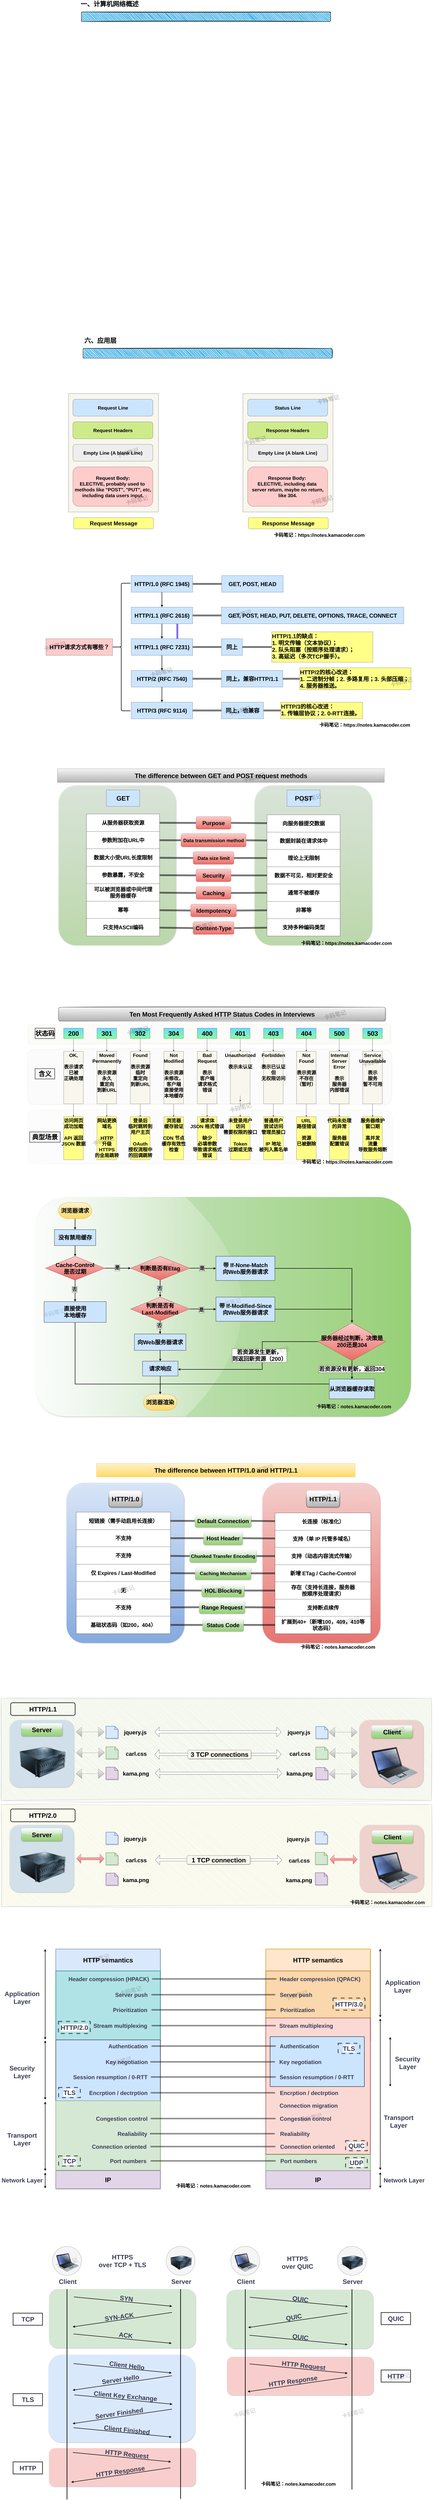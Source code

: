 <mxfile version="26.1.0">
  <diagram id="8SPFMyG9HEnadVJpUOck" name="第 1 页">
    <mxGraphModel dx="4171" dy="2157" grid="0" gridSize="100" guides="1" tooltips="1" connect="1" arrows="1" fold="1" page="0" pageScale="1" pageWidth="1169" pageHeight="827" math="0" shadow="0">
      <root>
        <mxCell id="0" />
        <mxCell id="1" parent="0" />
        <mxCell id="-ukixsd4xemJN7XGUsdm-116" value="" style="rounded=1;whiteSpace=wrap;html=1;strokeColor=none;fillColor=#f8cecc;strokeWidth=3;shadow=1;fontSize=35;" vertex="1" parent="1">
          <mxGeometry x="635.38" y="14569.97" width="912.25" height="238" as="geometry" />
        </mxCell>
        <mxCell id="-ukixsd4xemJN7XGUsdm-115" value="" style="rounded=1;whiteSpace=wrap;html=1;strokeColor=none;fillColor=#d5e8d4;strokeWidth=3;shadow=1;fontSize=35;" vertex="1" parent="1">
          <mxGeometry x="632.55" y="14153" width="912.25" height="366" as="geometry" />
        </mxCell>
        <mxCell id="-ukixsd4xemJN7XGUsdm-114" value="" style="rounded=1;whiteSpace=wrap;html=1;strokeColor=none;fillColor=#f8cecc;strokeWidth=3;shadow=1;fontSize=35;" vertex="1" parent="1">
          <mxGeometry x="-471.25" y="15137" width="912.25" height="238" as="geometry" />
        </mxCell>
        <mxCell id="-ukixsd4xemJN7XGUsdm-113" value="" style="rounded=1;whiteSpace=wrap;html=1;strokeColor=none;fillColor=#dae8fc;strokeWidth=3;shadow=1;fontSize=35;" vertex="1" parent="1">
          <mxGeometry x="-474.88" y="14557" width="912.25" height="544" as="geometry" />
        </mxCell>
        <mxCell id="-ukixsd4xemJN7XGUsdm-107" value="" style="rounded=1;whiteSpace=wrap;html=1;strokeColor=none;fillColor=#d5e8d4;strokeWidth=3;shadow=1;fontSize=35;" vertex="1" parent="1">
          <mxGeometry x="-471.25" y="14149" width="912.25" height="366" as="geometry" />
        </mxCell>
        <mxCell id="-ukixsd4xemJN7XGUsdm-98" value="" style="ellipse;whiteSpace=wrap;html=1;aspect=fixed;strokeColor=#666666;fontColor=#333333;fillColor=#f5f5f5;" vertex="1" parent="1">
          <mxGeometry x="-449.3" y="13884" width="180" height="180" as="geometry" />
        </mxCell>
        <mxCell id="-ukixsd4xemJN7XGUsdm-97" value="" style="ellipse;whiteSpace=wrap;html=1;aspect=fixed;strokeColor=#666666;fontColor=#333333;fillColor=#f5f5f5;" vertex="1" parent="1">
          <mxGeometry x="257" y="13884" width="180" height="180" as="geometry" />
        </mxCell>
        <mxCell id="AuSLllRTo14LejbjVCQ3-17" value="" style="text;fillColor=#ffff88;html=1;fontSize=24;fontStyle=1;verticalAlign=middle;align=center;shadow=1;strokeColor=#36393d;dashed=1;opacity=50;rounded=0;rotation=-90;sketch=1;curveFitting=1;jiggle=2;glass=0;" parent="1" vertex="1">
          <mxGeometry x="253.56" y="10118.71" width="633.62" height="2677" as="geometry" />
        </mxCell>
        <mxCell id="AuSLllRTo14LejbjVCQ3-5" value="" style="text;fillColor=#cdeb8b;html=1;fontSize=24;fontStyle=1;verticalAlign=middle;align=center;shadow=1;strokeColor=#36393d;dashed=1;opacity=50;rounded=0;rotation=-90;sketch=1;curveFitting=1;jiggle=2;glass=0;" parent="1" vertex="1">
          <mxGeometry x="251.03" y="9459.04" width="635.13" height="2677.25" as="geometry" />
        </mxCell>
        <mxCell id="uu7l3Kxnv63Fepq91U7A-2" value="" style="text;fillColor=#f8cecc;html=1;fontSize=24;fontStyle=1;verticalAlign=middle;align=center;shadow=1;strokeColor=#b85450;dashed=1;rounded=1;gradientColor=#ea6b66;opacity=90;" parent="1" vertex="1">
          <mxGeometry x="857" y="9144" width="732" height="993" as="geometry" />
        </mxCell>
        <mxCell id="uu7l3Kxnv63Fepq91U7A-48" value="" style="shape=table;html=1;whiteSpace=wrap;startSize=0;container=1;collapsible=0;childLayout=tableLayout;fontSize=33;fontStyle=1" parent="1" vertex="1">
          <mxGeometry x="934.5" y="9330" width="595.5" height="750" as="geometry" />
        </mxCell>
        <mxCell id="uu7l3Kxnv63Fepq91U7A-49" value="" style="shape=partialRectangle;html=1;whiteSpace=wrap;collapsible=0;dropTarget=0;pointerEvents=0;fillColor=none;top=0;left=0;bottom=0;right=0;points=[[0,0.5],[1,0.5]];portConstraint=eastwest;fontSize=33;fontStyle=1" parent="uu7l3Kxnv63Fepq91U7A-48" vertex="1">
          <mxGeometry width="595.5" height="108" as="geometry" />
        </mxCell>
        <mxCell id="uu7l3Kxnv63Fepq91U7A-50" value="长连接（标准化）" style="shape=partialRectangle;html=1;whiteSpace=wrap;connectable=0;overflow=hidden;fillColor=none;top=0;left=0;bottom=0;right=0;fontSize=33;fontStyle=1" parent="uu7l3Kxnv63Fepq91U7A-49" vertex="1">
          <mxGeometry width="596" height="108" as="geometry">
            <mxRectangle width="596" height="108" as="alternateBounds" />
          </mxGeometry>
        </mxCell>
        <mxCell id="uu7l3Kxnv63Fepq91U7A-51" value="" style="shape=partialRectangle;html=1;whiteSpace=wrap;collapsible=0;dropTarget=0;pointerEvents=0;fillColor=none;top=0;left=0;bottom=0;right=0;points=[[0,0.5],[1,0.5]];portConstraint=eastwest;fontSize=33;fontStyle=1" parent="uu7l3Kxnv63Fepq91U7A-48" vertex="1">
          <mxGeometry y="108" width="595.5" height="106" as="geometry" />
        </mxCell>
        <mxCell id="uu7l3Kxnv63Fepq91U7A-52" value="支持（单 IP 托管多域名）" style="shape=partialRectangle;html=1;whiteSpace=wrap;connectable=0;overflow=hidden;fillColor=none;top=0;left=0;bottom=0;right=0;fontSize=33;fontStyle=1" parent="uu7l3Kxnv63Fepq91U7A-51" vertex="1">
          <mxGeometry width="596" height="106" as="geometry">
            <mxRectangle width="596" height="106" as="alternateBounds" />
          </mxGeometry>
        </mxCell>
        <mxCell id="uu7l3Kxnv63Fepq91U7A-53" value="" style="shape=partialRectangle;html=1;whiteSpace=wrap;collapsible=0;dropTarget=0;pointerEvents=0;fillColor=none;top=0;left=0;bottom=0;right=0;points=[[0,0.5],[1,0.5]];portConstraint=eastwest;fontSize=33;fontStyle=1" parent="uu7l3Kxnv63Fepq91U7A-48" vertex="1">
          <mxGeometry y="214" width="595.5" height="108" as="geometry" />
        </mxCell>
        <mxCell id="uu7l3Kxnv63Fepq91U7A-54" value="支持（动态内容流式传输）" style="shape=partialRectangle;html=1;whiteSpace=wrap;connectable=0;overflow=hidden;fillColor=none;top=0;left=0;bottom=0;right=0;fontSize=33;fontStyle=1" parent="uu7l3Kxnv63Fepq91U7A-53" vertex="1">
          <mxGeometry width="596" height="108" as="geometry">
            <mxRectangle width="596" height="108" as="alternateBounds" />
          </mxGeometry>
        </mxCell>
        <mxCell id="uu7l3Kxnv63Fepq91U7A-55" value="" style="shape=partialRectangle;html=1;whiteSpace=wrap;collapsible=0;dropTarget=0;pointerEvents=0;fillColor=none;top=0;left=0;bottom=0;right=0;points=[[0,0.5],[1,0.5]];portConstraint=eastwest;fontSize=33;fontStyle=1" parent="uu7l3Kxnv63Fepq91U7A-48" vertex="1">
          <mxGeometry y="322" width="595.5" height="106" as="geometry" />
        </mxCell>
        <mxCell id="uu7l3Kxnv63Fepq91U7A-56" value="新增 ETag / Cache-Control" style="shape=partialRectangle;html=1;whiteSpace=wrap;connectable=0;overflow=hidden;fillColor=none;top=0;left=0;bottom=0;right=0;fontSize=33;fontStyle=1" parent="uu7l3Kxnv63Fepq91U7A-55" vertex="1">
          <mxGeometry width="596" height="106" as="geometry">
            <mxRectangle width="596" height="106" as="alternateBounds" />
          </mxGeometry>
        </mxCell>
        <mxCell id="uu7l3Kxnv63Fepq91U7A-57" value="" style="shape=partialRectangle;html=1;whiteSpace=wrap;collapsible=0;dropTarget=0;pointerEvents=0;fillColor=none;top=0;left=0;bottom=0;right=0;points=[[0,0.5],[1,0.5]];portConstraint=eastwest;fontSize=33;fontStyle=1" parent="uu7l3Kxnv63Fepq91U7A-48" vertex="1">
          <mxGeometry y="428" width="595.5" height="108" as="geometry" />
        </mxCell>
        <mxCell id="uu7l3Kxnv63Fepq91U7A-58" value="存在（支持长连接，&lt;span style=&quot;background-color: transparent;&quot;&gt;服务器&lt;/span&gt;&lt;div&gt;&lt;span style=&quot;background-color: transparent;&quot;&gt;按顺序处理请求）&lt;/span&gt;&lt;/div&gt;" style="shape=partialRectangle;html=1;whiteSpace=wrap;connectable=0;overflow=hidden;fillColor=none;top=0;left=0;bottom=0;right=0;fontSize=33;fontStyle=1" parent="uu7l3Kxnv63Fepq91U7A-57" vertex="1">
          <mxGeometry width="596" height="108" as="geometry">
            <mxRectangle width="596" height="108" as="alternateBounds" />
          </mxGeometry>
        </mxCell>
        <mxCell id="uu7l3Kxnv63Fepq91U7A-59" value="" style="shape=partialRectangle;html=1;whiteSpace=wrap;collapsible=0;dropTarget=0;pointerEvents=0;fillColor=none;top=0;left=0;bottom=0;right=0;points=[[0,0.5],[1,0.5]];portConstraint=eastwest;fontSize=33;fontStyle=1" parent="uu7l3Kxnv63Fepq91U7A-48" vertex="1">
          <mxGeometry y="536" width="595.5" height="106" as="geometry" />
        </mxCell>
        <mxCell id="uu7l3Kxnv63Fepq91U7A-60" value="支持断点续传" style="shape=partialRectangle;html=1;whiteSpace=wrap;connectable=0;overflow=hidden;fillColor=none;top=0;left=0;bottom=0;right=0;fontSize=33;fontStyle=1" parent="uu7l3Kxnv63Fepq91U7A-59" vertex="1">
          <mxGeometry width="596" height="106" as="geometry">
            <mxRectangle width="596" height="106" as="alternateBounds" />
          </mxGeometry>
        </mxCell>
        <mxCell id="uu7l3Kxnv63Fepq91U7A-61" value="" style="shape=partialRectangle;html=1;whiteSpace=wrap;collapsible=0;dropTarget=0;pointerEvents=0;fillColor=none;top=0;left=0;bottom=0;right=0;points=[[0,0.5],[1,0.5]];portConstraint=eastwest;fontSize=33;fontStyle=1" parent="uu7l3Kxnv63Fepq91U7A-48" vertex="1">
          <mxGeometry y="642" width="595.5" height="108" as="geometry" />
        </mxCell>
        <mxCell id="uu7l3Kxnv63Fepq91U7A-62" value="扩展到40+（新增100，409，410等&lt;div&gt;状态码）&lt;/div&gt;" style="shape=partialRectangle;html=1;whiteSpace=wrap;connectable=0;overflow=hidden;fillColor=none;top=0;left=0;bottom=0;right=0;fontSize=33;fontStyle=1" parent="uu7l3Kxnv63Fepq91U7A-61" vertex="1">
          <mxGeometry width="596" height="108" as="geometry">
            <mxRectangle width="596" height="108" as="alternateBounds" />
          </mxGeometry>
        </mxCell>
        <mxCell id="uu7l3Kxnv63Fepq91U7A-1" value="" style="text;fillColor=#dae8fc;html=1;fontSize=24;fontStyle=1;verticalAlign=middle;align=center;shadow=1;strokeColor=#6c8ebf;dashed=1;rounded=1;gradientColor=#7ea6e0;textShadow=1;glass=0;opacity=90;" parent="1" vertex="1">
          <mxGeometry x="-362" y="9144" width="732" height="993" as="geometry" />
        </mxCell>
        <mxCell id="uu7l3Kxnv63Fepq91U7A-33" value="" style="shape=table;html=1;whiteSpace=wrap;startSize=0;container=1;collapsible=0;childLayout=tableLayout;fontSize=33;fontStyle=1" parent="1" vertex="1">
          <mxGeometry x="-302" y="9325" width="586" height="755" as="geometry" />
        </mxCell>
        <mxCell id="uu7l3Kxnv63Fepq91U7A-34" value="" style="shape=partialRectangle;html=1;whiteSpace=wrap;collapsible=0;dropTarget=0;pointerEvents=0;fillColor=none;top=0;left=0;bottom=0;right=0;points=[[0,0.5],[1,0.5]];portConstraint=eastwest;fontSize=33;fontStyle=1" parent="uu7l3Kxnv63Fepq91U7A-33" vertex="1">
          <mxGeometry width="586" height="109" as="geometry" />
        </mxCell>
        <mxCell id="uu7l3Kxnv63Fepq91U7A-35" value="短链接（需手动启用长连接）" style="shape=partialRectangle;html=1;whiteSpace=wrap;connectable=0;overflow=hidden;fillColor=none;top=0;left=0;bottom=0;right=0;fontSize=33;fontStyle=1" parent="uu7l3Kxnv63Fepq91U7A-34" vertex="1">
          <mxGeometry width="586" height="109" as="geometry">
            <mxRectangle width="586" height="109" as="alternateBounds" />
          </mxGeometry>
        </mxCell>
        <mxCell id="uu7l3Kxnv63Fepq91U7A-36" value="" style="shape=partialRectangle;html=1;whiteSpace=wrap;collapsible=0;dropTarget=0;pointerEvents=0;fillColor=none;top=0;left=0;bottom=0;right=0;points=[[0,0.5],[1,0.5]];portConstraint=eastwest;fontSize=33;fontStyle=1" parent="uu7l3Kxnv63Fepq91U7A-33" vertex="1">
          <mxGeometry y="109" width="586" height="106" as="geometry" />
        </mxCell>
        <mxCell id="uu7l3Kxnv63Fepq91U7A-37" value="不支持" style="shape=partialRectangle;html=1;whiteSpace=wrap;connectable=0;overflow=hidden;fillColor=none;top=0;left=0;bottom=0;right=0;fontSize=33;fontStyle=1" parent="uu7l3Kxnv63Fepq91U7A-36" vertex="1">
          <mxGeometry width="586" height="106" as="geometry">
            <mxRectangle width="586" height="106" as="alternateBounds" />
          </mxGeometry>
        </mxCell>
        <mxCell id="uu7l3Kxnv63Fepq91U7A-38" value="" style="shape=partialRectangle;html=1;whiteSpace=wrap;collapsible=0;dropTarget=0;pointerEvents=0;fillColor=none;top=0;left=0;bottom=0;right=0;points=[[0,0.5],[1,0.5]];portConstraint=eastwest;fontSize=33;fontStyle=1" parent="uu7l3Kxnv63Fepq91U7A-33" vertex="1">
          <mxGeometry y="215" width="586" height="109" as="geometry" />
        </mxCell>
        <mxCell id="uu7l3Kxnv63Fepq91U7A-39" value="不支持" style="shape=partialRectangle;html=1;whiteSpace=wrap;connectable=0;overflow=hidden;fillColor=none;top=0;left=0;bottom=0;right=0;fontSize=33;fontStyle=1" parent="uu7l3Kxnv63Fepq91U7A-38" vertex="1">
          <mxGeometry width="586" height="109" as="geometry">
            <mxRectangle width="586" height="109" as="alternateBounds" />
          </mxGeometry>
        </mxCell>
        <mxCell id="uu7l3Kxnv63Fepq91U7A-40" value="" style="shape=partialRectangle;html=1;whiteSpace=wrap;collapsible=0;dropTarget=0;pointerEvents=0;fillColor=none;top=0;left=0;bottom=0;right=0;points=[[0,0.5],[1,0.5]];portConstraint=eastwest;fontSize=33;fontStyle=1" parent="uu7l3Kxnv63Fepq91U7A-33" vertex="1">
          <mxGeometry y="324" width="586" height="107" as="geometry" />
        </mxCell>
        <mxCell id="uu7l3Kxnv63Fepq91U7A-41" value="仅 Expires / Last-Modified" style="shape=partialRectangle;html=1;whiteSpace=wrap;connectable=0;overflow=hidden;fillColor=none;top=0;left=0;bottom=0;right=0;fontSize=33;fontStyle=1" parent="uu7l3Kxnv63Fepq91U7A-40" vertex="1">
          <mxGeometry width="586" height="107" as="geometry">
            <mxRectangle width="586" height="107" as="alternateBounds" />
          </mxGeometry>
        </mxCell>
        <mxCell id="uu7l3Kxnv63Fepq91U7A-42" value="" style="shape=partialRectangle;html=1;whiteSpace=wrap;collapsible=0;dropTarget=0;pointerEvents=0;fillColor=none;top=0;left=0;bottom=0;right=0;points=[[0,0.5],[1,0.5]];portConstraint=eastwest;fontSize=33;fontStyle=1" parent="uu7l3Kxnv63Fepq91U7A-33" vertex="1">
          <mxGeometry y="431" width="586" height="109" as="geometry" />
        </mxCell>
        <mxCell id="uu7l3Kxnv63Fepq91U7A-43" value="无" style="shape=partialRectangle;html=1;whiteSpace=wrap;connectable=0;overflow=hidden;fillColor=none;top=0;left=0;bottom=0;right=0;fontSize=33;fontStyle=1" parent="uu7l3Kxnv63Fepq91U7A-42" vertex="1">
          <mxGeometry width="586" height="109" as="geometry">
            <mxRectangle width="586" height="109" as="alternateBounds" />
          </mxGeometry>
        </mxCell>
        <mxCell id="uu7l3Kxnv63Fepq91U7A-44" value="" style="shape=partialRectangle;html=1;whiteSpace=wrap;collapsible=0;dropTarget=0;pointerEvents=0;fillColor=none;top=0;left=0;bottom=0;right=0;points=[[0,0.5],[1,0.5]];portConstraint=eastwest;fontSize=33;fontStyle=1" parent="uu7l3Kxnv63Fepq91U7A-33" vertex="1">
          <mxGeometry y="540" width="586" height="106" as="geometry" />
        </mxCell>
        <mxCell id="uu7l3Kxnv63Fepq91U7A-45" value="不支持" style="shape=partialRectangle;html=1;whiteSpace=wrap;connectable=0;overflow=hidden;fillColor=none;top=0;left=0;bottom=0;right=0;fontSize=33;fontStyle=1" parent="uu7l3Kxnv63Fepq91U7A-44" vertex="1">
          <mxGeometry width="586" height="106" as="geometry">
            <mxRectangle width="586" height="106" as="alternateBounds" />
          </mxGeometry>
        </mxCell>
        <mxCell id="uu7l3Kxnv63Fepq91U7A-46" value="" style="shape=partialRectangle;html=1;whiteSpace=wrap;collapsible=0;dropTarget=0;pointerEvents=0;fillColor=none;top=0;left=0;bottom=0;right=0;points=[[0,0.5],[1,0.5]];portConstraint=eastwest;fontSize=33;fontStyle=1" parent="uu7l3Kxnv63Fepq91U7A-33" vertex="1">
          <mxGeometry y="646" width="586" height="109" as="geometry" />
        </mxCell>
        <mxCell id="uu7l3Kxnv63Fepq91U7A-47" value="基础状态码（如200，404）" style="shape=partialRectangle;html=1;whiteSpace=wrap;connectable=0;overflow=hidden;fillColor=none;top=0;left=0;bottom=0;right=0;fontSize=33;fontStyle=1" parent="uu7l3Kxnv63Fepq91U7A-46" vertex="1">
          <mxGeometry width="586" height="109" as="geometry">
            <mxRectangle width="586" height="109" as="alternateBounds" />
          </mxGeometry>
        </mxCell>
        <mxCell id="XAhxIHD1JuEFwf7Ed8fU-1" value="" style="text;fillColor=#d5e8d4;html=1;fontSize=24;fontStyle=1;verticalAlign=middle;align=center;shadow=1;strokeColor=#82b366;dashed=1;rounded=1;rotation=-90;glass=1;gradientColor=#97d077;" parent="1" vertex="1">
          <mxGeometry x="-70.18" y="6882" width="1361.82" height="2335.93" as="geometry" />
        </mxCell>
        <mxCell id="EWVK0juN6aZe-70fhaZd-25" value="" style="edgeStyle=orthogonalEdgeStyle;rounded=0;orthogonalLoop=1;jettySize=auto;html=1;strokeWidth=3;" parent="1" source="EWVK0juN6aZe-70fhaZd-13" target="EWVK0juN6aZe-70fhaZd-24" edge="1">
          <mxGeometry relative="1" as="geometry" />
        </mxCell>
        <mxCell id="s4eQD-G11fO3ZMLgUpAx-88" value="" style="text;fillColor=#f8cecc;html=1;fontSize=24;fontStyle=1;verticalAlign=middle;align=center;shadow=1;strokeColor=#b85450;dashed=1;opacity=15;rounded=1;sketch=1;rotation=-90;" parent="1" vertex="1">
          <mxGeometry x="364.25" y="5862.25" width="333" height="2266" as="geometry" />
        </mxCell>
        <mxCell id="s4eQD-G11fO3ZMLgUpAx-87" value="" style="text;fillColor=#d5e8d4;html=1;fontSize=24;fontStyle=1;verticalAlign=middle;align=center;shadow=1;strokeColor=#82b366;dashed=1;opacity=25;rounded=1;sketch=1;rotation=-90;" parent="1" vertex="1">
          <mxGeometry x="355.38" y="5489.62" width="343.5" height="2266" as="geometry" />
        </mxCell>
        <mxCell id="s4eQD-G11fO3ZMLgUpAx-86" value="" style="text;fillColor=#fff2cc;html=1;fontSize=24;fontStyle=1;verticalAlign=middle;align=center;shadow=1;strokeColor=#d6b656;dashed=1;opacity=30;rounded=1;sketch=1;rotation=-90;" parent="1" vertex="1">
          <mxGeometry x="464.87" y="5229.38" width="122.5" height="2254.25" as="geometry" />
        </mxCell>
        <mxCell id="PurhWnnzGo2VnZS157Xb-70" value="" style="text;fillColor=#d5e8d4;html=1;fontSize=24;fontStyle=1;verticalAlign=middle;align=center;shadow=1;strokeColor=#82b366;dashed=1;opacity=50;rounded=1;gradientColor=#97d077;" parent="1" vertex="1">
          <mxGeometry x="-412" y="4812" width="732" height="993" as="geometry" />
        </mxCell>
        <mxCell id="PurhWnnzGo2VnZS157Xb-71" value="" style="text;fillColor=#d5e8d4;html=1;fontSize=24;fontStyle=1;verticalAlign=middle;align=center;shadow=1;strokeColor=#82b366;dashed=1;opacity=50;rounded=1;gradientColor=#97d077;" parent="1" vertex="1">
          <mxGeometry x="807" y="4812" width="732" height="993" as="geometry" />
        </mxCell>
        <mxCell id="vQP0YwdE47mMLyTKJn6r-1" value="" style="rounded=1;whiteSpace=wrap;html=1;strokeWidth=2;fillWeight=4;hachureGap=8;hachureAngle=45;fillColor=#1ba1e2;sketch=1;labelBackgroundColor=#ffffff;" parent="1" vertex="1">
          <mxGeometry x="-270" y="10" width="1550" height="60" as="geometry" />
        </mxCell>
        <mxCell id="vQP0YwdE47mMLyTKJn6r-2" value="一、计算机网络概述" style="text;strokeColor=none;fillColor=none;html=1;fontSize=40;fontStyle=1;verticalAlign=middle;align=center;labelBackgroundColor=#ffffff;" parent="1" vertex="1">
          <mxGeometry x="-280" y="-60" width="370" height="40" as="geometry" />
        </mxCell>
        <mxCell id="vQP0YwdE47mMLyTKJn6r-6" value="" style="text;strokeColor=#36393d;fillColor=#f9f7ed;html=1;fontSize=24;fontStyle=1;verticalAlign=middle;align=center;" parent="1" vertex="1">
          <mxGeometry x="-350" y="2380" width="560" height="735" as="geometry" />
        </mxCell>
        <mxCell id="PNd0fnLT567p1pSeuQi6-2" value="" style="text;strokeColor=#36393d;fillColor=#f9f7ed;html=1;fontSize=24;fontStyle=1;verticalAlign=middle;align=center;" parent="1" vertex="1">
          <mxGeometry x="735" y="2380" width="560" height="735" as="geometry" />
        </mxCell>
        <mxCell id="PNd0fnLT567p1pSeuQi6-3" value="Request Body:&lt;br style=&quot;font-size: 30px&quot;&gt;ELECTIVE, probably used to&amp;nbsp;&lt;br style=&quot;font-size: 30px&quot;&gt;methods like &quot;POST&quot;, &quot;PUT&quot;, etc,&lt;br&gt;including data users input." style="text;strokeColor=#36393d;fillColor=#ffcccc;html=1;fontSize=30;fontStyle=1;verticalAlign=middle;align=center;rounded=1;" parent="1" vertex="1">
          <mxGeometry x="-322.5" y="2835" width="497.5" height="245" as="geometry" />
        </mxCell>
        <mxCell id="PNd0fnLT567p1pSeuQi6-4" value="Request Line" style="text;strokeColor=#36393d;fillColor=#cce5ff;html=1;fontSize=30;fontStyle=1;verticalAlign=middle;align=center;rounded=1;" parent="1" vertex="1">
          <mxGeometry x="-322.5" y="2415" width="497.5" height="105" as="geometry" />
        </mxCell>
        <mxCell id="PNd0fnLT567p1pSeuQi6-5" value="Request Headers" style="text;strokeColor=#36393d;fillColor=#cdeb8b;html=1;fontSize=30;fontStyle=1;verticalAlign=middle;align=center;rounded=1;" parent="1" vertex="1">
          <mxGeometry x="-322.5" y="2555" width="497.5" height="105" as="geometry" />
        </mxCell>
        <mxCell id="PNd0fnLT567p1pSeuQi6-6" value="Empty Line (A blank Line)" style="text;strokeColor=#36393d;fillColor=#eeeeee;html=1;fontSize=30;fontStyle=1;verticalAlign=middle;align=center;rounded=1;" parent="1" vertex="1">
          <mxGeometry x="-322.5" y="2695" width="497.5" height="105" as="geometry" />
        </mxCell>
        <mxCell id="PNd0fnLT567p1pSeuQi6-7" value="Response Body:&amp;nbsp;&lt;br&gt;ELECTIVE, including data&amp;nbsp;&lt;br&gt;server return, maybe no return,&lt;br&gt;like 304." style="text;strokeColor=#36393d;fillColor=#ffcccc;html=1;fontSize=30;fontStyle=1;verticalAlign=middle;align=center;rounded=1;" parent="1" vertex="1">
          <mxGeometry x="764.38" y="2835" width="497.5" height="245" as="geometry" />
        </mxCell>
        <mxCell id="PNd0fnLT567p1pSeuQi6-8" value="Status Line" style="text;strokeColor=#36393d;fillColor=#cce5ff;html=1;fontSize=30;fontStyle=1;verticalAlign=middle;align=center;rounded=1;" parent="1" vertex="1">
          <mxGeometry x="764.38" y="2415" width="497.5" height="105" as="geometry" />
        </mxCell>
        <mxCell id="PNd0fnLT567p1pSeuQi6-9" value="Response Headers" style="text;strokeColor=#36393d;fillColor=#cdeb8b;html=1;fontSize=30;fontStyle=1;verticalAlign=middle;align=center;rounded=1;" parent="1" vertex="1">
          <mxGeometry x="764.38" y="2555" width="497.5" height="105" as="geometry" />
        </mxCell>
        <mxCell id="PNd0fnLT567p1pSeuQi6-11" value="Request Message" style="text;strokeColor=#36393d;fillColor=#ffff88;html=1;fontSize=35;fontStyle=1;verticalAlign=middle;align=center;rounded=1;" parent="1" vertex="1">
          <mxGeometry x="-318.75" y="3150" width="497.5" height="70" as="geometry" />
        </mxCell>
        <mxCell id="PNd0fnLT567p1pSeuQi6-12" value="Response Message" style="text;strokeColor=#36393d;fillColor=#ffff88;html=1;fontSize=35;fontStyle=1;verticalAlign=middle;align=center;rounded=1;" parent="1" vertex="1">
          <mxGeometry x="768.13" y="3150" width="497.5" height="70" as="geometry" />
        </mxCell>
        <mxCell id="PNd0fnLT567p1pSeuQi6-13" value="Empty Line (A blank Line)" style="text;strokeColor=#36393d;fillColor=#eeeeee;html=1;fontSize=30;fontStyle=1;verticalAlign=middle;align=center;rounded=1;" parent="1" vertex="1">
          <mxGeometry x="764.38" y="2695" width="497.5" height="105" as="geometry" />
        </mxCell>
        <mxCell id="PNd0fnLT567p1pSeuQi6-14" value="卡码笔记：https://notes.kamacoder.com" style="text;strokeColor=none;fillColor=none;html=1;fontSize=30;fontStyle=1;verticalAlign=middle;align=center;rounded=0;shadow=1;sketch=0;rotation=0;" parent="1" vertex="1">
          <mxGeometry x="910" y="3220" width="598" height="75" as="geometry" />
        </mxCell>
        <mxCell id="PNd0fnLT567p1pSeuQi6-15" value="卡码笔记" style="text;strokeColor=none;fillColor=none;html=1;fontSize=35;fontStyle=1;verticalAlign=middle;align=center;rounded=0;shadow=1;sketch=0;rotation=-15;textOpacity=20;" parent="1" vertex="1">
          <mxGeometry x="-56" y="2710" width="146" height="75" as="geometry" />
        </mxCell>
        <mxCell id="PNd0fnLT567p1pSeuQi6-17" value="卡码笔记" style="text;strokeColor=none;fillColor=none;html=1;fontSize=35;fontStyle=1;verticalAlign=middle;align=center;rounded=0;shadow=1;sketch=0;rotation=-15;textOpacity=20;" parent="1" vertex="1">
          <mxGeometry x="735" y="2635" width="146" height="75" as="geometry" />
        </mxCell>
        <mxCell id="PNd0fnLT567p1pSeuQi6-18" value="卡码笔记" style="text;strokeColor=none;fillColor=none;html=1;fontSize=35;fontStyle=1;verticalAlign=middle;align=center;rounded=0;shadow=1;sketch=0;rotation=-15;textOpacity=20;" parent="1" vertex="1">
          <mxGeometry x="1190" y="2380" width="146" height="75" as="geometry" />
        </mxCell>
        <mxCell id="PNd0fnLT567p1pSeuQi6-19" value="卡码笔记" style="text;strokeColor=none;fillColor=none;html=1;fontSize=35;fontStyle=1;verticalAlign=middle;align=center;rounded=0;shadow=1;sketch=0;rotation=-15;textOpacity=20;" parent="1" vertex="1">
          <mxGeometry x="1149" y="3005" width="146" height="75" as="geometry" />
        </mxCell>
        <mxCell id="PNd0fnLT567p1pSeuQi6-20" value="卡码笔记" style="text;strokeColor=none;fillColor=none;html=1;fontSize=35;fontStyle=1;verticalAlign=middle;align=center;rounded=0;shadow=1;sketch=0;rotation=-15;textOpacity=20;" parent="1" vertex="1">
          <mxGeometry y="3005" width="146" height="75" as="geometry" />
        </mxCell>
        <mxCell id="NydCjZPw2G8oa4ukXXsM-1" value="" style="rounded=1;whiteSpace=wrap;html=1;strokeWidth=2;fillWeight=4;hachureGap=8;hachureAngle=45;fillColor=#1ba1e2;sketch=1;labelBackgroundColor=#ffffff;" parent="1" vertex="1">
          <mxGeometry x="-260" y="2100" width="1550" height="60" as="geometry" />
        </mxCell>
        <mxCell id="NydCjZPw2G8oa4ukXXsM-2" value="六、应用层" style="text;strokeColor=none;fillColor=none;html=1;fontSize=40;fontStyle=1;verticalAlign=middle;align=center;labelBackgroundColor=#ffffff;" parent="1" vertex="1">
          <mxGeometry x="-270" y="2030" width="235" height="40" as="geometry" />
        </mxCell>
        <mxCell id="NydCjZPw2G8oa4ukXXsM-3" value="HTTP请求方式有哪些？" style="text;strokeColor=#36393d;fillColor=#ffcccc;html=1;fontSize=35;fontStyle=1;verticalAlign=middle;align=center;" parent="1" vertex="1">
          <mxGeometry x="-490" y="3902" width="414" height="103" as="geometry" />
        </mxCell>
        <mxCell id="NydCjZPw2G8oa4ukXXsM-14" style="edgeStyle=orthogonalEdgeStyle;rounded=0;orthogonalLoop=1;jettySize=auto;html=1;exitX=0.5;exitY=1;exitDx=0;exitDy=0;entryX=0.5;entryY=0;entryDx=0;entryDy=0;strokeWidth=3;fontSize=35;" parent="1" source="NydCjZPw2G8oa4ukXXsM-4" target="NydCjZPw2G8oa4ukXXsM-9" edge="1">
          <mxGeometry relative="1" as="geometry" />
        </mxCell>
        <mxCell id="NydCjZPw2G8oa4ukXXsM-19" value="" style="edgeStyle=orthogonalEdgeStyle;rounded=0;orthogonalLoop=1;jettySize=auto;html=1;strokeWidth=3;fontSize=35;shape=link;" parent="1" source="NydCjZPw2G8oa4ukXXsM-4" target="NydCjZPw2G8oa4ukXXsM-18" edge="1">
          <mxGeometry relative="1" as="geometry" />
        </mxCell>
        <mxCell id="NydCjZPw2G8oa4ukXXsM-4" value="HTTP/1.0 (RFC 1945)" style="text;strokeColor=#36393d;fillColor=#cce5ff;html=1;fontSize=35;fontStyle=1;verticalAlign=middle;align=center;" parent="1" vertex="1">
          <mxGeometry x="40" y="3510" width="382" height="103" as="geometry" />
        </mxCell>
        <mxCell id="NydCjZPw2G8oa4ukXXsM-18" value="GET, POST, HEAD" style="text;strokeColor=#36393d;fillColor=#cce5ff;html=1;fontSize=35;fontStyle=1;verticalAlign=middle;align=center;" parent="1" vertex="1">
          <mxGeometry x="603" y="3510" width="382" height="103" as="geometry" />
        </mxCell>
        <mxCell id="NydCjZPw2G8oa4ukXXsM-13" style="edgeStyle=orthogonalEdgeStyle;rounded=0;orthogonalLoop=1;jettySize=auto;html=1;exitX=0.75;exitY=1;exitDx=0;exitDy=0;entryX=0.75;entryY=0;entryDx=0;entryDy=0;fontSize=35;strokeWidth=3;shape=link;strokeColor=#2D0DFF;shadow=1;" parent="1" source="NydCjZPw2G8oa4ukXXsM-9" target="NydCjZPw2G8oa4ukXXsM-10" edge="1">
          <mxGeometry relative="1" as="geometry" />
        </mxCell>
        <mxCell id="NydCjZPw2G8oa4ukXXsM-15" style="edgeStyle=orthogonalEdgeStyle;rounded=0;orthogonalLoop=1;jettySize=auto;html=1;exitX=0.5;exitY=1;exitDx=0;exitDy=0;strokeWidth=3;fontSize=35;" parent="1" source="NydCjZPw2G8oa4ukXXsM-9" target="NydCjZPw2G8oa4ukXXsM-10" edge="1">
          <mxGeometry relative="1" as="geometry" />
        </mxCell>
        <mxCell id="NydCjZPw2G8oa4ukXXsM-21" value="" style="edgeStyle=orthogonalEdgeStyle;shape=link;rounded=0;orthogonalLoop=1;jettySize=auto;html=1;strokeWidth=3;fontSize=35;" parent="1" source="NydCjZPw2G8oa4ukXXsM-9" target="NydCjZPw2G8oa4ukXXsM-20" edge="1">
          <mxGeometry relative="1" as="geometry" />
        </mxCell>
        <mxCell id="NydCjZPw2G8oa4ukXXsM-9" value="HTTP/1.1 (RFC 2616)" style="text;strokeColor=#36393d;fillColor=#cce5ff;html=1;fontSize=35;fontStyle=1;verticalAlign=middle;align=center;" parent="1" vertex="1">
          <mxGeometry x="40" y="3706" width="382" height="103" as="geometry" />
        </mxCell>
        <mxCell id="NydCjZPw2G8oa4ukXXsM-20" value="GET, POST, HEAD, PUT, DELETE, OPTIONS, TRACE, CONNECT" style="text;strokeColor=#36393d;fillColor=#cce5ff;html=1;fontSize=35;fontStyle=1;verticalAlign=middle;align=center;" parent="1" vertex="1">
          <mxGeometry x="601" y="3706" width="1134" height="103" as="geometry" />
        </mxCell>
        <mxCell id="NydCjZPw2G8oa4ukXXsM-16" style="edgeStyle=orthogonalEdgeStyle;rounded=0;orthogonalLoop=1;jettySize=auto;html=1;exitX=0.5;exitY=1;exitDx=0;exitDy=0;strokeWidth=3;fontSize=35;" parent="1" source="NydCjZPw2G8oa4ukXXsM-10" target="NydCjZPw2G8oa4ukXXsM-12" edge="1">
          <mxGeometry relative="1" as="geometry" />
        </mxCell>
        <mxCell id="NydCjZPw2G8oa4ukXXsM-30" value="" style="edgeStyle=orthogonalEdgeStyle;curved=1;rounded=0;orthogonalLoop=1;jettySize=auto;html=1;shadow=0;strokeColor=#000000;strokeWidth=3;fontSize=35;shape=link;" parent="1" source="NydCjZPw2G8oa4ukXXsM-10" target="NydCjZPw2G8oa4ukXXsM-29" edge="1">
          <mxGeometry relative="1" as="geometry" />
        </mxCell>
        <mxCell id="NydCjZPw2G8oa4ukXXsM-10" value="HTTP/1.1 (RFC 7231)" style="text;strokeColor=#36393d;fillColor=#cce5ff;html=1;fontSize=35;fontStyle=1;verticalAlign=middle;align=center;" parent="1" vertex="1">
          <mxGeometry x="40" y="3902" width="382" height="103" as="geometry" />
        </mxCell>
        <mxCell id="NydCjZPw2G8oa4ukXXsM-32" value="" style="edgeStyle=orthogonalEdgeStyle;shape=link;curved=1;rounded=0;orthogonalLoop=1;jettySize=auto;html=1;shadow=0;strokeColor=#000000;strokeWidth=3;fontSize=35;" parent="1" source="NydCjZPw2G8oa4ukXXsM-29" target="NydCjZPw2G8oa4ukXXsM-31" edge="1">
          <mxGeometry relative="1" as="geometry" />
        </mxCell>
        <mxCell id="NydCjZPw2G8oa4ukXXsM-29" value="同上" style="text;strokeColor=#36393d;fillColor=#cce5ff;html=1;fontSize=35;fontStyle=1;verticalAlign=middle;align=center;" parent="1" vertex="1">
          <mxGeometry x="601" y="3902" width="130" height="103" as="geometry" />
        </mxCell>
        <mxCell id="NydCjZPw2G8oa4ukXXsM-31" value="HTTP/1.1的缺点：&lt;br&gt;1. 明文传输（文本协议）；&lt;br&gt;2. 队头阻塞（按顺序处理请求）；&lt;br&gt;3. 高延迟（多次TCP握手）。" style="text;strokeColor=#36393d;fillColor=#ffff88;html=1;fontSize=35;fontStyle=1;verticalAlign=top;align=left;" parent="1" vertex="1">
          <mxGeometry x="914" y="3859.25" width="629" height="188.5" as="geometry" />
        </mxCell>
        <mxCell id="NydCjZPw2G8oa4ukXXsM-36" value="" style="edgeStyle=orthogonalEdgeStyle;shape=link;curved=1;rounded=0;orthogonalLoop=1;jettySize=auto;html=1;shadow=0;strokeColor=#000000;strokeWidth=3;fontSize=35;" parent="1" source="NydCjZPw2G8oa4ukXXsM-11" target="NydCjZPw2G8oa4ukXXsM-35" edge="1">
          <mxGeometry relative="1" as="geometry" />
        </mxCell>
        <mxCell id="NydCjZPw2G8oa4ukXXsM-11" value="HTTP/3 (RFC 9114)" style="text;strokeColor=#36393d;fillColor=#cce5ff;html=1;fontSize=35;fontStyle=1;verticalAlign=middle;align=center;" parent="1" vertex="1">
          <mxGeometry x="40" y="4296" width="382" height="103" as="geometry" />
        </mxCell>
        <mxCell id="NydCjZPw2G8oa4ukXXsM-40" value="" style="edgeStyle=orthogonalEdgeStyle;shape=link;curved=1;rounded=0;orthogonalLoop=1;jettySize=auto;html=1;shadow=0;strokeColor=#000000;strokeWidth=3;fontSize=35;" parent="1" source="NydCjZPw2G8oa4ukXXsM-35" target="NydCjZPw2G8oa4ukXXsM-39" edge="1">
          <mxGeometry relative="1" as="geometry" />
        </mxCell>
        <mxCell id="NydCjZPw2G8oa4ukXXsM-35" value="同上，也兼容" style="text;strokeColor=#36393d;fillColor=#cce5ff;html=1;fontSize=35;fontStyle=1;verticalAlign=middle;align=center;" parent="1" vertex="1">
          <mxGeometry x="601" y="4296" width="262" height="103" as="geometry" />
        </mxCell>
        <mxCell id="NydCjZPw2G8oa4ukXXsM-39" value="HTTP/3的核心改进：&lt;br&gt;1. 传输层协议；2. 0-RTT连接。" style="text;strokeColor=#36393d;fillColor=#ffff88;html=1;fontSize=35;fontStyle=1;verticalAlign=top;align=left;" parent="1" vertex="1">
          <mxGeometry x="970" y="4296" width="510" height="103" as="geometry" />
        </mxCell>
        <mxCell id="NydCjZPw2G8oa4ukXXsM-17" style="edgeStyle=orthogonalEdgeStyle;rounded=0;orthogonalLoop=1;jettySize=auto;html=1;exitX=0.5;exitY=1;exitDx=0;exitDy=0;strokeWidth=3;fontSize=35;" parent="1" source="NydCjZPw2G8oa4ukXXsM-12" target="NydCjZPw2G8oa4ukXXsM-11" edge="1">
          <mxGeometry relative="1" as="geometry" />
        </mxCell>
        <mxCell id="NydCjZPw2G8oa4ukXXsM-34" value="" style="edgeStyle=orthogonalEdgeStyle;shape=link;curved=1;rounded=0;orthogonalLoop=1;jettySize=auto;html=1;shadow=0;strokeColor=#000000;strokeWidth=3;fontSize=35;" parent="1" source="NydCjZPw2G8oa4ukXXsM-12" target="NydCjZPw2G8oa4ukXXsM-33" edge="1">
          <mxGeometry relative="1" as="geometry" />
        </mxCell>
        <mxCell id="NydCjZPw2G8oa4ukXXsM-12" value="HTTP/2 (RFC 7540)" style="text;strokeColor=#36393d;fillColor=#cce5ff;html=1;fontSize=35;fontStyle=1;verticalAlign=middle;align=center;" parent="1" vertex="1">
          <mxGeometry x="40" y="4099" width="382" height="103" as="geometry" />
        </mxCell>
        <mxCell id="NydCjZPw2G8oa4ukXXsM-38" style="edgeStyle=orthogonalEdgeStyle;shape=link;curved=1;rounded=0;orthogonalLoop=1;jettySize=auto;html=1;exitX=1;exitY=0.5;exitDx=0;exitDy=0;entryX=0;entryY=0.5;entryDx=0;entryDy=0;shadow=0;strokeColor=#000000;strokeWidth=3;fontSize=35;" parent="1" source="NydCjZPw2G8oa4ukXXsM-33" target="NydCjZPw2G8oa4ukXXsM-37" edge="1">
          <mxGeometry relative="1" as="geometry" />
        </mxCell>
        <mxCell id="NydCjZPw2G8oa4ukXXsM-33" value="同上，兼容HTTP/1.1" style="text;strokeColor=#36393d;fillColor=#cce5ff;html=1;fontSize=35;fontStyle=1;verticalAlign=middle;align=center;" parent="1" vertex="1">
          <mxGeometry x="601" y="4099" width="382" height="103" as="geometry" />
        </mxCell>
        <mxCell id="NydCjZPw2G8oa4ukXXsM-27" value="" style="shape=curlyBracket;whiteSpace=wrap;html=1;rounded=1;fontSize=35;strokeWidth=3;sketch=0;shadow=1;" parent="1" vertex="1">
          <mxGeometry x="-79" y="3557" width="114" height="792" as="geometry" />
        </mxCell>
        <mxCell id="NydCjZPw2G8oa4ukXXsM-37" value="HTTP/2的核心改进：&lt;br&gt;1. 二进制分帧；2. 多路复用；3. 头部压缩；&lt;br&gt;4. 服务器推送。" style="text;strokeColor=#36393d;fillColor=#ffff88;html=1;fontSize=35;fontStyle=1;verticalAlign=top;align=left;" parent="1" vertex="1">
          <mxGeometry x="1088" y="4082.5" width="692" height="136" as="geometry" />
        </mxCell>
        <mxCell id="NydCjZPw2G8oa4ukXXsM-42" value="卡码笔记" style="text;strokeColor=none;fillColor=none;html=1;fontSize=35;fontStyle=1;verticalAlign=middle;align=center;rounded=0;shadow=1;sketch=0;rotation=-15;textOpacity=20;" parent="1" vertex="1">
          <mxGeometry x="152" y="4073" width="146" height="75" as="geometry" />
        </mxCell>
        <mxCell id="NydCjZPw2G8oa4ukXXsM-43" value="卡码笔记：https://notes.kamacoder.com" style="text;strokeColor=none;fillColor=none;html=1;fontSize=30;fontStyle=1;verticalAlign=middle;align=center;rounded=0;shadow=1;sketch=0;rotation=0;" parent="1" vertex="1">
          <mxGeometry x="1193" y="4399" width="598" height="75" as="geometry" />
        </mxCell>
        <mxCell id="NydCjZPw2G8oa4ukXXsM-44" value="卡码笔记" style="text;strokeColor=none;fillColor=none;html=1;fontSize=35;fontStyle=1;verticalAlign=middle;align=center;rounded=0;shadow=1;sketch=0;rotation=-15;textOpacity=20;" parent="1" vertex="1">
          <mxGeometry x="-510" y="3912" width="146" height="75" as="geometry" />
        </mxCell>
        <mxCell id="NydCjZPw2G8oa4ukXXsM-45" value="卡码笔记" style="text;strokeColor=none;fillColor=none;html=1;fontSize=35;fontStyle=1;verticalAlign=middle;align=center;rounded=0;shadow=1;sketch=0;rotation=-15;textOpacity=20;" parent="1" vertex="1">
          <mxGeometry x="645" y="3715" width="146" height="75" as="geometry" />
        </mxCell>
        <mxCell id="NydCjZPw2G8oa4ukXXsM-46" value="卡码笔记" style="text;strokeColor=none;fillColor=none;html=1;fontSize=35;fontStyle=1;verticalAlign=middle;align=center;rounded=0;shadow=1;sketch=0;rotation=-15;textOpacity=20;" parent="1" vertex="1">
          <mxGeometry x="640" y="4314" width="146" height="75" as="geometry" />
        </mxCell>
        <mxCell id="NydCjZPw2G8oa4ukXXsM-47" value="卡码笔记" style="text;strokeColor=none;fillColor=none;html=1;fontSize=35;fontStyle=1;verticalAlign=middle;align=center;rounded=0;shadow=1;sketch=0;rotation=-15;textOpacity=20;" parent="1" vertex="1">
          <mxGeometry x="1645" y="4134" width="146" height="75" as="geometry" />
        </mxCell>
        <mxCell id="PurhWnnzGo2VnZS157Xb-1" value="The difference between GET and POST request methods" style="text;strokeColor=#666666;fillColor=#f5f5f5;html=1;fontSize=40;fontStyle=1;verticalAlign=middle;align=center;gradientColor=#b3b3b3;" parent="1" vertex="1">
          <mxGeometry x="-419" y="4709" width="2033" height="85" as="geometry" />
        </mxCell>
        <mxCell id="PurhWnnzGo2VnZS157Xb-2" value="GET" style="text;strokeColor=#36393d;fillColor=#cce5ff;html=1;fontSize=40;fontStyle=1;verticalAlign=middle;align=center;" parent="1" vertex="1">
          <mxGeometry x="-114" y="4841" width="206" height="102" as="geometry" />
        </mxCell>
        <mxCell id="PurhWnnzGo2VnZS157Xb-55" style="rounded=0;orthogonalLoop=1;jettySize=auto;html=1;exitX=0;exitY=0.5;exitDx=0;exitDy=0;strokeWidth=3;fontSize=30;shape=link;" parent="1" source="PurhWnnzGo2VnZS157Xb-4" target="PurhWnnzGo2VnZS157Xb-14" edge="1">
          <mxGeometry relative="1" as="geometry" />
        </mxCell>
        <mxCell id="PurhWnnzGo2VnZS157Xb-56" style="edgeStyle=none;shape=link;rounded=0;orthogonalLoop=1;jettySize=auto;html=1;exitX=1;exitY=0.5;exitDx=0;exitDy=0;strokeWidth=3;fontSize=30;" parent="1" source="PurhWnnzGo2VnZS157Xb-4" target="PurhWnnzGo2VnZS157Xb-29" edge="1">
          <mxGeometry relative="1" as="geometry" />
        </mxCell>
        <mxCell id="PurhWnnzGo2VnZS157Xb-4" value="Purpose" style="text;strokeColor=#b85450;fillColor=#f8cecc;html=1;fontSize=35;fontStyle=1;verticalAlign=middle;align=center;rounded=1;gradientColor=#ea6b66;" parent="1" vertex="1">
          <mxGeometry x="443" y="5006" width="218" height="79" as="geometry" />
        </mxCell>
        <mxCell id="PurhWnnzGo2VnZS157Xb-6" value="POST" style="text;strokeColor=#36393d;fillColor=#cce5ff;html=1;fontSize=40;fontStyle=1;verticalAlign=middle;align=center;" parent="1" vertex="1">
          <mxGeometry x="1009" y="4841" width="206" height="102" as="geometry" />
        </mxCell>
        <mxCell id="PurhWnnzGo2VnZS157Xb-57" style="edgeStyle=none;shape=link;rounded=0;orthogonalLoop=1;jettySize=auto;html=1;exitX=0;exitY=0.5;exitDx=0;exitDy=0;strokeWidth=3;fontSize=30;" parent="1" source="PurhWnnzGo2VnZS157Xb-7" target="PurhWnnzGo2VnZS157Xb-16" edge="1">
          <mxGeometry relative="1" as="geometry" />
        </mxCell>
        <mxCell id="PurhWnnzGo2VnZS157Xb-58" style="edgeStyle=none;shape=link;rounded=0;orthogonalLoop=1;jettySize=auto;html=1;exitX=1;exitY=0.5;exitDx=0;exitDy=0;strokeWidth=3;fontSize=30;" parent="1" source="PurhWnnzGo2VnZS157Xb-7" target="PurhWnnzGo2VnZS157Xb-31" edge="1">
          <mxGeometry relative="1" as="geometry" />
        </mxCell>
        <mxCell id="PurhWnnzGo2VnZS157Xb-7" value="Data transmission method" style="text;strokeColor=#b85450;fillColor=#f8cecc;html=1;fontSize=30;fontStyle=1;verticalAlign=middle;align=center;rounded=1;gradientColor=#ea6b66;" parent="1" vertex="1">
          <mxGeometry x="349.25" y="5112" width="405.5" height="83" as="geometry" />
        </mxCell>
        <mxCell id="PurhWnnzGo2VnZS157Xb-59" style="edgeStyle=none;shape=link;rounded=0;orthogonalLoop=1;jettySize=auto;html=1;exitX=0;exitY=0.5;exitDx=0;exitDy=0;strokeWidth=3;fontSize=30;" parent="1" source="PurhWnnzGo2VnZS157Xb-8" target="PurhWnnzGo2VnZS157Xb-18" edge="1">
          <mxGeometry relative="1" as="geometry" />
        </mxCell>
        <mxCell id="PurhWnnzGo2VnZS157Xb-60" style="edgeStyle=none;shape=link;rounded=0;orthogonalLoop=1;jettySize=auto;html=1;exitX=1;exitY=0.5;exitDx=0;exitDy=0;strokeWidth=3;fontSize=30;" parent="1" source="PurhWnnzGo2VnZS157Xb-8" target="PurhWnnzGo2VnZS157Xb-33" edge="1">
          <mxGeometry relative="1" as="geometry" />
        </mxCell>
        <mxCell id="PurhWnnzGo2VnZS157Xb-8" value="Data size limit" style="text;strokeColor=#b85450;fillColor=#f8cecc;html=1;fontSize=30;fontStyle=1;verticalAlign=middle;align=center;rounded=1;gradientColor=#ea6b66;" parent="1" vertex="1">
          <mxGeometry x="425" y="5224" width="254" height="79" as="geometry" />
        </mxCell>
        <mxCell id="PurhWnnzGo2VnZS157Xb-61" style="edgeStyle=none;shape=link;rounded=0;orthogonalLoop=1;jettySize=auto;html=1;exitX=0;exitY=0.5;exitDx=0;exitDy=0;strokeWidth=3;fontSize=30;" parent="1" source="PurhWnnzGo2VnZS157Xb-9" target="PurhWnnzGo2VnZS157Xb-20" edge="1">
          <mxGeometry relative="1" as="geometry" />
        </mxCell>
        <mxCell id="PurhWnnzGo2VnZS157Xb-62" style="edgeStyle=none;shape=link;rounded=0;orthogonalLoop=1;jettySize=auto;html=1;exitX=1;exitY=0.5;exitDx=0;exitDy=0;strokeWidth=3;fontSize=30;" parent="1" source="PurhWnnzGo2VnZS157Xb-9" target="PurhWnnzGo2VnZS157Xb-35" edge="1">
          <mxGeometry relative="1" as="geometry" />
        </mxCell>
        <mxCell id="PurhWnnzGo2VnZS157Xb-9" value="Security" style="text;strokeColor=#b85450;fillColor=#f8cecc;html=1;fontSize=35;fontStyle=1;verticalAlign=middle;align=center;rounded=1;gradientColor=#ea6b66;" parent="1" vertex="1">
          <mxGeometry x="443" y="5332" width="218" height="79" as="geometry" />
        </mxCell>
        <mxCell id="PurhWnnzGo2VnZS157Xb-63" style="edgeStyle=none;shape=link;rounded=0;orthogonalLoop=1;jettySize=auto;html=1;exitX=0;exitY=0.5;exitDx=0;exitDy=0;strokeWidth=3;fontSize=30;" parent="1" source="PurhWnnzGo2VnZS157Xb-10" target="PurhWnnzGo2VnZS157Xb-22" edge="1">
          <mxGeometry relative="1" as="geometry" />
        </mxCell>
        <mxCell id="PurhWnnzGo2VnZS157Xb-64" style="edgeStyle=none;shape=link;rounded=0;orthogonalLoop=1;jettySize=auto;html=1;exitX=1;exitY=0.5;exitDx=0;exitDy=0;strokeWidth=3;fontSize=30;" parent="1" source="PurhWnnzGo2VnZS157Xb-10" target="PurhWnnzGo2VnZS157Xb-37" edge="1">
          <mxGeometry relative="1" as="geometry" />
        </mxCell>
        <mxCell id="PurhWnnzGo2VnZS157Xb-10" value="Caching" style="text;strokeColor=#b85450;fillColor=#f8cecc;html=1;fontSize=35;fontStyle=1;verticalAlign=middle;align=center;rounded=1;gradientColor=#ea6b66;" parent="1" vertex="1">
          <mxGeometry x="443" y="5441" width="218" height="79" as="geometry" />
        </mxCell>
        <mxCell id="PurhWnnzGo2VnZS157Xb-66" style="edgeStyle=none;shape=link;rounded=0;orthogonalLoop=1;jettySize=auto;html=1;exitX=0;exitY=0.5;exitDx=0;exitDy=0;strokeWidth=3;fontSize=30;" parent="1" source="PurhWnnzGo2VnZS157Xb-11" target="PurhWnnzGo2VnZS157Xb-24" edge="1">
          <mxGeometry relative="1" as="geometry" />
        </mxCell>
        <mxCell id="PurhWnnzGo2VnZS157Xb-67" style="edgeStyle=none;shape=link;rounded=0;orthogonalLoop=1;jettySize=auto;html=1;exitX=1;exitY=0.5;exitDx=0;exitDy=0;strokeWidth=3;fontSize=30;" parent="1" source="PurhWnnzGo2VnZS157Xb-11" target="PurhWnnzGo2VnZS157Xb-39" edge="1">
          <mxGeometry relative="1" as="geometry" />
        </mxCell>
        <mxCell id="PurhWnnzGo2VnZS157Xb-11" value="Idempotency" style="text;strokeColor=#b85450;fillColor=#f8cecc;html=1;fontSize=35;fontStyle=1;verticalAlign=middle;align=center;rounded=1;gradientColor=#ea6b66;" parent="1" vertex="1">
          <mxGeometry x="409.5" y="5550" width="285" height="79" as="geometry" />
        </mxCell>
        <mxCell id="PurhWnnzGo2VnZS157Xb-68" style="edgeStyle=none;shape=link;rounded=0;orthogonalLoop=1;jettySize=auto;html=1;exitX=0;exitY=0.5;exitDx=0;exitDy=0;strokeWidth=3;fontSize=30;" parent="1" source="PurhWnnzGo2VnZS157Xb-12" target="PurhWnnzGo2VnZS157Xb-26" edge="1">
          <mxGeometry relative="1" as="geometry" />
        </mxCell>
        <mxCell id="PurhWnnzGo2VnZS157Xb-69" style="edgeStyle=none;shape=link;rounded=0;orthogonalLoop=1;jettySize=auto;html=1;exitX=1;exitY=0.5;exitDx=0;exitDy=0;strokeWidth=3;fontSize=30;" parent="1" source="PurhWnnzGo2VnZS157Xb-12" target="PurhWnnzGo2VnZS157Xb-41" edge="1">
          <mxGeometry relative="1" as="geometry" />
        </mxCell>
        <mxCell id="PurhWnnzGo2VnZS157Xb-12" value="Content-Type" style="text;strokeColor=#b85450;fillColor=#f8cecc;html=1;fontSize=35;fontStyle=1;verticalAlign=middle;align=center;rounded=1;gradientColor=#ea6b66;" parent="1" vertex="1">
          <mxGeometry x="424.5" y="5659" width="255" height="79" as="geometry" />
        </mxCell>
        <mxCell id="PurhWnnzGo2VnZS157Xb-72" value="卡码笔记" style="text;strokeColor=none;fillColor=none;html=1;fontSize=35;fontStyle=1;verticalAlign=middle;align=center;rounded=0;shadow=1;sketch=0;rotation=-15;textOpacity=20;opacity=50;" parent="1" vertex="1">
          <mxGeometry x="730" y="4727" width="146" height="75" as="geometry" />
        </mxCell>
        <mxCell id="PurhWnnzGo2VnZS157Xb-73" value="卡码笔记：https://notes.kamacoder.com" style="text;strokeColor=none;fillColor=none;html=1;fontSize=30;fontStyle=1;verticalAlign=middle;align=center;rounded=0;shadow=1;sketch=0;rotation=0;opacity=50;" parent="1" vertex="1">
          <mxGeometry x="1079" y="5754" width="598" height="75" as="geometry" />
        </mxCell>
        <mxCell id="PurhWnnzGo2VnZS157Xb-74" value="卡码笔记" style="text;strokeColor=none;fillColor=none;html=1;fontSize=35;fontStyle=1;verticalAlign=middle;align=center;rounded=0;shadow=1;sketch=0;rotation=-15;textOpacity=20;opacity=50;" parent="1" vertex="1">
          <mxGeometry x="-103" y="5010" width="146" height="75" as="geometry" />
        </mxCell>
        <mxCell id="PurhWnnzGo2VnZS157Xb-75" value="卡码笔记" style="text;strokeColor=none;fillColor=none;html=1;fontSize=35;fontStyle=1;verticalAlign=middle;align=center;rounded=0;shadow=1;sketch=0;rotation=-15;textOpacity=20;opacity=50;" parent="1" vertex="1">
          <mxGeometry x="1079" y="4857" width="146" height="75" as="geometry" />
        </mxCell>
        <mxCell id="PurhWnnzGo2VnZS157Xb-76" value="卡码笔记" style="text;strokeColor=none;fillColor=none;html=1;fontSize=35;fontStyle=1;verticalAlign=middle;align=center;rounded=0;shadow=1;sketch=0;rotation=-15;textOpacity=20;opacity=50;" parent="1" vertex="1">
          <mxGeometry x="1125" y="5441" width="146" height="75" as="geometry" />
        </mxCell>
        <mxCell id="PurhWnnzGo2VnZS157Xb-77" value="卡码笔记" style="text;strokeColor=none;fillColor=none;html=1;fontSize=35;fontStyle=1;verticalAlign=middle;align=center;rounded=0;shadow=1;sketch=0;rotation=-15;textOpacity=20;opacity=50;" parent="1" vertex="1">
          <mxGeometry x="407" y="5652" width="146" height="75" as="geometry" />
        </mxCell>
        <mxCell id="s4eQD-G11fO3ZMLgUpAx-1" value="Ten Most Frequently Asked HTTP Status Codes in Interviews" style="text;strokeColor=#666666;fillColor=#f5f5f5;html=1;fontSize=40;fontStyle=1;verticalAlign=middle;align=center;gradientColor=#b3b3b3;rounded=1;strokeWidth=2;shadow=1;sketch=1;" parent="1" vertex="1">
          <mxGeometry x="-412" y="6190" width="2033" height="85" as="geometry" />
        </mxCell>
        <mxCell id="PurhWnnzGo2VnZS157Xb-13" value="" style="shape=table;html=1;whiteSpace=wrap;startSize=0;container=1;collapsible=0;childLayout=tableLayout;fontSize=33;fontStyle=1" parent="1" vertex="1">
          <mxGeometry x="-238.5" y="4990" width="455" height="758" as="geometry" />
        </mxCell>
        <mxCell id="PurhWnnzGo2VnZS157Xb-14" value="" style="shape=partialRectangle;html=1;whiteSpace=wrap;collapsible=0;dropTarget=0;pointerEvents=0;fillColor=none;top=0;left=0;bottom=0;right=0;points=[[0,0.5],[1,0.5]];portConstraint=eastwest;fontSize=33;fontStyle=1" parent="PurhWnnzGo2VnZS157Xb-13" vertex="1">
          <mxGeometry width="455" height="109" as="geometry" />
        </mxCell>
        <mxCell id="PurhWnnzGo2VnZS157Xb-15" value="从服务器获取资源" style="shape=partialRectangle;html=1;whiteSpace=wrap;connectable=0;overflow=hidden;fillColor=none;top=0;left=0;bottom=0;right=0;fontSize=33;fontStyle=1" parent="PurhWnnzGo2VnZS157Xb-14" vertex="1">
          <mxGeometry width="455" height="109" as="geometry" />
        </mxCell>
        <mxCell id="PurhWnnzGo2VnZS157Xb-16" value="" style="shape=partialRectangle;html=1;whiteSpace=wrap;collapsible=0;dropTarget=0;pointerEvents=0;fillColor=none;top=0;left=0;bottom=0;right=0;points=[[0,0.5],[1,0.5]];portConstraint=eastwest;fontSize=33;fontStyle=1" parent="PurhWnnzGo2VnZS157Xb-13" vertex="1">
          <mxGeometry y="109" width="455" height="107" as="geometry" />
        </mxCell>
        <mxCell id="PurhWnnzGo2VnZS157Xb-17" value="参数附加在URL中" style="shape=partialRectangle;html=1;whiteSpace=wrap;connectable=0;overflow=hidden;fillColor=none;top=0;left=0;bottom=0;right=0;fontSize=33;fontStyle=1" parent="PurhWnnzGo2VnZS157Xb-16" vertex="1">
          <mxGeometry width="455" height="107" as="geometry" />
        </mxCell>
        <mxCell id="PurhWnnzGo2VnZS157Xb-18" value="" style="shape=partialRectangle;html=1;whiteSpace=wrap;collapsible=0;dropTarget=0;pointerEvents=0;fillColor=none;top=0;left=0;bottom=0;right=0;points=[[0,0.5],[1,0.5]];portConstraint=eastwest;fontSize=33;fontStyle=1" parent="PurhWnnzGo2VnZS157Xb-13" vertex="1">
          <mxGeometry y="216" width="455" height="109" as="geometry" />
        </mxCell>
        <mxCell id="PurhWnnzGo2VnZS157Xb-19" value="数据大小受URL长度限制" style="shape=partialRectangle;html=1;whiteSpace=wrap;connectable=0;overflow=hidden;fillColor=none;top=0;left=0;bottom=0;right=0;fontSize=33;fontStyle=1" parent="PurhWnnzGo2VnZS157Xb-18" vertex="1">
          <mxGeometry width="455" height="109" as="geometry" />
        </mxCell>
        <mxCell id="PurhWnnzGo2VnZS157Xb-20" value="" style="shape=partialRectangle;html=1;whiteSpace=wrap;collapsible=0;dropTarget=0;pointerEvents=0;fillColor=none;top=0;left=0;bottom=0;right=0;points=[[0,0.5],[1,0.5]];portConstraint=eastwest;fontSize=33;fontStyle=1" parent="PurhWnnzGo2VnZS157Xb-13" vertex="1">
          <mxGeometry y="325" width="455" height="108" as="geometry" />
        </mxCell>
        <mxCell id="PurhWnnzGo2VnZS157Xb-21" value="参数暴露，不安全" style="shape=partialRectangle;html=1;whiteSpace=wrap;connectable=0;overflow=hidden;fillColor=none;top=0;left=0;bottom=0;right=0;fontSize=33;fontStyle=1" parent="PurhWnnzGo2VnZS157Xb-20" vertex="1">
          <mxGeometry width="455" height="108" as="geometry" />
        </mxCell>
        <mxCell id="PurhWnnzGo2VnZS157Xb-22" value="" style="shape=partialRectangle;html=1;whiteSpace=wrap;collapsible=0;dropTarget=0;pointerEvents=0;fillColor=none;top=0;left=0;bottom=0;right=0;points=[[0,0.5],[1,0.5]];portConstraint=eastwest;fontSize=33;fontStyle=1" parent="PurhWnnzGo2VnZS157Xb-13" vertex="1">
          <mxGeometry y="433" width="455" height="109" as="geometry" />
        </mxCell>
        <mxCell id="PurhWnnzGo2VnZS157Xb-23" value="可以被浏览器或中间代理&lt;br&gt;服务器缓存" style="shape=partialRectangle;html=1;whiteSpace=wrap;connectable=0;overflow=hidden;fillColor=none;top=0;left=0;bottom=0;right=0;fontSize=33;fontStyle=1" parent="PurhWnnzGo2VnZS157Xb-22" vertex="1">
          <mxGeometry width="455" height="109" as="geometry" />
        </mxCell>
        <mxCell id="PurhWnnzGo2VnZS157Xb-24" value="" style="shape=partialRectangle;html=1;whiteSpace=wrap;collapsible=0;dropTarget=0;pointerEvents=0;fillColor=none;top=0;left=0;bottom=0;right=0;points=[[0,0.5],[1,0.5]];portConstraint=eastwest;fontSize=33;fontStyle=1" parent="PurhWnnzGo2VnZS157Xb-13" vertex="1">
          <mxGeometry y="542" width="455" height="107" as="geometry" />
        </mxCell>
        <mxCell id="PurhWnnzGo2VnZS157Xb-25" value="幂等" style="shape=partialRectangle;html=1;whiteSpace=wrap;connectable=0;overflow=hidden;fillColor=none;top=0;left=0;bottom=0;right=0;fontSize=33;fontStyle=1" parent="PurhWnnzGo2VnZS157Xb-24" vertex="1">
          <mxGeometry width="455" height="107" as="geometry" />
        </mxCell>
        <mxCell id="PurhWnnzGo2VnZS157Xb-26" value="" style="shape=partialRectangle;html=1;whiteSpace=wrap;collapsible=0;dropTarget=0;pointerEvents=0;fillColor=none;top=0;left=0;bottom=0;right=0;points=[[0,0.5],[1,0.5]];portConstraint=eastwest;fontSize=33;fontStyle=1" parent="PurhWnnzGo2VnZS157Xb-13" vertex="1">
          <mxGeometry y="649" width="455" height="109" as="geometry" />
        </mxCell>
        <mxCell id="PurhWnnzGo2VnZS157Xb-27" value="只支持ASCII编码" style="shape=partialRectangle;html=1;whiteSpace=wrap;connectable=0;overflow=hidden;fillColor=none;top=0;left=0;bottom=0;right=0;fontSize=33;fontStyle=1" parent="PurhWnnzGo2VnZS157Xb-26" vertex="1">
          <mxGeometry width="455" height="109" as="geometry" />
        </mxCell>
        <mxCell id="PurhWnnzGo2VnZS157Xb-28" value="" style="shape=table;html=1;whiteSpace=wrap;startSize=0;container=1;collapsible=0;childLayout=tableLayout;fontSize=33;fontStyle=1" parent="1" vertex="1">
          <mxGeometry x="884.5" y="4995" width="455" height="753" as="geometry" />
        </mxCell>
        <mxCell id="PurhWnnzGo2VnZS157Xb-29" value="" style="shape=partialRectangle;html=1;whiteSpace=wrap;collapsible=0;dropTarget=0;pointerEvents=0;fillColor=none;top=0;left=0;bottom=0;right=0;points=[[0,0.5],[1,0.5]];portConstraint=eastwest;fontSize=33;fontStyle=1" parent="PurhWnnzGo2VnZS157Xb-28" vertex="1">
          <mxGeometry width="455" height="108" as="geometry" />
        </mxCell>
        <mxCell id="PurhWnnzGo2VnZS157Xb-30" value="向服务器提交数据" style="shape=partialRectangle;html=1;whiteSpace=wrap;connectable=0;overflow=hidden;fillColor=none;top=0;left=0;bottom=0;right=0;fontSize=33;fontStyle=1" parent="PurhWnnzGo2VnZS157Xb-29" vertex="1">
          <mxGeometry width="455" height="108" as="geometry" />
        </mxCell>
        <mxCell id="PurhWnnzGo2VnZS157Xb-31" value="" style="shape=partialRectangle;html=1;whiteSpace=wrap;collapsible=0;dropTarget=0;pointerEvents=0;fillColor=none;top=0;left=0;bottom=0;right=0;points=[[0,0.5],[1,0.5]];portConstraint=eastwest;fontSize=33;fontStyle=1" parent="PurhWnnzGo2VnZS157Xb-28" vertex="1">
          <mxGeometry y="108" width="455" height="107" as="geometry" />
        </mxCell>
        <mxCell id="PurhWnnzGo2VnZS157Xb-32" value="数据封装在请求体中" style="shape=partialRectangle;html=1;whiteSpace=wrap;connectable=0;overflow=hidden;fillColor=none;top=0;left=0;bottom=0;right=0;fontSize=33;fontStyle=1" parent="PurhWnnzGo2VnZS157Xb-31" vertex="1">
          <mxGeometry width="455" height="107" as="geometry" />
        </mxCell>
        <mxCell id="PurhWnnzGo2VnZS157Xb-33" value="" style="shape=partialRectangle;html=1;whiteSpace=wrap;collapsible=0;dropTarget=0;pointerEvents=0;fillColor=none;top=0;left=0;bottom=0;right=0;points=[[0,0.5],[1,0.5]];portConstraint=eastwest;fontSize=33;fontStyle=1" parent="PurhWnnzGo2VnZS157Xb-28" vertex="1">
          <mxGeometry y="215" width="455" height="108" as="geometry" />
        </mxCell>
        <mxCell id="PurhWnnzGo2VnZS157Xb-34" value="理论上无限制" style="shape=partialRectangle;html=1;whiteSpace=wrap;connectable=0;overflow=hidden;fillColor=none;top=0;left=0;bottom=0;right=0;fontSize=33;fontStyle=1" parent="PurhWnnzGo2VnZS157Xb-33" vertex="1">
          <mxGeometry width="455" height="108" as="geometry" />
        </mxCell>
        <mxCell id="PurhWnnzGo2VnZS157Xb-35" value="" style="shape=partialRectangle;html=1;whiteSpace=wrap;collapsible=0;dropTarget=0;pointerEvents=0;fillColor=none;top=0;left=0;bottom=0;right=0;points=[[0,0.5],[1,0.5]];portConstraint=eastwest;fontSize=33;fontStyle=1" parent="PurhWnnzGo2VnZS157Xb-28" vertex="1">
          <mxGeometry y="323" width="455" height="107" as="geometry" />
        </mxCell>
        <mxCell id="PurhWnnzGo2VnZS157Xb-36" value="数据不可见，相对更安全" style="shape=partialRectangle;html=1;whiteSpace=wrap;connectable=0;overflow=hidden;fillColor=none;top=0;left=0;bottom=0;right=0;fontSize=33;fontStyle=1" parent="PurhWnnzGo2VnZS157Xb-35" vertex="1">
          <mxGeometry width="455" height="107" as="geometry" />
        </mxCell>
        <mxCell id="PurhWnnzGo2VnZS157Xb-37" value="" style="shape=partialRectangle;html=1;whiteSpace=wrap;collapsible=0;dropTarget=0;pointerEvents=0;fillColor=none;top=0;left=0;bottom=0;right=0;points=[[0,0.5],[1,0.5]];portConstraint=eastwest;fontSize=33;fontStyle=1" parent="PurhWnnzGo2VnZS157Xb-28" vertex="1">
          <mxGeometry y="430" width="455" height="108" as="geometry" />
        </mxCell>
        <mxCell id="PurhWnnzGo2VnZS157Xb-38" value="通常不被缓存" style="shape=partialRectangle;html=1;whiteSpace=wrap;connectable=0;overflow=hidden;fillColor=none;top=0;left=0;bottom=0;right=0;fontSize=33;fontStyle=1" parent="PurhWnnzGo2VnZS157Xb-37" vertex="1">
          <mxGeometry width="455" height="108" as="geometry" />
        </mxCell>
        <mxCell id="PurhWnnzGo2VnZS157Xb-39" value="" style="shape=partialRectangle;html=1;whiteSpace=wrap;collapsible=0;dropTarget=0;pointerEvents=0;fillColor=none;top=0;left=0;bottom=0;right=0;points=[[0,0.5],[1,0.5]];portConstraint=eastwest;fontSize=33;fontStyle=1" parent="PurhWnnzGo2VnZS157Xb-28" vertex="1">
          <mxGeometry y="538" width="455" height="107" as="geometry" />
        </mxCell>
        <mxCell id="PurhWnnzGo2VnZS157Xb-40" value="非幂等" style="shape=partialRectangle;html=1;whiteSpace=wrap;connectable=0;overflow=hidden;fillColor=none;top=0;left=0;bottom=0;right=0;fontSize=33;fontStyle=1" parent="PurhWnnzGo2VnZS157Xb-39" vertex="1">
          <mxGeometry width="455" height="107" as="geometry" />
        </mxCell>
        <mxCell id="PurhWnnzGo2VnZS157Xb-41" value="" style="shape=partialRectangle;html=1;whiteSpace=wrap;collapsible=0;dropTarget=0;pointerEvents=0;fillColor=none;top=0;left=0;bottom=0;right=0;points=[[0,0.5],[1,0.5]];portConstraint=eastwest;fontSize=33;fontStyle=1" parent="PurhWnnzGo2VnZS157Xb-28" vertex="1">
          <mxGeometry y="645" width="455" height="108" as="geometry" />
        </mxCell>
        <mxCell id="PurhWnnzGo2VnZS157Xb-42" value="支持多种编码类型" style="shape=partialRectangle;html=1;whiteSpace=wrap;connectable=0;overflow=hidden;fillColor=none;top=0;left=0;bottom=0;right=0;fontSize=33;fontStyle=1" parent="PurhWnnzGo2VnZS157Xb-41" vertex="1">
          <mxGeometry width="455" height="108" as="geometry" />
        </mxCell>
        <mxCell id="s4eQD-G11fO3ZMLgUpAx-29" value="" style="edgeStyle=orthogonalEdgeStyle;rounded=0;orthogonalLoop=1;jettySize=auto;html=1;" parent="1" source="s4eQD-G11fO3ZMLgUpAx-2" target="s4eQD-G11fO3ZMLgUpAx-28" edge="1">
          <mxGeometry relative="1" as="geometry" />
        </mxCell>
        <mxCell id="s4eQD-G11fO3ZMLgUpAx-2" value="200" style="text;strokeColor=#36393d;html=1;fontSize=40;fontStyle=1;verticalAlign=middle;align=center;fillColor=#6BD8FF;gradientColor=#85FF99;" parent="1" vertex="1">
          <mxGeometry x="-380" y="6320" width="122" height="64" as="geometry" />
        </mxCell>
        <mxCell id="s4eQD-G11fO3ZMLgUpAx-50" style="edgeStyle=orthogonalEdgeStyle;rounded=0;orthogonalLoop=1;jettySize=auto;html=1;exitX=0.5;exitY=1;exitDx=0;exitDy=0;entryX=0.5;entryY=0;entryDx=0;entryDy=0;" parent="1" source="s4eQD-G11fO3ZMLgUpAx-18" target="s4eQD-G11fO3ZMLgUpAx-32" edge="1">
          <mxGeometry relative="1" as="geometry" />
        </mxCell>
        <mxCell id="s4eQD-G11fO3ZMLgUpAx-18" value="301" style="text;strokeColor=#36393d;html=1;fontSize=40;fontStyle=1;verticalAlign=middle;align=center;fillColor=#6BD8FF;gradientColor=#85FF99;" parent="1" vertex="1">
          <mxGeometry x="-173" y="6320" width="122" height="64" as="geometry" />
        </mxCell>
        <mxCell id="s4eQD-G11fO3ZMLgUpAx-51" style="edgeStyle=orthogonalEdgeStyle;rounded=0;orthogonalLoop=1;jettySize=auto;html=1;" parent="1" source="s4eQD-G11fO3ZMLgUpAx-19" target="s4eQD-G11fO3ZMLgUpAx-34" edge="1">
          <mxGeometry relative="1" as="geometry" />
        </mxCell>
        <mxCell id="s4eQD-G11fO3ZMLgUpAx-19" value="302" style="text;strokeColor=#36393d;html=1;fontSize=40;fontStyle=1;verticalAlign=middle;align=center;fillColor=#6BD8FF;gradientColor=#85FF99;" parent="1" vertex="1">
          <mxGeometry x="35" y="6320" width="122" height="64" as="geometry" />
        </mxCell>
        <mxCell id="s4eQD-G11fO3ZMLgUpAx-52" style="edgeStyle=orthogonalEdgeStyle;rounded=0;orthogonalLoop=1;jettySize=auto;html=1;" parent="1" source="s4eQD-G11fO3ZMLgUpAx-20" target="s4eQD-G11fO3ZMLgUpAx-36" edge="1">
          <mxGeometry relative="1" as="geometry" />
        </mxCell>
        <mxCell id="s4eQD-G11fO3ZMLgUpAx-20" value="304" style="text;strokeColor=#36393d;html=1;fontSize=40;fontStyle=1;verticalAlign=middle;align=center;fillColor=#6BD8FF;gradientColor=#85FF99;" parent="1" vertex="1">
          <mxGeometry x="243" y="6320" width="122" height="64" as="geometry" />
        </mxCell>
        <mxCell id="s4eQD-G11fO3ZMLgUpAx-53" style="edgeStyle=orthogonalEdgeStyle;rounded=0;orthogonalLoop=1;jettySize=auto;html=1;entryX=0.5;entryY=0;entryDx=0;entryDy=0;" parent="1" source="s4eQD-G11fO3ZMLgUpAx-21" target="s4eQD-G11fO3ZMLgUpAx-38" edge="1">
          <mxGeometry relative="1" as="geometry" />
        </mxCell>
        <mxCell id="s4eQD-G11fO3ZMLgUpAx-21" value="400" style="text;strokeColor=#36393d;html=1;fontSize=40;fontStyle=1;verticalAlign=middle;align=center;fillColor=#6BD8FF;gradientColor=#85FF99;" parent="1" vertex="1">
          <mxGeometry x="451" y="6320" width="122" height="64" as="geometry" />
        </mxCell>
        <mxCell id="s4eQD-G11fO3ZMLgUpAx-54" style="edgeStyle=orthogonalEdgeStyle;rounded=0;orthogonalLoop=1;jettySize=auto;html=1;" parent="1" source="s4eQD-G11fO3ZMLgUpAx-22" target="s4eQD-G11fO3ZMLgUpAx-40" edge="1">
          <mxGeometry relative="1" as="geometry" />
        </mxCell>
        <mxCell id="s4eQD-G11fO3ZMLgUpAx-22" value="401" style="text;strokeColor=#36393d;html=1;fontSize=40;fontStyle=1;verticalAlign=middle;align=center;fillColor=#6BD8FF;gradientColor=#85FF99;" parent="1" vertex="1">
          <mxGeometry x="657" y="6320" width="122" height="64" as="geometry" />
        </mxCell>
        <mxCell id="s4eQD-G11fO3ZMLgUpAx-55" style="edgeStyle=orthogonalEdgeStyle;rounded=0;orthogonalLoop=1;jettySize=auto;html=1;entryX=0.5;entryY=0;entryDx=0;entryDy=0;" parent="1" source="s4eQD-G11fO3ZMLgUpAx-23" target="s4eQD-G11fO3ZMLgUpAx-42" edge="1">
          <mxGeometry relative="1" as="geometry" />
        </mxCell>
        <mxCell id="s4eQD-G11fO3ZMLgUpAx-23" value="403" style="text;strokeColor=#36393d;html=1;fontSize=40;fontStyle=1;verticalAlign=middle;align=center;fillColor=#6BD8FF;gradientColor=#85FF99;" parent="1" vertex="1">
          <mxGeometry x="863" y="6320" width="122" height="64" as="geometry" />
        </mxCell>
        <mxCell id="s4eQD-G11fO3ZMLgUpAx-56" style="edgeStyle=orthogonalEdgeStyle;rounded=0;orthogonalLoop=1;jettySize=auto;html=1;" parent="1" source="s4eQD-G11fO3ZMLgUpAx-24" target="s4eQD-G11fO3ZMLgUpAx-44" edge="1">
          <mxGeometry relative="1" as="geometry" />
        </mxCell>
        <mxCell id="s4eQD-G11fO3ZMLgUpAx-24" value="404" style="text;strokeColor=#36393d;html=1;fontSize=40;fontStyle=1;verticalAlign=middle;align=center;fillColor=#6BD8FF;gradientColor=#85FF99;" parent="1" vertex="1">
          <mxGeometry x="1068" y="6320" width="122" height="64" as="geometry" />
        </mxCell>
        <mxCell id="s4eQD-G11fO3ZMLgUpAx-57" style="edgeStyle=orthogonalEdgeStyle;rounded=0;orthogonalLoop=1;jettySize=auto;html=1;" parent="1" source="s4eQD-G11fO3ZMLgUpAx-25" target="s4eQD-G11fO3ZMLgUpAx-46" edge="1">
          <mxGeometry relative="1" as="geometry" />
        </mxCell>
        <mxCell id="s4eQD-G11fO3ZMLgUpAx-25" value="500" style="text;strokeColor=#36393d;html=1;fontSize=40;fontStyle=1;verticalAlign=middle;align=center;fillColor=#6BD8FF;gradientColor=#85FF99;" parent="1" vertex="1">
          <mxGeometry x="1273" y="6320" width="122" height="64" as="geometry" />
        </mxCell>
        <mxCell id="s4eQD-G11fO3ZMLgUpAx-58" style="edgeStyle=orthogonalEdgeStyle;rounded=0;orthogonalLoop=1;jettySize=auto;html=1;" parent="1" source="s4eQD-G11fO3ZMLgUpAx-26" target="s4eQD-G11fO3ZMLgUpAx-48" edge="1">
          <mxGeometry relative="1" as="geometry" />
        </mxCell>
        <mxCell id="s4eQD-G11fO3ZMLgUpAx-26" value="503" style="text;strokeColor=#36393d;html=1;fontSize=40;fontStyle=1;verticalAlign=middle;align=center;fillColor=#6BD8FF;gradientColor=#85FF99;" parent="1" vertex="1">
          <mxGeometry x="1480" y="6320" width="122" height="64" as="geometry" />
        </mxCell>
        <mxCell id="s4eQD-G11fO3ZMLgUpAx-61" value="" style="edgeStyle=orthogonalEdgeStyle;rounded=0;orthogonalLoop=1;jettySize=auto;html=1;fontSize=30;" parent="1" source="s4eQD-G11fO3ZMLgUpAx-28" target="s4eQD-G11fO3ZMLgUpAx-60" edge="1">
          <mxGeometry relative="1" as="geometry" />
        </mxCell>
        <mxCell id="s4eQD-G11fO3ZMLgUpAx-28" value="OK,&lt;br&gt;&lt;br&gt;表示请求&lt;br&gt;已被&lt;br&gt;正确处理&lt;br&gt;" style="text;strokeColor=#36393d;html=1;fontSize=30;fontStyle=1;verticalAlign=top;align=center;fillColor=#f9f7ed;" parent="1" vertex="1">
          <mxGeometry x="-380" y="6464" width="122" height="326" as="geometry" />
        </mxCell>
        <mxCell id="s4eQD-G11fO3ZMLgUpAx-63" value="" style="edgeStyle=orthogonalEdgeStyle;rounded=0;orthogonalLoop=1;jettySize=auto;html=1;fontSize=30;" parent="1" source="s4eQD-G11fO3ZMLgUpAx-32" target="s4eQD-G11fO3ZMLgUpAx-62" edge="1">
          <mxGeometry relative="1" as="geometry" />
        </mxCell>
        <mxCell id="s4eQD-G11fO3ZMLgUpAx-32" value="Moved&lt;br&gt;Permanently&lt;br&gt;&lt;br&gt;表示资源&lt;br&gt;永久&lt;br&gt;重定向&lt;br&gt;到新URL" style="text;strokeColor=#36393d;html=1;fontSize=30;fontStyle=1;verticalAlign=top;align=center;fillColor=#f9f7ed;" parent="1" vertex="1">
          <mxGeometry x="-173" y="6464" width="122" height="326" as="geometry" />
        </mxCell>
        <mxCell id="s4eQD-G11fO3ZMLgUpAx-65" value="" style="edgeStyle=orthogonalEdgeStyle;rounded=0;orthogonalLoop=1;jettySize=auto;html=1;fontSize=30;" parent="1" source="s4eQD-G11fO3ZMLgUpAx-34" target="s4eQD-G11fO3ZMLgUpAx-64" edge="1">
          <mxGeometry relative="1" as="geometry" />
        </mxCell>
        <mxCell id="s4eQD-G11fO3ZMLgUpAx-34" value="Found&lt;br&gt;&lt;br&gt;表示资源&lt;br&gt;临时&lt;br&gt;重定向&lt;br&gt;到新URL" style="text;strokeColor=#36393d;html=1;fontSize=30;fontStyle=1;verticalAlign=top;align=center;fillColor=#f9f7ed;" parent="1" vertex="1">
          <mxGeometry x="35" y="6464" width="122" height="326" as="geometry" />
        </mxCell>
        <mxCell id="s4eQD-G11fO3ZMLgUpAx-67" value="" style="edgeStyle=orthogonalEdgeStyle;rounded=0;orthogonalLoop=1;jettySize=auto;html=1;fontSize=30;" parent="1" source="s4eQD-G11fO3ZMLgUpAx-36" target="s4eQD-G11fO3ZMLgUpAx-66" edge="1">
          <mxGeometry relative="1" as="geometry" />
        </mxCell>
        <mxCell id="s4eQD-G11fO3ZMLgUpAx-36" value="Not&lt;br&gt;Modified&lt;br&gt;&lt;br&gt;表示资源&lt;br&gt;未修改，&lt;br&gt;客户端&lt;br&gt;直接使用&lt;br&gt;本地缓存" style="text;strokeColor=#36393d;html=1;fontSize=30;fontStyle=1;verticalAlign=top;align=center;fillColor=#f9f7ed;" parent="1" vertex="1">
          <mxGeometry x="243" y="6464" width="122" height="326" as="geometry" />
        </mxCell>
        <mxCell id="s4eQD-G11fO3ZMLgUpAx-69" value="" style="edgeStyle=orthogonalEdgeStyle;rounded=0;orthogonalLoop=1;jettySize=auto;html=1;fontSize=30;" parent="1" source="s4eQD-G11fO3ZMLgUpAx-38" target="s4eQD-G11fO3ZMLgUpAx-68" edge="1">
          <mxGeometry relative="1" as="geometry" />
        </mxCell>
        <mxCell id="s4eQD-G11fO3ZMLgUpAx-38" value="Bad&lt;br&gt;Request&lt;br&gt;&lt;br&gt;表示&lt;br&gt;客户端&lt;br&gt;请求格式&lt;br&gt;错误" style="text;strokeColor=#36393d;html=1;fontSize=30;fontStyle=1;verticalAlign=top;align=center;fillColor=#f9f7ed;" parent="1" vertex="1">
          <mxGeometry x="451" y="6464" width="122" height="326" as="geometry" />
        </mxCell>
        <mxCell id="s4eQD-G11fO3ZMLgUpAx-71" value="" style="edgeStyle=orthogonalEdgeStyle;rounded=0;orthogonalLoop=1;jettySize=auto;html=1;fontSize=30;" parent="1" source="s4eQD-G11fO3ZMLgUpAx-84" target="s4eQD-G11fO3ZMLgUpAx-70" edge="1">
          <mxGeometry relative="1" as="geometry" />
        </mxCell>
        <mxCell id="s4eQD-G11fO3ZMLgUpAx-40" value="Unauthorized&lt;br&gt;&lt;br&gt;表示未认证" style="text;strokeColor=#36393d;html=1;fontSize=30;fontStyle=1;verticalAlign=top;align=center;fillColor=#f9f7ed;" parent="1" vertex="1">
          <mxGeometry x="657" y="6464" width="122" height="326" as="geometry" />
        </mxCell>
        <mxCell id="s4eQD-G11fO3ZMLgUpAx-73" value="" style="edgeStyle=orthogonalEdgeStyle;rounded=0;orthogonalLoop=1;jettySize=auto;html=1;fontSize=30;" parent="1" source="s4eQD-G11fO3ZMLgUpAx-42" target="s4eQD-G11fO3ZMLgUpAx-72" edge="1">
          <mxGeometry relative="1" as="geometry" />
        </mxCell>
        <mxCell id="s4eQD-G11fO3ZMLgUpAx-42" value="Forbidden&lt;br&gt;&lt;br&gt;表示已认证&lt;br&gt;但&lt;br&gt;无权限访问" style="text;strokeColor=#36393d;html=1;fontSize=30;fontStyle=1;verticalAlign=top;align=center;fillColor=#f9f7ed;" parent="1" vertex="1">
          <mxGeometry x="863" y="6464" width="122" height="326" as="geometry" />
        </mxCell>
        <mxCell id="s4eQD-G11fO3ZMLgUpAx-75" value="" style="edgeStyle=orthogonalEdgeStyle;rounded=0;orthogonalLoop=1;jettySize=auto;html=1;fontSize=30;" parent="1" source="s4eQD-G11fO3ZMLgUpAx-44" target="s4eQD-G11fO3ZMLgUpAx-74" edge="1">
          <mxGeometry relative="1" as="geometry" />
        </mxCell>
        <mxCell id="s4eQD-G11fO3ZMLgUpAx-44" value="Not&lt;br&gt;Found&lt;br&gt;&lt;br&gt;表示资源&lt;br&gt;不存在&lt;br&gt;（暂时）" style="text;strokeColor=#36393d;html=1;fontSize=30;fontStyle=1;verticalAlign=top;align=center;fillColor=#f9f7ed;" parent="1" vertex="1">
          <mxGeometry x="1068" y="6464" width="122" height="326" as="geometry" />
        </mxCell>
        <mxCell id="s4eQD-G11fO3ZMLgUpAx-77" value="" style="edgeStyle=orthogonalEdgeStyle;rounded=0;orthogonalLoop=1;jettySize=auto;html=1;fontSize=30;" parent="1" source="s4eQD-G11fO3ZMLgUpAx-46" target="s4eQD-G11fO3ZMLgUpAx-76" edge="1">
          <mxGeometry relative="1" as="geometry" />
        </mxCell>
        <mxCell id="s4eQD-G11fO3ZMLgUpAx-46" value="Internal&lt;br&gt;Server&lt;br&gt;Error&lt;br&gt;&lt;br&gt;表示&lt;br&gt;服务器&lt;br&gt;内部错误" style="text;strokeColor=#36393d;html=1;fontSize=30;fontStyle=1;verticalAlign=top;align=center;fillColor=#f9f7ed;" parent="1" vertex="1">
          <mxGeometry x="1273" y="6464" width="122" height="326" as="geometry" />
        </mxCell>
        <mxCell id="s4eQD-G11fO3ZMLgUpAx-79" value="" style="edgeStyle=orthogonalEdgeStyle;rounded=0;orthogonalLoop=1;jettySize=auto;html=1;fontSize=30;" parent="1" source="s4eQD-G11fO3ZMLgUpAx-48" target="s4eQD-G11fO3ZMLgUpAx-78" edge="1">
          <mxGeometry relative="1" as="geometry" />
        </mxCell>
        <mxCell id="s4eQD-G11fO3ZMLgUpAx-48" value="Service&lt;br&gt;Unavailable&lt;br&gt;&lt;br&gt;表示&lt;br&gt;服务&lt;br&gt;暂不可用" style="text;strokeColor=#36393d;html=1;fontSize=30;fontStyle=1;verticalAlign=top;align=center;fillColor=#f9f7ed;" parent="1" vertex="1">
          <mxGeometry x="1480" y="6464" width="122" height="326" as="geometry" />
        </mxCell>
        <mxCell id="s4eQD-G11fO3ZMLgUpAx-60" value="访问网页&lt;br&gt;成功加载&lt;br&gt;&lt;br&gt;API 返回 &lt;br&gt;JSON 数据" style="text;strokeColor=#36393d;html=1;fontSize=30;fontStyle=1;verticalAlign=top;align=center;fillColor=#ffff88;" parent="1" vertex="1">
          <mxGeometry x="-380" y="6870" width="122" height="267" as="geometry" />
        </mxCell>
        <mxCell id="s4eQD-G11fO3ZMLgUpAx-62" value="网站更换&lt;br&gt;域名&lt;br&gt;&lt;br&gt;HTTP &lt;br&gt;升级 &lt;br&gt;HTTPS &lt;br&gt;的全局跳转" style="text;strokeColor=#36393d;html=1;fontSize=30;fontStyle=1;verticalAlign=top;align=center;fillColor=#ffff88;" parent="1" vertex="1">
          <mxGeometry x="-173" y="6870" width="122" height="267" as="geometry" />
        </mxCell>
        <mxCell id="s4eQD-G11fO3ZMLgUpAx-64" value="登录后&lt;br&gt;临时跳转到&lt;br&gt;用户主页&lt;br&gt;&lt;br&gt;OAuth &lt;br&gt;授权流程中&lt;br&gt;的回调跳转" style="text;strokeColor=#36393d;html=1;fontSize=30;fontStyle=1;verticalAlign=top;align=center;fillColor=#ffff88;" parent="1" vertex="1">
          <mxGeometry x="35" y="6870" width="122" height="267" as="geometry" />
        </mxCell>
        <mxCell id="s4eQD-G11fO3ZMLgUpAx-66" value="浏览器&lt;br&gt;缓存验证&lt;br&gt;&lt;br&gt;CDN 节点&lt;br&gt;缓存有效性&lt;br&gt;检查" style="text;strokeColor=#36393d;html=1;fontSize=30;fontStyle=1;verticalAlign=top;align=center;fillColor=#ffff88;" parent="1" vertex="1">
          <mxGeometry x="243" y="6870" width="122" height="267" as="geometry" />
        </mxCell>
        <mxCell id="s4eQD-G11fO3ZMLgUpAx-68" value="请求体 &lt;br&gt;JSON 格式错误&lt;br&gt;&lt;br&gt;缺少&lt;br&gt;必填参数&lt;br&gt;导致请求格式&lt;br&gt;错误" style="text;strokeColor=#36393d;html=1;fontSize=30;fontStyle=1;verticalAlign=top;align=center;fillColor=#ffff88;" parent="1" vertex="1">
          <mxGeometry x="451" y="6870" width="122" height="267" as="geometry" />
        </mxCell>
        <mxCell id="s4eQD-G11fO3ZMLgUpAx-70" value="未登录用户&lt;br&gt;访问&lt;br&gt;需要权限的接口&lt;br&gt;&lt;br&gt;Token &lt;br&gt;过期或无效" style="text;strokeColor=#36393d;html=1;fontSize=30;fontStyle=1;verticalAlign=top;align=center;fillColor=#ffff88;" parent="1" vertex="1">
          <mxGeometry x="657" y="6870" width="122" height="267" as="geometry" />
        </mxCell>
        <mxCell id="s4eQD-G11fO3ZMLgUpAx-72" value="普通用户&lt;br&gt;尝试访问&lt;br&gt;管理员接口&lt;br&gt;&lt;br&gt;IP 地址&lt;br&gt;被列入黑名单" style="text;strokeColor=#36393d;html=1;fontSize=30;fontStyle=1;verticalAlign=top;align=center;fillColor=#ffff88;" parent="1" vertex="1">
          <mxGeometry x="863" y="6870" width="122" height="267" as="geometry" />
        </mxCell>
        <mxCell id="s4eQD-G11fO3ZMLgUpAx-74" value="URL &lt;br&gt;路径错误&lt;br&gt;&lt;br&gt;资源&lt;br&gt;已被删除" style="text;strokeColor=#36393d;html=1;fontSize=30;fontStyle=1;verticalAlign=top;align=center;fillColor=#ffff88;" parent="1" vertex="1">
          <mxGeometry x="1068" y="6870" width="122" height="267" as="geometry" />
        </mxCell>
        <mxCell id="s4eQD-G11fO3ZMLgUpAx-76" value="代码未处理&lt;br&gt;的异常&lt;br&gt;&lt;br&gt;服务器&lt;br&gt;配置错误" style="text;strokeColor=#36393d;html=1;fontSize=30;fontStyle=1;verticalAlign=top;align=center;fillColor=#ffff88;" parent="1" vertex="1">
          <mxGeometry x="1273" y="6870" width="122" height="267" as="geometry" />
        </mxCell>
        <mxCell id="s4eQD-G11fO3ZMLgUpAx-78" value="服务器维护&lt;br&gt;窗口期&lt;br&gt;&lt;br&gt;高并发&lt;br&gt;流量&lt;br&gt;导致服务熔断" style="text;strokeColor=#36393d;html=1;fontSize=30;fontStyle=1;verticalAlign=top;align=center;fillColor=#ffff88;" parent="1" vertex="1">
          <mxGeometry x="1480" y="6870" width="122" height="267" as="geometry" />
        </mxCell>
        <mxCell id="s4eQD-G11fO3ZMLgUpAx-81" value="状态码" style="text;html=1;fontSize=40;fontStyle=1;verticalAlign=middle;align=center;strokeColor=#000000;strokeWidth=2;shadow=1;" parent="1" vertex="1">
          <mxGeometry x="-558" y="6320" width="122" height="64" as="geometry" />
        </mxCell>
        <mxCell id="s4eQD-G11fO3ZMLgUpAx-82" value="含义" style="text;html=1;fontSize=40;fontStyle=1;verticalAlign=middle;align=center;strokeColor=#000000;strokeWidth=2;shadow=1;" parent="1" vertex="1">
          <mxGeometry x="-558" y="6571" width="122" height="64" as="geometry" />
        </mxCell>
        <mxCell id="s4eQD-G11fO3ZMLgUpAx-83" value="典型场景" style="text;html=1;fontSize=40;fontStyle=1;verticalAlign=middle;align=center;strokeColor=#000000;strokeWidth=2;shadow=1;" parent="1" vertex="1">
          <mxGeometry x="-592" y="6964" width="190" height="64" as="geometry" />
        </mxCell>
        <mxCell id="s4eQD-G11fO3ZMLgUpAx-85" value="卡码笔记：https://notes.kamacoder.com" style="text;strokeColor=none;fillColor=none;html=1;fontSize=30;fontStyle=1;verticalAlign=middle;align=center;rounded=0;shadow=1;sketch=0;rotation=0;" parent="1" vertex="1">
          <mxGeometry x="1083" y="7112" width="598" height="75" as="geometry" />
        </mxCell>
        <mxCell id="s4eQD-G11fO3ZMLgUpAx-89" value="卡码笔记" style="text;strokeColor=none;fillColor=none;html=1;fontSize=35;fontStyle=1;verticalAlign=middle;align=center;rounded=0;shadow=1;sketch=0;rotation=-15;textOpacity=20;" parent="1" vertex="1">
          <mxGeometry x="6" y="6299" width="146" height="75" as="geometry" />
        </mxCell>
        <mxCell id="s4eQD-G11fO3ZMLgUpAx-90" value="卡码笔记" style="text;strokeColor=none;fillColor=none;html=1;fontSize=35;fontStyle=1;verticalAlign=middle;align=center;rounded=0;shadow=1;sketch=0;rotation=-15;textOpacity=20;" parent="1" vertex="1">
          <mxGeometry x="-207" y="6982" width="146" height="75" as="geometry" />
        </mxCell>
        <mxCell id="s4eQD-G11fO3ZMLgUpAx-91" value="卡码笔记" style="text;strokeColor=none;fillColor=none;html=1;fontSize=35;fontStyle=1;verticalAlign=middle;align=center;rounded=0;shadow=1;sketch=0;rotation=-15;textOpacity=20;" parent="1" vertex="1">
          <mxGeometry x="1472" y="6495" width="146" height="75" as="geometry" />
        </mxCell>
        <mxCell id="s4eQD-G11fO3ZMLgUpAx-92" value="卡码笔记" style="text;strokeColor=none;fillColor=none;html=1;fontSize=35;fontStyle=1;verticalAlign=middle;align=center;rounded=0;shadow=1;sketch=0;rotation=-15;textOpacity=20;" parent="1" vertex="1">
          <mxGeometry x="1233" y="6200" width="146" height="75" as="geometry" />
        </mxCell>
        <mxCell id="s4eQD-G11fO3ZMLgUpAx-84" value="卡码笔记" style="text;strokeColor=none;fillColor=none;html=1;fontSize=35;fontStyle=1;verticalAlign=middle;align=center;rounded=0;shadow=1;sketch=0;rotation=-15;textOpacity=20;" parent="1" vertex="1">
          <mxGeometry x="645" y="6776" width="146" height="75" as="geometry" />
        </mxCell>
        <mxCell id="s4eQD-G11fO3ZMLgUpAx-93" value="" style="edgeStyle=orthogonalEdgeStyle;rounded=0;orthogonalLoop=1;jettySize=auto;html=1;fontSize=30;" parent="1" source="s4eQD-G11fO3ZMLgUpAx-40" target="s4eQD-G11fO3ZMLgUpAx-84" edge="1">
          <mxGeometry relative="1" as="geometry">
            <mxPoint x="718" y="6790" as="sourcePoint" />
            <mxPoint x="718" y="6870" as="targetPoint" />
          </mxGeometry>
        </mxCell>
        <mxCell id="EWVK0juN6aZe-70fhaZd-6" value="" style="edgeStyle=orthogonalEdgeStyle;rounded=0;orthogonalLoop=1;jettySize=auto;html=1;strokeWidth=3;" parent="1" source="EWVK0juN6aZe-70fhaZd-2" target="EWVK0juN6aZe-70fhaZd-5" edge="1">
          <mxGeometry relative="1" as="geometry" />
        </mxCell>
        <mxCell id="EWVK0juN6aZe-70fhaZd-2" value="浏览器请求" style="strokeWidth=2;html=1;shape=mxgraph.flowchart.terminator;whiteSpace=wrap;fillColor=#fff2cc;strokeColor=#d6b656;fontSize=35;fontStyle=1;gradientColor=#ffd966;" parent="1" vertex="1">
          <mxGeometry x="-413.51" y="7402.92" width="209" height="100" as="geometry" />
        </mxCell>
        <mxCell id="EWVK0juN6aZe-70fhaZd-8" value="" style="edgeStyle=orthogonalEdgeStyle;rounded=0;orthogonalLoop=1;jettySize=auto;html=1;strokeWidth=3;" parent="1" source="EWVK0juN6aZe-70fhaZd-5" target="EWVK0juN6aZe-70fhaZd-7" edge="1">
          <mxGeometry relative="1" as="geometry" />
        </mxCell>
        <mxCell id="EWVK0juN6aZe-70fhaZd-5" value="没有禁用缓存" style="whiteSpace=wrap;html=1;fontSize=35;fillColor=#cce5ff;strokeColor=#36393d;strokeWidth=2;fontStyle=1;" parent="1" vertex="1">
          <mxGeometry x="-437.38" y="7570.92" width="256.75" height="99" as="geometry" />
        </mxCell>
        <mxCell id="EWVK0juN6aZe-70fhaZd-10" value="" style="edgeStyle=orthogonalEdgeStyle;rounded=0;orthogonalLoop=1;jettySize=auto;html=1;strokeWidth=3;" parent="1" source="EWVK0juN6aZe-70fhaZd-7" target="EWVK0juN6aZe-70fhaZd-9" edge="1">
          <mxGeometry relative="1" as="geometry" />
        </mxCell>
        <mxCell id="EWVK0juN6aZe-70fhaZd-23" value="是" style="edgeLabel;html=1;align=center;verticalAlign=middle;resizable=0;points=[];fontStyle=1;fontSize=30;labelBorderColor=default;" parent="EWVK0juN6aZe-70fhaZd-10" vertex="1" connectable="0">
          <mxGeometry x="-0.035" y="4" relative="1" as="geometry">
            <mxPoint as="offset" />
          </mxGeometry>
        </mxCell>
        <mxCell id="EWVK0juN6aZe-70fhaZd-16" value="" style="edgeStyle=orthogonalEdgeStyle;rounded=0;orthogonalLoop=1;jettySize=auto;html=1;strokeWidth=3;" parent="1" source="EWVK0juN6aZe-70fhaZd-7" target="EWVK0juN6aZe-70fhaZd-15" edge="1">
          <mxGeometry relative="1" as="geometry" />
        </mxCell>
        <mxCell id="EWVK0juN6aZe-70fhaZd-17" value="&lt;font style=&quot;font-size: 30px;&quot;&gt;否&lt;/font&gt;" style="edgeLabel;html=1;align=center;verticalAlign=middle;resizable=0;points=[];fontStyle=1;labelBorderColor=default;" parent="EWVK0juN6aZe-70fhaZd-16" vertex="1" connectable="0">
          <mxGeometry x="-0.137" y="-4" relative="1" as="geometry">
            <mxPoint as="offset" />
          </mxGeometry>
        </mxCell>
        <mxCell id="EWVK0juN6aZe-70fhaZd-7" value="Cache-Control&lt;div&gt;是否过期&lt;/div&gt;" style="rhombus;whiteSpace=wrap;html=1;fontSize=35;fillColor=#f8cecc;strokeColor=#b85450;strokeWidth=2;fontStyle=1;verticalAlign=middle;gradientColor=#ea6b66;" parent="1" vertex="1">
          <mxGeometry x="-492.51" y="7736.54" width="367" height="148" as="geometry" />
        </mxCell>
        <mxCell id="EWVK0juN6aZe-70fhaZd-12" value="" style="edgeStyle=orthogonalEdgeStyle;rounded=0;orthogonalLoop=1;jettySize=auto;html=1;strokeWidth=3;" parent="1" source="EWVK0juN6aZe-70fhaZd-9" target="EWVK0juN6aZe-70fhaZd-11" edge="1">
          <mxGeometry relative="1" as="geometry" />
        </mxCell>
        <mxCell id="EWVK0juN6aZe-70fhaZd-21" value="是" style="edgeLabel;html=1;align=center;verticalAlign=middle;resizable=0;points=[];fontSize=30;fontStyle=1;labelBorderColor=default;" parent="EWVK0juN6aZe-70fhaZd-12" vertex="1" connectable="0">
          <mxGeometry x="-0.062" relative="1" as="geometry">
            <mxPoint x="-1" as="offset" />
          </mxGeometry>
        </mxCell>
        <mxCell id="EWVK0juN6aZe-70fhaZd-18" style="edgeStyle=orthogonalEdgeStyle;rounded=0;orthogonalLoop=1;jettySize=auto;html=1;strokeWidth=3;" parent="1" source="EWVK0juN6aZe-70fhaZd-9" target="EWVK0juN6aZe-70fhaZd-13" edge="1">
          <mxGeometry relative="1" as="geometry" />
        </mxCell>
        <mxCell id="EWVK0juN6aZe-70fhaZd-19" value="否" style="edgeLabel;html=1;align=center;verticalAlign=middle;resizable=0;points=[];fontSize=30;fontStyle=1;labelBorderColor=default;" parent="EWVK0juN6aZe-70fhaZd-18" vertex="1" connectable="0">
          <mxGeometry x="-0.006" y="-3" relative="1" as="geometry">
            <mxPoint as="offset" />
          </mxGeometry>
        </mxCell>
        <mxCell id="EWVK0juN6aZe-70fhaZd-27" value="否" style="edgeLabel;html=1;align=center;verticalAlign=middle;resizable=0;points=[];fontSize=30;fontStyle=1;labelBorderColor=default;" parent="EWVK0juN6aZe-70fhaZd-18" vertex="1" connectable="0">
          <mxGeometry x="-0.006" y="-3" relative="1" as="geometry">
            <mxPoint x="-2" y="230" as="offset" />
          </mxGeometry>
        </mxCell>
        <mxCell id="EWVK0juN6aZe-70fhaZd-9" value="判断是否有Etag" style="rhombus;whiteSpace=wrap;html=1;fontSize=35;fillColor=#f8cecc;strokeColor=#b85450;strokeWidth=2;fontStyle=1;gradientColor=#ea6b66;" parent="1" vertex="1">
          <mxGeometry x="36.49" y="7736.54" width="367" height="148" as="geometry" />
        </mxCell>
        <mxCell id="EWVK0juN6aZe-70fhaZd-33" style="edgeStyle=orthogonalEdgeStyle;rounded=0;orthogonalLoop=1;jettySize=auto;html=1;strokeWidth=3;" parent="1" source="EWVK0juN6aZe-70fhaZd-11" target="EWVK0juN6aZe-70fhaZd-31" edge="1">
          <mxGeometry relative="1" as="geometry" />
        </mxCell>
        <mxCell id="EWVK0juN6aZe-70fhaZd-11" value="带 If-None-Match&lt;div&gt;向Web服务器请求&lt;/div&gt;" style="whiteSpace=wrap;html=1;fontSize=35;fillColor=#cce5ff;strokeColor=#36393d;strokeWidth=2;fontStyle=1;" parent="1" vertex="1">
          <mxGeometry x="566.99" y="7736.54" width="366.5" height="150.38" as="geometry" />
        </mxCell>
        <mxCell id="EWVK0juN6aZe-70fhaZd-20" style="edgeStyle=orthogonalEdgeStyle;rounded=0;orthogonalLoop=1;jettySize=auto;html=1;strokeWidth=3;" parent="1" source="EWVK0juN6aZe-70fhaZd-13" target="EWVK0juN6aZe-70fhaZd-14" edge="1">
          <mxGeometry relative="1" as="geometry" />
        </mxCell>
        <mxCell id="EWVK0juN6aZe-70fhaZd-22" value="是" style="edgeLabel;html=1;align=center;verticalAlign=middle;resizable=0;points=[];fontSize=30;fontStyle=1;labelBorderColor=default;" parent="EWVK0juN6aZe-70fhaZd-20" vertex="1" connectable="0">
          <mxGeometry x="-0.111" y="-5" relative="1" as="geometry">
            <mxPoint x="-1" as="offset" />
          </mxGeometry>
        </mxCell>
        <mxCell id="EWVK0juN6aZe-70fhaZd-13" value="判断是否有&lt;div&gt;Last-Modified&lt;/div&gt;" style="rhombus;whiteSpace=wrap;html=1;fontSize=35;fillColor=#f8cecc;strokeColor=#b85450;strokeWidth=2;fontStyle=1;gradientColor=#ea6b66;" parent="1" vertex="1">
          <mxGeometry x="36.49" y="7989.92" width="367" height="148" as="geometry" />
        </mxCell>
        <mxCell id="EWVK0juN6aZe-70fhaZd-32" style="edgeStyle=orthogonalEdgeStyle;rounded=0;orthogonalLoop=1;jettySize=auto;html=1;strokeWidth=3;" parent="1" source="EWVK0juN6aZe-70fhaZd-14" target="EWVK0juN6aZe-70fhaZd-31" edge="1">
          <mxGeometry relative="1" as="geometry" />
        </mxCell>
        <mxCell id="EWVK0juN6aZe-70fhaZd-14" value="带 If-Modified-Since&lt;div&gt;向Web服务器请求&lt;/div&gt;" style="whiteSpace=wrap;html=1;fontSize=35;fillColor=#cce5ff;strokeColor=#36393d;strokeWidth=2;fontStyle=1;" parent="1" vertex="1">
          <mxGeometry x="566.99" y="7989.92" width="366.5" height="150.38" as="geometry" />
        </mxCell>
        <mxCell id="EWVK0juN6aZe-70fhaZd-37" style="edgeStyle=orthogonalEdgeStyle;rounded=0;orthogonalLoop=1;jettySize=auto;html=1;strokeWidth=3;" parent="1" source="EWVK0juN6aZe-70fhaZd-15" target="EWVK0juN6aZe-70fhaZd-35" edge="1">
          <mxGeometry relative="1" as="geometry">
            <Array as="points">
              <mxPoint x="-309" y="8529.92" />
              <mxPoint x="220" y="8529.92" />
            </Array>
          </mxGeometry>
        </mxCell>
        <mxCell id="EWVK0juN6aZe-70fhaZd-15" value="直接使用&lt;div&gt;本地缓存&lt;/div&gt;" style="whiteSpace=wrap;html=1;fontSize=35;fillColor=#cce5ff;strokeColor=#36393d;strokeWidth=2;fontStyle=1;" parent="1" vertex="1">
          <mxGeometry x="-502" y="8017.92" width="386" height="129" as="geometry" />
        </mxCell>
        <mxCell id="EWVK0juN6aZe-70fhaZd-29" value="" style="edgeStyle=orthogonalEdgeStyle;rounded=0;orthogonalLoop=1;jettySize=auto;html=1;strokeWidth=3;" parent="1" source="EWVK0juN6aZe-70fhaZd-24" target="EWVK0juN6aZe-70fhaZd-28" edge="1">
          <mxGeometry relative="1" as="geometry" />
        </mxCell>
        <mxCell id="EWVK0juN6aZe-70fhaZd-24" value="向Web服务器请求" style="whiteSpace=wrap;html=1;fontSize=35;fillColor=#cce5ff;strokeColor=#36393d;strokeWidth=2;fontStyle=1;" parent="1" vertex="1">
          <mxGeometry x="59.74" y="8218.92" width="320.5" height="102" as="geometry" />
        </mxCell>
        <mxCell id="EWVK0juN6aZe-70fhaZd-36" style="edgeStyle=orthogonalEdgeStyle;rounded=0;orthogonalLoop=1;jettySize=auto;html=1;strokeWidth=3;" parent="1" source="EWVK0juN6aZe-70fhaZd-28" target="EWVK0juN6aZe-70fhaZd-35" edge="1">
          <mxGeometry relative="1" as="geometry" />
        </mxCell>
        <mxCell id="EWVK0juN6aZe-70fhaZd-28" value="请求响应" style="whiteSpace=wrap;html=1;fontSize=35;fillColor=#cce5ff;strokeColor=#36393d;strokeWidth=2;fontStyle=1;" parent="1" vertex="1">
          <mxGeometry x="110.49" y="8387.92" width="220.5" height="92" as="geometry" />
        </mxCell>
        <mxCell id="EWVK0juN6aZe-70fhaZd-34" style="edgeStyle=orthogonalEdgeStyle;rounded=0;orthogonalLoop=1;jettySize=auto;html=1;strokeWidth=3;" parent="1" source="EWVK0juN6aZe-70fhaZd-31" target="EWVK0juN6aZe-70fhaZd-28" edge="1">
          <mxGeometry relative="1" as="geometry">
            <Array as="points">
              <mxPoint x="855" y="8266.92" />
              <mxPoint x="855" y="8438.92" />
            </Array>
          </mxGeometry>
        </mxCell>
        <mxCell id="EWVK0juN6aZe-70fhaZd-38" value="若资源发生更新，&lt;div&gt;则返回新资源（200）&lt;/div&gt;" style="edgeLabel;html=1;align=center;verticalAlign=middle;resizable=0;points=[];fontSize=35;fontStyle=1;labelBorderColor=default;" parent="EWVK0juN6aZe-70fhaZd-34" vertex="1" connectable="0">
          <mxGeometry x="-0.013" y="-4" relative="1" as="geometry">
            <mxPoint x="-14" y="-82" as="offset" />
          </mxGeometry>
        </mxCell>
        <mxCell id="EWVK0juN6aZe-70fhaZd-43" value="若资源没有更新，返回304" style="edgeLabel;html=1;align=center;verticalAlign=middle;resizable=0;points=[];fontSize=35;fontStyle=1;labelBorderColor=default;" parent="EWVK0juN6aZe-70fhaZd-34" vertex="1" connectable="0">
          <mxGeometry x="-0.013" y="-4" relative="1" as="geometry">
            <mxPoint x="561" y="2" as="offset" />
          </mxGeometry>
        </mxCell>
        <mxCell id="EWVK0juN6aZe-70fhaZd-40" value="" style="edgeStyle=orthogonalEdgeStyle;rounded=0;orthogonalLoop=1;jettySize=auto;html=1;strokeWidth=3;" parent="1" source="EWVK0juN6aZe-70fhaZd-31" target="EWVK0juN6aZe-70fhaZd-39" edge="1">
          <mxGeometry relative="1" as="geometry" />
        </mxCell>
        <mxCell id="EWVK0juN6aZe-70fhaZd-31" value="服务器经过判断，决策是200还是304" style="rhombus;whiteSpace=wrap;html=1;fontSize=35;fillColor=#f8cecc;strokeColor=#b85450;strokeWidth=2;fontStyle=1;gradientColor=#ea6b66;" parent="1" vertex="1">
          <mxGeometry x="1203" y="8148.92" width="420" height="235" as="geometry" />
        </mxCell>
        <mxCell id="EWVK0juN6aZe-70fhaZd-35" value="浏览器渲染" style="strokeWidth=2;html=1;shape=mxgraph.flowchart.terminator;whiteSpace=wrap;fillColor=#fff2cc;strokeColor=#d6b656;fontSize=35;fontStyle=1;gradientColor=#ffd966;" parent="1" vertex="1">
          <mxGeometry x="115.49" y="8592.92" width="209" height="100" as="geometry" />
        </mxCell>
        <mxCell id="EWVK0juN6aZe-70fhaZd-39" value="从浏览器缓存读取" style="whiteSpace=wrap;html=1;fontSize=35;fillColor=#cce5ff;strokeColor=#36393d;strokeWidth=2;fontStyle=1;" parent="1" vertex="1">
          <mxGeometry x="1272" y="8498.92" width="282" height="122.5" as="geometry" />
        </mxCell>
        <mxCell id="EWVK0juN6aZe-70fhaZd-42" style="edgeStyle=orthogonalEdgeStyle;rounded=0;orthogonalLoop=1;jettySize=auto;html=1;exitX=0;exitY=0.25;exitDx=0;exitDy=0;entryX=0.5;entryY=0;entryDx=0;entryDy=0;entryPerimeter=0;strokeWidth=3;" parent="1" source="EWVK0juN6aZe-70fhaZd-39" target="EWVK0juN6aZe-70fhaZd-35" edge="1">
          <mxGeometry relative="1" as="geometry" />
        </mxCell>
        <mxCell id="EWVK0juN6aZe-70fhaZd-44" value="卡码笔记" style="text;strokeColor=none;fillColor=none;html=1;fontSize=35;fontStyle=1;verticalAlign=middle;align=center;textOpacity=10;rotation=-15;" parent="1" vertex="1">
          <mxGeometry x="572.0" y="7996.92" width="162.75" height="59" as="geometry" />
        </mxCell>
        <mxCell id="EWVK0juN6aZe-70fhaZd-45" value="卡码笔记：notes.kamacoder.com" style="text;strokeColor=none;fillColor=none;html=1;fontSize=30;fontStyle=1;verticalAlign=middle;align=center;rounded=0;shadow=1;sketch=0;rotation=0;" parent="1" vertex="1">
          <mxGeometry x="1150" y="8631.92" width="548" height="75" as="geometry" />
        </mxCell>
        <mxCell id="EWVK0juN6aZe-70fhaZd-46" value="卡码笔记" style="text;strokeColor=none;fillColor=none;html=1;fontSize=35;fontStyle=1;verticalAlign=middle;align=center;textOpacity=10;rotation=-15;" parent="1" vertex="1">
          <mxGeometry x="161.74" y="7782.23" width="162.75" height="59" as="geometry" />
        </mxCell>
        <mxCell id="EWVK0juN6aZe-70fhaZd-47" value="卡码笔记" style="text;strokeColor=none;fillColor=none;html=1;fontSize=35;fontStyle=1;verticalAlign=middle;align=center;textOpacity=20;rotation=-15;" parent="1" vertex="1">
          <mxGeometry x="1314" y="8225.92" width="162.75" height="59" as="geometry" />
        </mxCell>
        <mxCell id="EWVK0juN6aZe-70fhaZd-48" value="卡码笔记" style="text;strokeColor=none;fillColor=none;html=1;fontSize=35;fontStyle=1;verticalAlign=middle;align=center;textOpacity=10;rotation=-15;" parent="1" vertex="1">
          <mxGeometry x="872" y="8296.92" width="162.75" height="59" as="geometry" />
        </mxCell>
        <mxCell id="EWVK0juN6aZe-70fhaZd-49" value="卡码笔记" style="text;strokeColor=none;fillColor=none;html=1;fontSize=35;fontStyle=1;verticalAlign=middle;align=center;textOpacity=10;rotation=-15;" parent="1" vertex="1">
          <mxGeometry x="-522" y="8059.92" width="162.75" height="59" as="geometry" />
        </mxCell>
        <mxCell id="uu7l3Kxnv63Fepq91U7A-3" value="The difference between HTTP/1.0 and HTTP/1.1" style="text;strokeColor=#d6b656;fillColor=#fff2cc;html=1;fontSize=40;fontStyle=1;verticalAlign=middle;align=center;gradientColor=#ffd966;" parent="1" vertex="1">
          <mxGeometry x="-176" y="9022" width="1609" height="85" as="geometry" />
        </mxCell>
        <mxCell id="uu7l3Kxnv63Fepq91U7A-4" value="HTTP/1.0" style="text;strokeColor=#666666;fillColor=#f5f5f5;html=1;fontSize=40;fontStyle=1;verticalAlign=middle;align=center;rounded=1;strokeWidth=3;shadow=1;gradientColor=#b3b3b3;glass=1;" parent="1" vertex="1">
          <mxGeometry x="-99" y="9192" width="206" height="102" as="geometry" />
        </mxCell>
        <mxCell id="uu7l3Kxnv63Fepq91U7A-5" style="rounded=0;orthogonalLoop=1;jettySize=auto;html=1;exitX=0;exitY=0.5;exitDx=0;exitDy=0;strokeWidth=3;fontSize=30;shape=link;" parent="1" source="uu7l3Kxnv63Fepq91U7A-7" target="uu7l3Kxnv63Fepq91U7A-34" edge="1">
          <mxGeometry relative="1" as="geometry" />
        </mxCell>
        <mxCell id="uu7l3Kxnv63Fepq91U7A-6" style="edgeStyle=none;shape=link;rounded=0;orthogonalLoop=1;jettySize=auto;html=1;exitX=1;exitY=0.5;exitDx=0;exitDy=0;strokeWidth=3;fontSize=30;" parent="1" source="uu7l3Kxnv63Fepq91U7A-7" target="uu7l3Kxnv63Fepq91U7A-49" edge="1">
          <mxGeometry relative="1" as="geometry" />
        </mxCell>
        <mxCell id="uu7l3Kxnv63Fepq91U7A-7" value="Default Connection" style="text;strokeColor=#82b366;fillColor=#d5e8d4;html=1;fontSize=35;fontStyle=1;verticalAlign=middle;align=center;rounded=1;gradientColor=#97d077;shadow=1;glass=1;treeFolding=0;treeMoving=0;enumerate=0;metaEdit=0;snapToPoint=0;noLabel=0;" parent="1" vertex="1">
          <mxGeometry x="436" y="9340" width="350" height="79" as="geometry" />
        </mxCell>
        <mxCell id="uu7l3Kxnv63Fepq91U7A-8" value="HTTP/1.1" style="text;strokeColor=#666666;fillColor=#f5f5f5;html=1;fontSize=40;fontStyle=1;verticalAlign=middle;align=center;rounded=1;gradientColor=#b3b3b3;strokeWidth=3;shadow=1;glass=1;" parent="1" vertex="1">
          <mxGeometry x="1130" y="9192" width="206" height="102" as="geometry" />
        </mxCell>
        <mxCell id="uu7l3Kxnv63Fepq91U7A-9" style="edgeStyle=none;shape=link;rounded=0;orthogonalLoop=1;jettySize=auto;html=1;exitX=0;exitY=0.5;exitDx=0;exitDy=0;strokeWidth=3;fontSize=30;" parent="1" source="uu7l3Kxnv63Fepq91U7A-11" target="uu7l3Kxnv63Fepq91U7A-36" edge="1">
          <mxGeometry relative="1" as="geometry" />
        </mxCell>
        <mxCell id="uu7l3Kxnv63Fepq91U7A-10" style="edgeStyle=none;shape=link;rounded=0;orthogonalLoop=1;jettySize=auto;html=1;exitX=1;exitY=0.5;exitDx=0;exitDy=0;strokeWidth=3;fontSize=30;" parent="1" source="uu7l3Kxnv63Fepq91U7A-11" target="uu7l3Kxnv63Fepq91U7A-51" edge="1">
          <mxGeometry relative="1" as="geometry" />
        </mxCell>
        <mxCell id="uu7l3Kxnv63Fepq91U7A-11" value="Host Header" style="text;strokeColor=#82b366;fillColor=#d5e8d4;html=1;fontSize=35;fontStyle=1;verticalAlign=middle;align=center;rounded=1;gradientColor=#97d077;shadow=1;glass=1;treeFolding=0;treeMoving=0;enumerate=0;metaEdit=0;snapToPoint=0;noLabel=0;" parent="1" vertex="1">
          <mxGeometry x="489.13" y="9445.5" width="243.75" height="83" as="geometry" />
        </mxCell>
        <mxCell id="uu7l3Kxnv63Fepq91U7A-12" style="edgeStyle=none;shape=link;rounded=0;orthogonalLoop=1;jettySize=auto;html=1;exitX=0;exitY=0.5;exitDx=0;exitDy=0;strokeWidth=3;fontSize=30;shadow=0;flowAnimation=0;" parent="1" source="uu7l3Kxnv63Fepq91U7A-14" target="uu7l3Kxnv63Fepq91U7A-38" edge="1">
          <mxGeometry relative="1" as="geometry" />
        </mxCell>
        <mxCell id="uu7l3Kxnv63Fepq91U7A-13" style="edgeStyle=none;shape=link;rounded=0;orthogonalLoop=1;jettySize=auto;html=1;exitX=1;exitY=0.5;exitDx=0;exitDy=0;strokeWidth=3;fontSize=30;" parent="1" source="uu7l3Kxnv63Fepq91U7A-14" target="uu7l3Kxnv63Fepq91U7A-53" edge="1">
          <mxGeometry relative="1" as="geometry" />
        </mxCell>
        <mxCell id="uu7l3Kxnv63Fepq91U7A-14" value="Chunked Transfer Encoding" style="text;strokeColor=#82b366;fillColor=#d5e8d4;html=1;fontSize=30;fontStyle=1;verticalAlign=middle;align=center;rounded=1;gradientColor=#97d077;shadow=1;glass=1;treeFolding=0;treeMoving=0;enumerate=0;metaEdit=0;snapToPoint=0;noLabel=0;" parent="1" vertex="1">
          <mxGeometry x="403.5" y="9558.5" width="415" height="79" as="geometry" />
        </mxCell>
        <mxCell id="uu7l3Kxnv63Fepq91U7A-15" style="edgeStyle=none;shape=link;rounded=0;orthogonalLoop=1;jettySize=auto;html=1;exitX=0;exitY=0.5;exitDx=0;exitDy=0;strokeWidth=3;fontSize=30;" parent="1" source="uu7l3Kxnv63Fepq91U7A-17" target="uu7l3Kxnv63Fepq91U7A-40" edge="1">
          <mxGeometry relative="1" as="geometry" />
        </mxCell>
        <mxCell id="uu7l3Kxnv63Fepq91U7A-16" style="edgeStyle=none;shape=link;rounded=0;orthogonalLoop=1;jettySize=auto;html=1;exitX=1;exitY=0.5;exitDx=0;exitDy=0;strokeWidth=3;fontSize=30;" parent="1" source="uu7l3Kxnv63Fepq91U7A-17" target="uu7l3Kxnv63Fepq91U7A-55" edge="1">
          <mxGeometry relative="1" as="geometry" />
        </mxCell>
        <mxCell id="uu7l3Kxnv63Fepq91U7A-17" value="Caching Mechanism" style="text;strokeColor=#82b366;fillColor=#d5e8d4;html=1;fontSize=30;fontStyle=1;verticalAlign=middle;align=center;rounded=1;gradientColor=#97d077;shadow=1;glass=1;treeFolding=0;treeMoving=0;enumerate=0;metaEdit=0;snapToPoint=0;noLabel=0;" parent="1" vertex="1">
          <mxGeometry x="437" y="9665.5" width="348" height="79" as="geometry" />
        </mxCell>
        <mxCell id="uu7l3Kxnv63Fepq91U7A-18" style="edgeStyle=none;shape=link;rounded=0;orthogonalLoop=1;jettySize=auto;html=1;exitX=0;exitY=0.5;exitDx=0;exitDy=0;strokeWidth=3;fontSize=30;" parent="1" source="uu7l3Kxnv63Fepq91U7A-20" target="uu7l3Kxnv63Fepq91U7A-42" edge="1">
          <mxGeometry relative="1" as="geometry" />
        </mxCell>
        <mxCell id="uu7l3Kxnv63Fepq91U7A-19" style="edgeStyle=none;shape=link;rounded=0;orthogonalLoop=1;jettySize=auto;html=1;exitX=1;exitY=0.5;exitDx=0;exitDy=0;strokeWidth=3;fontSize=30;" parent="1" source="uu7l3Kxnv63Fepq91U7A-20" target="uu7l3Kxnv63Fepq91U7A-57" edge="1">
          <mxGeometry relative="1" as="geometry" />
        </mxCell>
        <mxCell id="uu7l3Kxnv63Fepq91U7A-20" value="HOL Blocking" style="text;strokeColor=#82b366;fillColor=#d5e8d4;html=1;fontSize=35;fontStyle=1;verticalAlign=middle;align=center;rounded=1;gradientColor=#97d077;shadow=1;glass=1;treeFolding=0;treeMoving=0;enumerate=0;metaEdit=0;snapToPoint=0;noLabel=0;" parent="1" vertex="1">
          <mxGeometry x="478" y="9772.5" width="266" height="79" as="geometry" />
        </mxCell>
        <mxCell id="uu7l3Kxnv63Fepq91U7A-21" style="edgeStyle=none;shape=link;rounded=0;orthogonalLoop=1;jettySize=auto;html=1;exitX=0;exitY=0.5;exitDx=0;exitDy=0;strokeWidth=3;fontSize=30;" parent="1" source="uu7l3Kxnv63Fepq91U7A-23" target="uu7l3Kxnv63Fepq91U7A-44" edge="1">
          <mxGeometry relative="1" as="geometry" />
        </mxCell>
        <mxCell id="uu7l3Kxnv63Fepq91U7A-22" style="edgeStyle=none;shape=link;rounded=0;orthogonalLoop=1;jettySize=auto;html=1;exitX=1;exitY=0.5;exitDx=0;exitDy=0;strokeWidth=3;fontSize=30;" parent="1" source="uu7l3Kxnv63Fepq91U7A-23" target="uu7l3Kxnv63Fepq91U7A-59" edge="1">
          <mxGeometry relative="1" as="geometry" />
        </mxCell>
        <mxCell id="uu7l3Kxnv63Fepq91U7A-23" value="Range Request" style="text;strokeColor=#82b366;fillColor=#d5e8d4;html=1;fontSize=35;fontStyle=1;verticalAlign=middle;align=center;rounded=1;gradientColor=#97d077;shadow=1;glass=1;treeFolding=0;treeMoving=0;enumerate=0;metaEdit=0;snapToPoint=0;noLabel=0;" parent="1" vertex="1">
          <mxGeometry x="462" y="9876" width="285" height="79" as="geometry" />
        </mxCell>
        <mxCell id="uu7l3Kxnv63Fepq91U7A-24" style="edgeStyle=none;shape=link;rounded=0;orthogonalLoop=1;jettySize=auto;html=1;exitX=0;exitY=0.5;exitDx=0;exitDy=0;strokeWidth=3;fontSize=30;textShadow=0;" parent="1" source="uu7l3Kxnv63Fepq91U7A-26" target="uu7l3Kxnv63Fepq91U7A-46" edge="1">
          <mxGeometry relative="1" as="geometry" />
        </mxCell>
        <mxCell id="uu7l3Kxnv63Fepq91U7A-25" style="edgeStyle=none;shape=link;rounded=0;orthogonalLoop=1;jettySize=auto;html=1;exitX=1;exitY=0.5;exitDx=0;exitDy=0;strokeWidth=3;fontSize=30;" parent="1" source="uu7l3Kxnv63Fepq91U7A-26" target="uu7l3Kxnv63Fepq91U7A-61" edge="1">
          <mxGeometry relative="1" as="geometry" />
        </mxCell>
        <mxCell id="uu7l3Kxnv63Fepq91U7A-26" value="Status Code" style="text;strokeColor=#82b366;fillColor=#d5e8d4;html=1;fontSize=35;fontStyle=1;verticalAlign=middle;align=center;rounded=1;gradientColor=#97d077;shadow=1;glass=1;treeFolding=0;treeMoving=0;enumerate=0;metaEdit=0;snapToPoint=0;noLabel=0;" parent="1" vertex="1">
          <mxGeometry x="483.51" y="9986" width="255" height="79" as="geometry" />
        </mxCell>
        <mxCell id="uu7l3Kxnv63Fepq91U7A-31" value="卡码笔记" style="text;strokeColor=none;fillColor=none;html=1;fontSize=35;fontStyle=1;verticalAlign=middle;align=center;rounded=0;shadow=1;sketch=0;rotation=-15;textOpacity=15;opacity=50;" parent="1" vertex="1">
          <mxGeometry x="1317" y="9967" width="146" height="75" as="geometry" />
        </mxCell>
        <mxCell id="uu7l3Kxnv63Fepq91U7A-32" value="卡码笔记" style="text;strokeColor=none;fillColor=none;html=1;fontSize=35;fontStyle=1;verticalAlign=middle;align=center;rounded=0;shadow=1;sketch=0;rotation=-15;textOpacity=15;opacity=50;" parent="1" vertex="1">
          <mxGeometry x="481" y="9779" width="146" height="75" as="geometry" />
        </mxCell>
        <mxCell id="uu7l3Kxnv63Fepq91U7A-64" value="卡码笔记" style="text;strokeColor=none;fillColor=none;html=1;fontSize=35;fontStyle=1;verticalAlign=middle;align=center;rounded=0;shadow=1;sketch=0;rotation=-15;textOpacity=15;opacity=50;" parent="1" vertex="1">
          <mxGeometry x="779.73" y="9022" width="146" height="75" as="geometry" />
        </mxCell>
        <mxCell id="uu7l3Kxnv63Fepq91U7A-65" value="卡码笔记" style="text;strokeColor=none;fillColor=none;html=1;fontSize=35;fontStyle=1;verticalAlign=middle;align=center;rounded=0;shadow=1;sketch=0;rotation=-15;textOpacity=15;opacity=50;" parent="1" vertex="1">
          <mxGeometry x="1144" y="9205.5" width="146" height="75" as="geometry" />
        </mxCell>
        <mxCell id="uu7l3Kxnv63Fepq91U7A-66" value="卡码笔记" style="text;strokeColor=none;fillColor=none;html=1;fontSize=35;fontStyle=1;verticalAlign=middle;align=center;rounded=0;shadow=1;sketch=0;rotation=-15;textOpacity=15;opacity=50;" parent="1" vertex="1">
          <mxGeometry x="-84.63" y="9772.5" width="146" height="75" as="geometry" />
        </mxCell>
        <mxCell id="uu7l3Kxnv63Fepq91U7A-67" value="卡码笔记：notes.kamacoder.com" style="text;strokeColor=none;fillColor=none;html=1;fontSize=30;fontStyle=1;verticalAlign=middle;align=center;rounded=0;shadow=1;sketch=0;rotation=0;" parent="1" vertex="1">
          <mxGeometry x="1051" y="10124" width="548" height="75" as="geometry" />
        </mxCell>
        <mxCell id="AuSLllRTo14LejbjVCQ3-6" value="" style="text;fillColor=#cce5ff;html=1;fontSize=24;fontStyle=1;verticalAlign=middle;align=center;shadow=1;strokeColor=#36393d;dashed=1;opacity=55;rounded=1;rotation=-90;" parent="1" vertex="1">
          <mxGeometry x="-725" y="10625.13" width="418.08" height="400" as="geometry" />
        </mxCell>
        <mxCell id="AuSLllRTo14LejbjVCQ3-2" value="" style="image;html=1;image=img/lib/clip_art/computers/Server_128x128.png" parent="1" vertex="1">
          <mxGeometry x="-653.17" y="10712.87" width="287.21" height="328.57" as="geometry" />
        </mxCell>
        <mxCell id="AuSLllRTo14LejbjVCQ3-9" value="" style="text;fillColor=#ffcccc;html=1;fontSize=24;fontStyle=1;verticalAlign=middle;align=center;shadow=1;strokeColor=#36393d;dashed=1;opacity=55;rounded=1;rotation=-90;" parent="1" vertex="1">
          <mxGeometry x="1448.64" y="10625.13" width="418.71" height="400" as="geometry" />
        </mxCell>
        <mxCell id="AuSLllRTo14LejbjVCQ3-4" value="" style="image;html=1;image=img/lib/clip_art/computers/Laptop_128x128.png" parent="1" vertex="1">
          <mxGeometry x="1534.79" y="10729.56" width="286" height="341" as="geometry" />
        </mxCell>
        <mxCell id="AuSLllRTo14LejbjVCQ3-10" value="Client" style="text;strokeColor=#82b366;fillColor=#d5e8d4;html=1;fontSize=40;fontStyle=1;verticalAlign=middle;align=center;rounded=1;gradientColor=#97d077;shadow=1;glass=1;treeFolding=0;treeMoving=0;enumerate=0;metaEdit=0;snapToPoint=0;noLabel=0;" parent="1" vertex="1">
          <mxGeometry x="1534.79" y="10650.56" width="255" height="79" as="geometry" />
        </mxCell>
        <mxCell id="AuSLllRTo14LejbjVCQ3-7" value="Server" style="text;strokeColor=#82b366;fillColor=#d5e8d4;html=1;fontSize=40;fontStyle=1;verticalAlign=middle;align=center;rounded=1;gradientColor=#97d077;shadow=1;glass=1;treeFolding=0;treeMoving=0;enumerate=0;metaEdit=0;snapToPoint=0;noLabel=0;" parent="1" vertex="1">
          <mxGeometry x="-643.46" y="10636.87" width="255" height="79" as="geometry" />
        </mxCell>
        <mxCell id="AuSLllRTo14LejbjVCQ3-11" value="" style="text;fillColor=#cce5ff;html=1;fontSize=24;fontStyle=1;verticalAlign=middle;align=center;shadow=1;strokeColor=#36393d;dashed=1;opacity=55;rounded=1;rotation=-90;" parent="1" vertex="1">
          <mxGeometry x="-725" y="11277" width="418.08" height="400" as="geometry" />
        </mxCell>
        <mxCell id="AuSLllRTo14LejbjVCQ3-12" value="" style="image;html=1;image=img/lib/clip_art/computers/Server_128x128.png" parent="1" vertex="1">
          <mxGeometry x="-653.17" y="11364.74" width="287.21" height="328.57" as="geometry" />
        </mxCell>
        <mxCell id="AuSLllRTo14LejbjVCQ3-13" value="Server" style="text;strokeColor=#82b366;fillColor=#d5e8d4;html=1;fontSize=40;fontStyle=1;verticalAlign=middle;align=center;rounded=1;gradientColor=#97d077;shadow=1;glass=1;treeFolding=0;treeMoving=0;enumerate=0;metaEdit=0;snapToPoint=0;noLabel=0;" parent="1" vertex="1">
          <mxGeometry x="-643.46" y="11288.74" width="255" height="79" as="geometry" />
        </mxCell>
        <mxCell id="AuSLllRTo14LejbjVCQ3-14" value="" style="text;fillColor=#ffcccc;html=1;fontSize=24;fontStyle=1;verticalAlign=middle;align=center;shadow=1;strokeColor=#36393d;dashed=1;opacity=55;rounded=1;rotation=-90;" parent="1" vertex="1">
          <mxGeometry x="1451.79" y="11277" width="418.71" height="400" as="geometry" />
        </mxCell>
        <mxCell id="AuSLllRTo14LejbjVCQ3-15" value="" style="image;html=1;image=img/lib/clip_art/computers/Laptop_128x128.png" parent="1" vertex="1">
          <mxGeometry x="1537.94" y="11381.43" width="286" height="341" as="geometry" />
        </mxCell>
        <mxCell id="AuSLllRTo14LejbjVCQ3-16" value="Client" style="text;strokeColor=#82b366;fillColor=#d5e8d4;html=1;fontSize=40;fontStyle=1;verticalAlign=middle;align=center;rounded=1;gradientColor=#97d077;shadow=1;glass=1;treeFolding=0;treeMoving=0;enumerate=0;metaEdit=0;snapToPoint=0;noLabel=0;" parent="1" vertex="1">
          <mxGeometry x="1537.94" y="11302.43" width="255" height="79" as="geometry" />
        </mxCell>
        <mxCell id="AuSLllRTo14LejbjVCQ3-20" value="" style="html=1;shadow=0;dashed=0;align=center;verticalAlign=middle;shape=mxgraph.arrows2.twoWayArrow;dy=1;dx=35.56;fillColor=#f5f5f5;strokeColor=#666666;gradientColor=#b3b3b3;" parent="1" vertex="1">
          <mxGeometry x="-303.26" y="10660.06" width="175" height="60" as="geometry" />
        </mxCell>
        <mxCell id="AuSLllRTo14LejbjVCQ3-21" value="" style="shape=note;size=20;whiteSpace=wrap;html=1;fillColor=#dae8fc;strokeColor=#6c8ebf;strokeWidth=3;shadow=1;" parent="1" vertex="1">
          <mxGeometry x="-117" y="10654.44" width="75" height="75" as="geometry" />
        </mxCell>
        <mxCell id="AuSLllRTo14LejbjVCQ3-22" value="" style="shape=note;size=20;whiteSpace=wrap;html=1;fillColor=#d5e8d4;strokeColor=#82b366;strokeWidth=3;shadow=1;" parent="1" vertex="1">
          <mxGeometry x="-117" y="10782" width="75" height="75" as="geometry" />
        </mxCell>
        <mxCell id="AuSLllRTo14LejbjVCQ3-23" value="" style="shape=note;size=20;whiteSpace=wrap;html=1;fillColor=#e1d5e7;strokeColor=#9673a6;strokeWidth=3;shadow=1;" parent="1" vertex="1">
          <mxGeometry x="-117" y="10909" width="75" height="75" as="geometry" />
        </mxCell>
        <mxCell id="AuSLllRTo14LejbjVCQ3-27" value="" style="shape=note;size=20;whiteSpace=wrap;html=1;fillColor=#dae8fc;strokeColor=#6c8ebf;strokeWidth=3;shadow=1;" parent="1" vertex="1">
          <mxGeometry x="1188.32" y="10656.22" width="75" height="75" as="geometry" />
        </mxCell>
        <mxCell id="AuSLllRTo14LejbjVCQ3-28" value="" style="shape=note;size=20;whiteSpace=wrap;html=1;fillColor=#d5e8d4;strokeColor=#82b366;strokeWidth=3;shadow=1;" parent="1" vertex="1">
          <mxGeometry x="1188.32" y="10783.78" width="75" height="75" as="geometry" />
        </mxCell>
        <mxCell id="AuSLllRTo14LejbjVCQ3-29" value="" style="shape=note;size=20;whiteSpace=wrap;html=1;fillColor=#e1d5e7;strokeColor=#9673a6;strokeWidth=3;shadow=1;" parent="1" vertex="1">
          <mxGeometry x="1188.32" y="10910.78" width="75" height="75" as="geometry" />
        </mxCell>
        <mxCell id="AuSLllRTo14LejbjVCQ3-30" value="" style="shape=note;size=20;whiteSpace=wrap;html=1;fillColor=#dae8fc;strokeColor=#6c8ebf;strokeWidth=3;shadow=1;" parent="1" vertex="1">
          <mxGeometry x="-117" y="11312.22" width="75" height="75" as="geometry" />
        </mxCell>
        <mxCell id="AuSLllRTo14LejbjVCQ3-31" value="" style="shape=note;size=20;whiteSpace=wrap;html=1;fillColor=#d5e8d4;strokeColor=#82b366;strokeWidth=3;shadow=1;" parent="1" vertex="1">
          <mxGeometry x="-117" y="11439.78" width="75" height="75" as="geometry" />
        </mxCell>
        <mxCell id="AuSLllRTo14LejbjVCQ3-32" value="" style="shape=note;size=20;whiteSpace=wrap;html=1;fillColor=#e1d5e7;strokeColor=#9673a6;strokeWidth=3;shadow=1;" parent="1" vertex="1">
          <mxGeometry x="-117" y="11566.78" width="75" height="75" as="geometry" />
        </mxCell>
        <mxCell id="AuSLllRTo14LejbjVCQ3-33" value="" style="shape=note;size=20;whiteSpace=wrap;html=1;fillColor=#dae8fc;strokeColor=#6c8ebf;strokeWidth=3;shadow=1;" parent="1" vertex="1">
          <mxGeometry x="1185.18" y="11309.96" width="75" height="75" as="geometry" />
        </mxCell>
        <mxCell id="AuSLllRTo14LejbjVCQ3-34" value="" style="shape=note;size=20;whiteSpace=wrap;html=1;fillColor=#d5e8d4;strokeColor=#82b366;strokeWidth=3;shadow=1;" parent="1" vertex="1">
          <mxGeometry x="1185.18" y="11437.52" width="75" height="75" as="geometry" />
        </mxCell>
        <mxCell id="AuSLllRTo14LejbjVCQ3-35" value="" style="shape=note;size=20;whiteSpace=wrap;html=1;fillColor=#e1d5e7;strokeColor=#9673a6;strokeWidth=3;shadow=1;" parent="1" vertex="1">
          <mxGeometry x="1185.18" y="11564.52" width="75" height="75" as="geometry" />
        </mxCell>
        <mxCell id="AuSLllRTo14LejbjVCQ3-36" value="HTTP/1.1" style="text;strokeColor=#000000;fillColor=none;html=1;fontSize=40;fontStyle=1;verticalAlign=middle;align=center;rounded=1;gradientColor=#97d077;shadow=1;glass=0;treeFolding=0;treeMoving=0;enumerate=0;metaEdit=0;snapToPoint=0;noLabel=0;strokeWidth=3;" parent="1" vertex="1">
          <mxGeometry x="-710" y="10508" width="401" height="79" as="geometry" />
        </mxCell>
        <mxCell id="AuSLllRTo14LejbjVCQ3-37" value="HTTP/2.0" style="text;strokeColor=#000000;fillColor=none;html=1;fontSize=40;fontStyle=1;verticalAlign=middle;align=center;rounded=1;gradientColor=#97d077;shadow=1;glass=0;treeFolding=0;treeMoving=0;enumerate=0;metaEdit=0;snapToPoint=0;noLabel=0;strokeWidth=3;" parent="1" vertex="1">
          <mxGeometry x="-710.07" y="11168" width="401" height="79" as="geometry" />
        </mxCell>
        <mxCell id="AuSLllRTo14LejbjVCQ3-38" value="" style="html=1;shadow=0;dashed=0;align=center;verticalAlign=middle;shape=mxgraph.arrows2.twoWayArrow;dy=1;dx=35.56;fillColor=#f5f5f5;strokeColor=#666666;gradientColor=#b3b3b3;" parent="1" vertex="1">
          <mxGeometry x="-301.63" y="10789.5" width="175" height="60" as="geometry" />
        </mxCell>
        <mxCell id="AuSLllRTo14LejbjVCQ3-40" value="" style="html=1;shadow=0;dashed=0;align=center;verticalAlign=middle;shape=mxgraph.arrows2.twoWayArrow;dy=1;dx=35.56;fillColor=#f5f5f5;strokeColor=#666666;gradientColor=#b3b3b3;" parent="1" vertex="1">
          <mxGeometry x="-303.26" y="10919" width="175" height="60" as="geometry" />
        </mxCell>
        <mxCell id="AuSLllRTo14LejbjVCQ3-44" value="" style="html=1;shadow=0;dashed=0;align=center;verticalAlign=middle;shape=mxgraph.arrows2.twoWayArrow;dy=1;dx=35.56;fillColor=#f5f5f5;gradientColor=#b3b3b3;strokeColor=#666666;" parent="1" vertex="1">
          <mxGeometry x="1270.69" y="10661.81" width="175" height="60" as="geometry" />
        </mxCell>
        <mxCell id="AuSLllRTo14LejbjVCQ3-45" value="" style="html=1;shadow=0;dashed=0;align=center;verticalAlign=middle;shape=mxgraph.arrows2.twoWayArrow;dy=1;dx=35.56;fillColor=#f5f5f5;gradientColor=#b3b3b3;strokeColor=#666666;" parent="1" vertex="1">
          <mxGeometry x="1272.32" y="10791.25" width="175" height="60" as="geometry" />
        </mxCell>
        <mxCell id="AuSLllRTo14LejbjVCQ3-46" value="" style="html=1;shadow=0;dashed=0;align=center;verticalAlign=middle;shape=mxgraph.arrows2.twoWayArrow;dy=1;dx=35.56;fillColor=#f5f5f5;gradientColor=#b3b3b3;strokeColor=#666666;" parent="1" vertex="1">
          <mxGeometry x="1270.69" y="10920.75" width="175" height="60" as="geometry" />
        </mxCell>
        <mxCell id="AuSLllRTo14LejbjVCQ3-50" value="jquery.js" style="text;strokeColor=default;fillColor=none;html=1;fontSize=35;fontStyle=1;verticalAlign=middle;align=center;rounded=1;gradientColor=#97d077;shadow=1;glass=0;treeFolding=0;treeMoving=0;enumerate=0;metaEdit=0;snapToPoint=0;noLabel=0;strokeWidth=0;" parent="1" vertex="1">
          <mxGeometry x="-27" y="10656.22" width="184" height="72" as="geometry" />
        </mxCell>
        <mxCell id="AuSLllRTo14LejbjVCQ3-51" value="carl.css" style="text;strokeColor=default;fillColor=none;html=1;fontSize=35;fontStyle=1;verticalAlign=middle;align=center;rounded=1;gradientColor=#97d077;shadow=1;glass=0;treeFolding=0;treeMoving=0;enumerate=0;metaEdit=0;snapToPoint=0;noLabel=0;strokeWidth=0;" parent="1" vertex="1">
          <mxGeometry x="-15" y="10789.13" width="172" height="72" as="geometry" />
        </mxCell>
        <mxCell id="AuSLllRTo14LejbjVCQ3-52" value="kama.png" style="text;strokeColor=default;fillColor=none;html=1;fontSize=35;fontStyle=1;verticalAlign=middle;align=center;rounded=1;gradientColor=#97d077;shadow=1;glass=0;treeFolding=0;treeMoving=0;enumerate=0;metaEdit=0;snapToPoint=0;noLabel=0;strokeWidth=0;" parent="1" vertex="1">
          <mxGeometry x="-19" y="10912" width="175.82" height="72" as="geometry" />
        </mxCell>
        <mxCell id="AuSLllRTo14LejbjVCQ3-53" value="jquery.js" style="text;strokeColor=default;fillColor=none;html=1;fontSize=35;fontStyle=1;verticalAlign=middle;align=center;rounded=1;gradientColor=#97d077;shadow=1;glass=0;treeFolding=0;treeMoving=0;enumerate=0;metaEdit=0;snapToPoint=0;noLabel=0;strokeWidth=0;" parent="1" vertex="1">
          <mxGeometry x="990.68" y="10656.22" width="184" height="72" as="geometry" />
        </mxCell>
        <mxCell id="AuSLllRTo14LejbjVCQ3-54" value="carl.css" style="text;strokeColor=default;fillColor=none;html=1;fontSize=35;fontStyle=1;verticalAlign=middle;align=center;rounded=1;gradientColor=#97d077;shadow=1;glass=0;treeFolding=0;treeMoving=0;enumerate=0;metaEdit=0;snapToPoint=0;noLabel=0;strokeWidth=0;" parent="1" vertex="1">
          <mxGeometry x="1002.68" y="10789.13" width="172" height="72" as="geometry" />
        </mxCell>
        <mxCell id="AuSLllRTo14LejbjVCQ3-55" value="kama.png" style="text;strokeColor=default;fillColor=none;html=1;fontSize=35;fontStyle=1;verticalAlign=middle;align=center;rounded=1;gradientColor=#97d077;shadow=1;glass=0;treeFolding=0;treeMoving=0;enumerate=0;metaEdit=0;snapToPoint=0;noLabel=0;strokeWidth=0;" parent="1" vertex="1">
          <mxGeometry x="998.68" y="10912" width="175.82" height="72" as="geometry" />
        </mxCell>
        <mxCell id="AuSLllRTo14LejbjVCQ3-56" value="jquery.js" style="text;strokeColor=default;fillColor=none;html=1;fontSize=35;fontStyle=1;verticalAlign=middle;align=center;rounded=1;gradientColor=#97d077;shadow=1;glass=0;treeFolding=0;treeMoving=0;enumerate=0;metaEdit=0;snapToPoint=0;noLabel=0;strokeWidth=0;" parent="1" vertex="1">
          <mxGeometry x="-27.18" y="11317.12" width="184" height="72" as="geometry" />
        </mxCell>
        <mxCell id="AuSLllRTo14LejbjVCQ3-57" value="carl.css" style="text;strokeColor=default;fillColor=none;html=1;fontSize=35;fontStyle=1;verticalAlign=middle;align=center;rounded=1;gradientColor=#97d077;shadow=1;glass=0;treeFolding=0;treeMoving=0;enumerate=0;metaEdit=0;snapToPoint=0;noLabel=0;strokeWidth=0;" parent="1" vertex="1">
          <mxGeometry x="-15.18" y="11450.03" width="172" height="72" as="geometry" />
        </mxCell>
        <mxCell id="AuSLllRTo14LejbjVCQ3-58" value="kama.png" style="text;strokeColor=default;fillColor=none;html=1;fontSize=35;fontStyle=1;verticalAlign=middle;align=center;rounded=1;gradientColor=#97d077;shadow=1;glass=0;treeFolding=0;treeMoving=0;enumerate=0;metaEdit=0;snapToPoint=0;noLabel=0;strokeWidth=0;" parent="1" vertex="1">
          <mxGeometry x="-19.18" y="11572.9" width="175.82" height="72" as="geometry" />
        </mxCell>
        <mxCell id="AuSLllRTo14LejbjVCQ3-59" value="jquery.js" style="text;strokeColor=default;fillColor=none;html=1;fontSize=35;fontStyle=1;verticalAlign=middle;align=center;rounded=1;gradientColor=#97d077;shadow=1;glass=0;treeFolding=0;treeMoving=0;enumerate=0;metaEdit=0;snapToPoint=0;noLabel=0;strokeWidth=0;" parent="1" vertex="1">
          <mxGeometry x="986.68" y="11318.62" width="184" height="72" as="geometry" />
        </mxCell>
        <mxCell id="AuSLllRTo14LejbjVCQ3-60" value="carl.css" style="text;strokeColor=default;fillColor=none;html=1;fontSize=35;fontStyle=1;verticalAlign=middle;align=center;rounded=1;gradientColor=#97d077;shadow=1;glass=0;treeFolding=0;treeMoving=0;enumerate=0;metaEdit=0;snapToPoint=0;noLabel=0;strokeWidth=0;" parent="1" vertex="1">
          <mxGeometry x="998.68" y="11451.53" width="172" height="72" as="geometry" />
        </mxCell>
        <mxCell id="AuSLllRTo14LejbjVCQ3-61" value="kama.png" style="text;strokeColor=default;fillColor=none;html=1;fontSize=35;fontStyle=1;verticalAlign=middle;align=center;rounded=1;gradientColor=#97d077;shadow=1;glass=0;treeFolding=0;treeMoving=0;enumerate=0;metaEdit=0;snapToPoint=0;noLabel=0;strokeWidth=0;" parent="1" vertex="1">
          <mxGeometry x="994.68" y="11574.4" width="175.82" height="72" as="geometry" />
        </mxCell>
        <mxCell id="AuSLllRTo14LejbjVCQ3-62" value="" style="html=1;shadow=0;dashed=0;align=center;verticalAlign=middle;shape=mxgraph.arrows2.twoWayArrow;dy=0.75;dx=27.5;" parent="1" vertex="1">
          <mxGeometry x="186" y="10660.06" width="787" height="60" as="geometry" />
        </mxCell>
        <mxCell id="AuSLllRTo14LejbjVCQ3-63" value="" style="html=1;shadow=0;dashed=0;align=center;verticalAlign=middle;shape=mxgraph.arrows2.twoWayArrow;dy=0.75;dx=27.5;" parent="1" vertex="1">
          <mxGeometry x="186" y="10799.38" width="787" height="60" as="geometry" />
        </mxCell>
        <mxCell id="AuSLllRTo14LejbjVCQ3-64" value="" style="html=1;shadow=0;dashed=0;align=center;verticalAlign=middle;shape=mxgraph.arrows2.twoWayArrow;dy=0.75;dx=27.5;" parent="1" vertex="1">
          <mxGeometry x="190" y="10916.53" width="787" height="60" as="geometry" />
        </mxCell>
        <mxCell id="AuSLllRTo14LejbjVCQ3-66" value="" style="html=1;shadow=0;dashed=0;align=center;verticalAlign=middle;shape=mxgraph.arrows2.twoWayArrow;dy=0.75;dx=27.5;" parent="1" vertex="1">
          <mxGeometry x="190" y="11454.78" width="787" height="60" as="geometry" />
        </mxCell>
        <mxCell id="AuSLllRTo14LejbjVCQ3-69" value="" style="html=1;shadow=0;dashed=0;align=center;verticalAlign=middle;shape=mxgraph.arrows2.twoWayArrow;dy=0.75;dx=27.5;fillColor=#f8cecc;gradientColor=#ea6b66;strokeColor=#b85450;" parent="1" vertex="1">
          <mxGeometry x="-300.13" y="11447" width="172" height="60" as="geometry" />
        </mxCell>
        <mxCell id="AuSLllRTo14LejbjVCQ3-70" value="" style="html=1;shadow=0;dashed=0;align=center;verticalAlign=middle;shape=mxgraph.arrows2.twoWayArrow;dy=0.75;dx=27.5;fillColor=#f8cecc;gradientColor=#ea6b66;strokeColor=#b85450;" parent="1" vertex="1">
          <mxGeometry x="1275.32" y="11451.53" width="172" height="60" as="geometry" />
        </mxCell>
        <mxCell id="AuSLllRTo14LejbjVCQ3-72" value="3 TCP connections" style="text;strokeColor=#36393d;fillColor=#f9f7ed;html=1;fontSize=40;fontStyle=1;verticalAlign=middle;align=center;rounded=1;shadow=1;glass=0;treeFolding=0;treeMoving=0;enumerate=0;metaEdit=0;snapToPoint=0;noLabel=0;" parent="1" vertex="1">
          <mxGeometry x="392" y="10802.38" width="393" height="54" as="geometry" />
        </mxCell>
        <mxCell id="AuSLllRTo14LejbjVCQ3-73" value="1 TCP connection" style="text;strokeColor=#36393d;fillColor=#f9f7ed;html=1;fontSize=40;fontStyle=1;verticalAlign=middle;align=center;rounded=1;shadow=1;glass=0;treeFolding=0;treeMoving=0;enumerate=0;metaEdit=0;snapToPoint=0;noLabel=0;" parent="1" vertex="1">
          <mxGeometry x="387" y="11457.53" width="393" height="54" as="geometry" />
        </mxCell>
        <mxCell id="4Uq5FDwUbJyTSw25MKgT-1" value="卡码笔记：notes.kamacoder.com" style="text;strokeColor=none;fillColor=none;html=1;fontSize=30;fontStyle=1;verticalAlign=middle;align=center;rounded=0;shadow=1;sketch=0;rotation=0;" parent="1" vertex="1">
          <mxGeometry x="1359" y="11710" width="548" height="75" as="geometry" />
        </mxCell>
        <mxCell id="4Uq5FDwUbJyTSw25MKgT-2" value="卡码笔记" style="text;strokeColor=none;fillColor=none;html=1;fontSize=35;fontStyle=1;verticalAlign=middle;align=center;rounded=0;shadow=1;sketch=0;rotation=-15;textOpacity=15;opacity=50;" parent="1" vertex="1">
          <mxGeometry x="-597.0" y="11436.53" width="146" height="75" as="geometry" />
        </mxCell>
        <mxCell id="4Uq5FDwUbJyTSw25MKgT-3" value="卡码笔记" style="text;strokeColor=none;fillColor=none;html=1;fontSize=35;fontStyle=1;verticalAlign=middle;align=center;rounded=0;shadow=1;sketch=0;rotation=-15;textOpacity=15;opacity=50;" parent="1" vertex="1">
          <mxGeometry x="-588.96" y="10780" width="146" height="75" as="geometry" />
        </mxCell>
        <mxCell id="4Uq5FDwUbJyTSw25MKgT-4" value="卡码笔记" style="text;strokeColor=none;fillColor=none;html=1;fontSize=35;fontStyle=1;verticalAlign=middle;align=center;rounded=0;shadow=1;sketch=0;rotation=-15;textOpacity=15;opacity=50;" parent="1" vertex="1">
          <mxGeometry x="1557" y="10816" width="146" height="75" as="geometry" />
        </mxCell>
        <mxCell id="4Uq5FDwUbJyTSw25MKgT-5" value="卡码笔记" style="text;strokeColor=none;fillColor=none;html=1;fontSize=35;fontStyle=1;verticalAlign=middle;align=center;rounded=0;shadow=1;sketch=0;rotation=-15;textOpacity=15;opacity=50;" parent="1" vertex="1">
          <mxGeometry x="1563" y="11467" width="146" height="75" as="geometry" />
        </mxCell>
        <mxCell id="4Uq5FDwUbJyTSw25MKgT-6" value="卡码笔记" style="text;strokeColor=none;fillColor=none;html=1;fontSize=35;fontStyle=1;verticalAlign=middle;align=center;rounded=0;shadow=1;sketch=0;rotation=-15;textOpacity=15;opacity=50;" parent="1" vertex="1">
          <mxGeometry x="1599" y="10650.56" width="146" height="75" as="geometry" />
        </mxCell>
        <mxCell id="-ukixsd4xemJN7XGUsdm-13" value="" style="endArrow=classic;startArrow=classic;html=1;rounded=0;strokeWidth=3;strokeColor=light-dark(#000000, #b9624b);fontColor=#393C56;fillColor=#F2CC8F;" edge="1" parent="1">
          <mxGeometry width="50" height="50" relative="1" as="geometry">
            <mxPoint x="-495" y="12600" as="sourcePoint" />
            <mxPoint x="-495.01" y="12038" as="targetPoint" />
          </mxGeometry>
        </mxCell>
        <mxCell id="-ukixsd4xemJN7XGUsdm-14" value="Application&lt;div&gt;Layer&lt;/div&gt;" style="text;strokeColor=none;fillColor=none;html=1;fontSize=40;fontStyle=1;verticalAlign=middle;align=center;rounded=0;shadow=1;sketch=0;rotation=0;fontColor=#393C56;strokeWidth=3;" vertex="1" parent="1">
          <mxGeometry x="-753" y="12301" width="227" height="75" as="geometry" />
        </mxCell>
        <mxCell id="-ukixsd4xemJN7XGUsdm-1" value="HTTP semantics" style="rounded=0;whiteSpace=wrap;html=1;strokeColor=#6c8ebf;fillColor=#dae8fc;strokeWidth=3;shadow=1;fontSize=40;fontStyle=1" vertex="1" parent="1">
          <mxGeometry x="-429" y="12038" width="650" height="136" as="geometry" />
        </mxCell>
        <mxCell id="-ukixsd4xemJN7XGUsdm-2" value="" style="rounded=0;whiteSpace=wrap;html=1;strokeColor=#0e8088;fillColor=#b0e3e6;strokeWidth=3;shadow=1;fontSize=35;" vertex="1" parent="1">
          <mxGeometry x="-429" y="12174" width="650" height="432" as="geometry" />
        </mxCell>
        <mxCell id="-ukixsd4xemJN7XGUsdm-3" value="" style="rounded=0;whiteSpace=wrap;html=1;strokeColor=#36393d;fillColor=#cce5ff;strokeWidth=3;shadow=1;fontSize=35;" vertex="1" parent="1">
          <mxGeometry x="-429" y="12602" width="650" height="380" as="geometry" />
        </mxCell>
        <mxCell id="-ukixsd4xemJN7XGUsdm-5" value="" style="rounded=0;whiteSpace=wrap;html=1;strokeColor=#82b366;fillColor=#d5e8d4;strokeWidth=3;shadow=1;fontSize=35;" vertex="1" parent="1">
          <mxGeometry x="-429" y="12980" width="650" height="432" as="geometry" />
        </mxCell>
        <mxCell id="-ukixsd4xemJN7XGUsdm-6" value="IP" style="rounded=0;whiteSpace=wrap;html=1;strokeColor=#9673a6;fillColor=#e1d5e7;strokeWidth=3;shadow=1;fontSize=40;fontStyle=1" vertex="1" parent="1">
          <mxGeometry x="-429" y="13414" width="650" height="112" as="geometry" />
        </mxCell>
        <mxCell id="-ukixsd4xemJN7XGUsdm-17" value="Header compression (HPACK)" style="text;strokeColor=none;fillColor=none;html=1;fontSize=35;fontStyle=1;verticalAlign=middle;align=center;rounded=0;shadow=1;sketch=0;rotation=0;fontColor=#393C56;strokeWidth=3;" vertex="1" parent="1">
          <mxGeometry x="-371" y="12194" width="541" height="59" as="geometry" />
        </mxCell>
        <mxCell id="-ukixsd4xemJN7XGUsdm-8" value="HTTP semantics" style="rounded=0;whiteSpace=wrap;html=1;strokeColor=#d79b00;fillColor=#ffe6cc;strokeWidth=3;shadow=1;fontSize=40;fontStyle=1" vertex="1" parent="1">
          <mxGeometry x="877" y="12038" width="650" height="136" as="geometry" />
        </mxCell>
        <mxCell id="-ukixsd4xemJN7XGUsdm-9" value="" style="rounded=0;whiteSpace=wrap;html=1;strokeColor=#b46504;fillColor=#fad7ac;strokeWidth=3;shadow=1;fontSize=35;" vertex="1" parent="1">
          <mxGeometry x="877" y="12174" width="650" height="432" as="geometry" />
        </mxCell>
        <mxCell id="-ukixsd4xemJN7XGUsdm-10" value="" style="rounded=0;whiteSpace=wrap;html=1;strokeColor=#ae4132;fillColor=#fad9d5;strokeWidth=3;shadow=1;fontSize=35;" vertex="1" parent="1">
          <mxGeometry x="877" y="12466" width="650" height="846" as="geometry" />
        </mxCell>
        <mxCell id="-ukixsd4xemJN7XGUsdm-11" value="" style="rounded=0;whiteSpace=wrap;html=1;strokeColor=#82b366;fillColor=#d5e8d4;strokeWidth=3;shadow=1;fontSize=35;" vertex="1" parent="1">
          <mxGeometry x="877" y="13314" width="650" height="100" as="geometry" />
        </mxCell>
        <mxCell id="-ukixsd4xemJN7XGUsdm-12" value="IP" style="rounded=0;whiteSpace=wrap;html=1;strokeColor=#9673a6;fillColor=#e1d5e7;strokeWidth=3;shadow=1;fontSize=40;fontStyle=1" vertex="1" parent="1">
          <mxGeometry x="877" y="13414" width="650" height="112" as="geometry" />
        </mxCell>
        <mxCell id="-ukixsd4xemJN7XGUsdm-20" value="Header compression (QPACK)" style="text;strokeColor=none;fillColor=none;html=1;fontSize=35;fontStyle=1;verticalAlign=middle;align=center;rounded=0;shadow=1;sketch=0;rotation=0;fontColor=#393C56;strokeWidth=3;" vertex="1" parent="1">
          <mxGeometry x="943" y="12194" width="541" height="59" as="geometry" />
        </mxCell>
        <mxCell id="-ukixsd4xemJN7XGUsdm-21" style="edgeStyle=orthogonalEdgeStyle;rounded=0;orthogonalLoop=1;jettySize=auto;html=1;exitX=1;exitY=0.5;exitDx=0;exitDy=0;strokeColor=#000000;fontColor=#393C56;fillColor=#F2CC8F;shape=link;strokeWidth=2;" edge="1" parent="1" source="-ukixsd4xemJN7XGUsdm-17" target="-ukixsd4xemJN7XGUsdm-20">
          <mxGeometry relative="1" as="geometry" />
        </mxCell>
        <mxCell id="-ukixsd4xemJN7XGUsdm-23" value="Server push" style="text;strokeColor=none;fillColor=none;html=1;fontSize=35;fontStyle=1;verticalAlign=middle;align=center;rounded=0;shadow=1;sketch=0;rotation=0;fontColor=#393C56;strokeWidth=3;" vertex="1" parent="1">
          <mxGeometry x="-84" y="12292" width="249" height="59" as="geometry" />
        </mxCell>
        <mxCell id="-ukixsd4xemJN7XGUsdm-24" value="Server push" style="text;strokeColor=none;fillColor=none;html=1;fontSize=35;fontStyle=1;verticalAlign=middle;align=center;rounded=0;shadow=1;sketch=0;rotation=0;fontColor=#393C56;strokeWidth=3;" vertex="1" parent="1">
          <mxGeometry x="935.75" y="12292" width="259.25" height="59" as="geometry" />
        </mxCell>
        <mxCell id="-ukixsd4xemJN7XGUsdm-25" style="edgeStyle=orthogonalEdgeStyle;rounded=0;orthogonalLoop=1;jettySize=auto;html=1;exitX=1;exitY=0.5;exitDx=0;exitDy=0;strokeColor=#000000;fontColor=#393C56;fillColor=#F2CC8F;shape=link;strokeWidth=2;" edge="1" parent="1" source="-ukixsd4xemJN7XGUsdm-23" target="-ukixsd4xemJN7XGUsdm-24">
          <mxGeometry relative="1" as="geometry" />
        </mxCell>
        <mxCell id="-ukixsd4xemJN7XGUsdm-26" value="Prioritization" style="text;strokeColor=none;fillColor=none;html=1;fontSize=35;fontStyle=1;verticalAlign=middle;align=center;rounded=0;shadow=1;sketch=0;rotation=0;fontColor=#393C56;strokeWidth=3;" vertex="1" parent="1">
          <mxGeometry x="-101" y="12386" width="267" height="59" as="geometry" />
        </mxCell>
        <mxCell id="-ukixsd4xemJN7XGUsdm-27" value="Prioritization" style="text;strokeColor=none;fillColor=none;html=1;fontSize=35;fontStyle=1;verticalAlign=middle;align=center;rounded=0;shadow=1;sketch=0;rotation=0;fontColor=#393C56;strokeWidth=3;" vertex="1" parent="1">
          <mxGeometry x="939" y="12386" width="269" height="59" as="geometry" />
        </mxCell>
        <mxCell id="-ukixsd4xemJN7XGUsdm-28" style="edgeStyle=orthogonalEdgeStyle;rounded=0;orthogonalLoop=1;jettySize=auto;html=1;exitX=1;exitY=0.5;exitDx=0;exitDy=0;strokeColor=#000000;fontColor=#393C56;fillColor=#F2CC8F;shape=link;strokeWidth=2;" edge="1" parent="1" source="-ukixsd4xemJN7XGUsdm-26" target="-ukixsd4xemJN7XGUsdm-27">
          <mxGeometry relative="1" as="geometry" />
        </mxCell>
        <mxCell id="-ukixsd4xemJN7XGUsdm-29" value="Stream multiplexing" style="text;strokeColor=none;fillColor=none;html=1;fontSize=35;fontStyle=1;verticalAlign=middle;align=center;rounded=0;shadow=1;sketch=0;rotation=0;fontColor=#393C56;strokeWidth=3;" vertex="1" parent="1">
          <mxGeometry x="-223" y="12484" width="389.5" height="59" as="geometry" />
        </mxCell>
        <mxCell id="-ukixsd4xemJN7XGUsdm-30" value="Stream multiplexing" style="text;strokeColor=none;fillColor=none;html=1;fontSize=35;fontStyle=1;verticalAlign=middle;align=center;rounded=0;shadow=1;sketch=0;rotation=0;fontColor=#393C56;strokeWidth=3;" vertex="1" parent="1">
          <mxGeometry x="939.5" y="12484" width="377.5" height="59" as="geometry" />
        </mxCell>
        <mxCell id="-ukixsd4xemJN7XGUsdm-31" style="edgeStyle=orthogonalEdgeStyle;rounded=0;orthogonalLoop=1;jettySize=auto;html=1;exitX=1;exitY=0.5;exitDx=0;exitDy=0;strokeColor=#000000;fontColor=#393C56;fillColor=#F2CC8F;shape=link;strokeWidth=2;" edge="1" parent="1" source="-ukixsd4xemJN7XGUsdm-29" target="-ukixsd4xemJN7XGUsdm-30">
          <mxGeometry relative="1" as="geometry" />
        </mxCell>
        <mxCell id="-ukixsd4xemJN7XGUsdm-32" value="Authentication" style="text;strokeColor=none;fillColor=none;html=1;fontSize=35;fontStyle=1;verticalAlign=middle;align=center;rounded=0;shadow=1;sketch=0;rotation=0;fontColor=#393C56;strokeWidth=3;" vertex="1" parent="1">
          <mxGeometry x="-127" y="12611" width="293" height="59" as="geometry" />
        </mxCell>
        <mxCell id="-ukixsd4xemJN7XGUsdm-35" value="Key negotiation" style="text;strokeColor=none;fillColor=none;html=1;fontSize=35;fontStyle=1;verticalAlign=middle;align=center;rounded=0;shadow=1;sketch=0;rotation=0;fontColor=#393C56;strokeWidth=3;" vertex="1" parent="1">
          <mxGeometry x="-134" y="12709" width="292.75" height="59" as="geometry" />
        </mxCell>
        <mxCell id="-ukixsd4xemJN7XGUsdm-38" value="Session resumption / 0-RTT" style="text;strokeColor=none;fillColor=none;html=1;fontSize=35;fontStyle=1;verticalAlign=middle;align=center;rounded=0;shadow=1;sketch=0;rotation=0;fontColor=#393C56;strokeWidth=3;" vertex="1" parent="1">
          <mxGeometry x="-343" y="12803" width="505" height="59" as="geometry" />
        </mxCell>
        <mxCell id="-ukixsd4xemJN7XGUsdm-41" value="Encrption / dectrption" style="text;strokeColor=none;fillColor=none;html=1;fontSize=35;fontStyle=1;verticalAlign=middle;align=center;rounded=0;shadow=1;sketch=0;rotation=0;fontColor=#393C56;strokeWidth=3;" vertex="1" parent="1">
          <mxGeometry x="-242" y="12901" width="403" height="59" as="geometry" />
        </mxCell>
        <mxCell id="-ukixsd4xemJN7XGUsdm-44" value="Congestion control" style="text;strokeColor=none;fillColor=none;html=1;fontSize=35;fontStyle=1;verticalAlign=middle;align=center;rounded=0;shadow=1;sketch=0;rotation=0;fontColor=#393C56;strokeWidth=3;" vertex="1" parent="1">
          <mxGeometry x="-198.25" y="13061" width="359" height="59" as="geometry" />
        </mxCell>
        <mxCell id="-ukixsd4xemJN7XGUsdm-45" value="Congestion control" style="text;strokeColor=none;fillColor=none;html=1;fontSize=35;fontStyle=1;verticalAlign=middle;align=center;rounded=0;shadow=1;sketch=0;rotation=0;fontColor=#393C56;strokeWidth=3;" vertex="1" parent="1">
          <mxGeometry x="937.75" y="13061" width="372.25" height="59" as="geometry" />
        </mxCell>
        <mxCell id="-ukixsd4xemJN7XGUsdm-46" style="edgeStyle=orthogonalEdgeStyle;rounded=0;orthogonalLoop=1;jettySize=auto;html=1;exitX=1;exitY=0.5;exitDx=0;exitDy=0;strokeColor=#000000;fontColor=#393C56;fillColor=#F2CC8F;shape=link;strokeWidth=2;" edge="1" parent="1" source="-ukixsd4xemJN7XGUsdm-44" target="-ukixsd4xemJN7XGUsdm-45">
          <mxGeometry relative="1" as="geometry" />
        </mxCell>
        <mxCell id="-ukixsd4xemJN7XGUsdm-47" value="Realiability" style="text;strokeColor=none;fillColor=none;html=1;fontSize=35;fontStyle=1;verticalAlign=middle;align=center;rounded=0;shadow=1;sketch=0;rotation=0;fontColor=#393C56;strokeWidth=3;" vertex="1" parent="1">
          <mxGeometry x="-62.75" y="13155" width="219" height="59" as="geometry" />
        </mxCell>
        <mxCell id="-ukixsd4xemJN7XGUsdm-48" value="Realiability" style="text;strokeColor=none;fillColor=none;html=1;fontSize=35;fontStyle=1;verticalAlign=middle;align=center;rounded=0;shadow=1;sketch=0;rotation=0;fontColor=#393C56;strokeWidth=3;" vertex="1" parent="1">
          <mxGeometry x="933" y="13155" width="249" height="59" as="geometry" />
        </mxCell>
        <mxCell id="-ukixsd4xemJN7XGUsdm-49" style="edgeStyle=orthogonalEdgeStyle;rounded=0;orthogonalLoop=1;jettySize=auto;html=1;exitX=1;exitY=0.5;exitDx=0;exitDy=0;strokeColor=#000000;fontColor=#393C56;fillColor=#F2CC8F;shape=link;strokeWidth=2;" edge="1" parent="1" source="-ukixsd4xemJN7XGUsdm-47" target="-ukixsd4xemJN7XGUsdm-48">
          <mxGeometry relative="1" as="geometry" />
        </mxCell>
        <mxCell id="-ukixsd4xemJN7XGUsdm-50" value="Connection oriented" style="text;strokeColor=none;fillColor=none;html=1;fontSize=35;fontStyle=1;verticalAlign=middle;align=center;rounded=0;shadow=1;sketch=0;rotation=0;fontColor=#393C56;strokeWidth=3;" vertex="1" parent="1">
          <mxGeometry x="-229" y="13235" width="388" height="59" as="geometry" />
        </mxCell>
        <mxCell id="-ukixsd4xemJN7XGUsdm-51" value="Connection oriented" style="text;strokeColor=none;fillColor=none;html=1;fontSize=35;fontStyle=1;verticalAlign=middle;align=center;rounded=0;shadow=1;sketch=0;rotation=0;fontColor=#393C56;strokeWidth=3;" vertex="1" parent="1">
          <mxGeometry x="936.5" y="13235" width="399.5" height="59" as="geometry" />
        </mxCell>
        <mxCell id="-ukixsd4xemJN7XGUsdm-52" style="edgeStyle=orthogonalEdgeStyle;rounded=0;orthogonalLoop=1;jettySize=auto;html=1;exitX=1;exitY=0.5;exitDx=0;exitDy=0;strokeColor=#000000;fontColor=#393C56;fillColor=#F2CC8F;shape=link;strokeWidth=2;" edge="1" parent="1" source="-ukixsd4xemJN7XGUsdm-50" target="-ukixsd4xemJN7XGUsdm-51">
          <mxGeometry relative="1" as="geometry" />
        </mxCell>
        <mxCell id="-ukixsd4xemJN7XGUsdm-53" value="Port numbers" style="text;strokeColor=none;fillColor=none;html=1;fontSize=35;fontStyle=1;verticalAlign=middle;align=center;rounded=0;shadow=1;sketch=0;rotation=0;fontColor=#393C56;strokeWidth=3;" vertex="1" parent="1">
          <mxGeometry x="-119" y="13324" width="280" height="59" as="geometry" />
        </mxCell>
        <mxCell id="-ukixsd4xemJN7XGUsdm-54" value="Port numbers" style="text;strokeColor=none;fillColor=none;html=1;fontSize=35;fontStyle=1;verticalAlign=middle;align=center;rounded=0;shadow=1;sketch=0;rotation=0;fontColor=#393C56;strokeWidth=3;" vertex="1" parent="1">
          <mxGeometry x="938.5" y="13324" width="284.5" height="59" as="geometry" />
        </mxCell>
        <mxCell id="-ukixsd4xemJN7XGUsdm-55" style="edgeStyle=orthogonalEdgeStyle;rounded=0;orthogonalLoop=1;jettySize=auto;html=1;exitX=1;exitY=0.5;exitDx=0;exitDy=0;strokeColor=#000000;fontColor=#393C56;fillColor=#F2CC8F;shape=link;strokeWidth=2;" edge="1" parent="1" source="-ukixsd4xemJN7XGUsdm-53" target="-ukixsd4xemJN7XGUsdm-54">
          <mxGeometry relative="1" as="geometry" />
        </mxCell>
        <mxCell id="-ukixsd4xemJN7XGUsdm-56" value="HTTP/2.0" style="text;strokeColor=default;fillColor=none;html=1;fontSize=40;fontStyle=1;verticalAlign=middle;align=center;rounded=0;shadow=1;sketch=0;rotation=0;fontColor=#393C56;strokeWidth=3;dashed=1;dashPattern=8 8;labelBackgroundColor=default;" vertex="1" parent="1">
          <mxGeometry x="-413.51" y="12487" width="198.51" height="75" as="geometry" />
        </mxCell>
        <mxCell id="-ukixsd4xemJN7XGUsdm-57" value="HTTP/3.0" style="text;strokeColor=default;fillColor=none;html=1;fontSize=40;fontStyle=1;verticalAlign=middle;align=center;rounded=0;shadow=1;sketch=0;rotation=0;fontColor=#393C56;strokeWidth=3;dashed=1;dashPattern=8 8;labelBackgroundColor=default;" vertex="1" parent="1">
          <mxGeometry x="1295" y="12342" width="198.51" height="75" as="geometry" />
        </mxCell>
        <mxCell id="-ukixsd4xemJN7XGUsdm-58" value="" style="endArrow=classic;startArrow=classic;html=1;rounded=0;strokeWidth=3;strokeColor=light-dark(#000000, #b9624b);fontColor=#393C56;fillColor=#F2CC8F;" edge="1" parent="1">
          <mxGeometry width="50" height="50" relative="1" as="geometry">
            <mxPoint x="-495" y="12973" as="sourcePoint" />
            <mxPoint x="-495.01" y="12606" as="targetPoint" />
          </mxGeometry>
        </mxCell>
        <mxCell id="-ukixsd4xemJN7XGUsdm-59" value="Security&lt;div&gt;Layer&lt;/div&gt;" style="text;strokeColor=none;fillColor=none;html=1;fontSize=40;fontStyle=1;verticalAlign=middle;align=center;rounded=0;shadow=1;sketch=0;rotation=0;fontColor=#393C56;strokeWidth=3;" vertex="1" parent="1">
          <mxGeometry x="-753" y="12763" width="227" height="75" as="geometry" />
        </mxCell>
        <mxCell id="-ukixsd4xemJN7XGUsdm-60" value="TLS" style="text;strokeColor=default;fillColor=none;html=1;fontSize=40;fontStyle=1;verticalAlign=middle;align=center;rounded=0;shadow=1;sketch=0;rotation=0;fontColor=#393C56;strokeWidth=3;dashed=1;dashPattern=8 8;labelBackgroundColor=default;" vertex="1" parent="1">
          <mxGeometry x="-412" y="12897" width="135" height="63" as="geometry" />
        </mxCell>
        <mxCell id="-ukixsd4xemJN7XGUsdm-61" value="" style="rounded=0;whiteSpace=wrap;html=1;strokeColor=#36393d;fillColor=#cce5ff;strokeWidth=3;shadow=0;fontSize=35;" vertex="1" parent="1">
          <mxGeometry x="904" y="12582" width="586" height="310" as="geometry" />
        </mxCell>
        <mxCell id="-ukixsd4xemJN7XGUsdm-33" value="Authentication" style="text;strokeColor=none;fillColor=none;html=1;fontSize=35;fontStyle=1;verticalAlign=middle;align=center;rounded=0;shadow=1;sketch=0;rotation=0;fontColor=#393C56;strokeWidth=3;" vertex="1" parent="1">
          <mxGeometry x="939" y="12611" width="293" height="59" as="geometry" />
        </mxCell>
        <mxCell id="-ukixsd4xemJN7XGUsdm-34" style="edgeStyle=orthogonalEdgeStyle;rounded=0;orthogonalLoop=1;jettySize=auto;html=1;exitX=1;exitY=0.5;exitDx=0;exitDy=0;strokeColor=#000000;fontColor=#393C56;fillColor=#F2CC8F;shape=link;strokeWidth=2;" edge="1" parent="1" source="-ukixsd4xemJN7XGUsdm-32" target="-ukixsd4xemJN7XGUsdm-33">
          <mxGeometry relative="1" as="geometry" />
        </mxCell>
        <mxCell id="-ukixsd4xemJN7XGUsdm-36" value="Key negotiation" style="text;strokeColor=none;fillColor=none;html=1;fontSize=35;fontStyle=1;verticalAlign=middle;align=center;rounded=0;shadow=1;sketch=0;rotation=0;fontColor=#393C56;strokeWidth=3;" vertex="1" parent="1">
          <mxGeometry x="934" y="12709" width="315" height="59" as="geometry" />
        </mxCell>
        <mxCell id="-ukixsd4xemJN7XGUsdm-37" style="edgeStyle=orthogonalEdgeStyle;rounded=0;orthogonalLoop=1;jettySize=auto;html=1;exitX=1;exitY=0.5;exitDx=0;exitDy=0;strokeColor=#000000;fontColor=#393C56;fillColor=#F2CC8F;shape=link;strokeWidth=2;" edge="1" parent="1" source="-ukixsd4xemJN7XGUsdm-35" target="-ukixsd4xemJN7XGUsdm-36">
          <mxGeometry relative="1" as="geometry" />
        </mxCell>
        <mxCell id="-ukixsd4xemJN7XGUsdm-39" value="Session resumption / 0-RTT" style="text;strokeColor=none;fillColor=none;html=1;fontSize=35;fontStyle=1;verticalAlign=middle;align=center;rounded=0;shadow=1;sketch=0;rotation=0;fontColor=#393C56;strokeWidth=3;" vertex="1" parent="1">
          <mxGeometry x="939" y="12803" width="509" height="59" as="geometry" />
        </mxCell>
        <mxCell id="-ukixsd4xemJN7XGUsdm-40" style="edgeStyle=orthogonalEdgeStyle;rounded=0;orthogonalLoop=1;jettySize=auto;html=1;exitX=1;exitY=0.5;exitDx=0;exitDy=0;strokeColor=#000000;fontColor=#393C56;fillColor=#F2CC8F;shape=link;strokeWidth=2;" edge="1" parent="1" source="-ukixsd4xemJN7XGUsdm-38" target="-ukixsd4xemJN7XGUsdm-39">
          <mxGeometry relative="1" as="geometry" />
        </mxCell>
        <mxCell id="-ukixsd4xemJN7XGUsdm-42" value="Encrption / dectrption" style="text;strokeColor=none;fillColor=none;html=1;fontSize=35;fontStyle=1;verticalAlign=middle;align=center;rounded=0;shadow=1;sketch=0;rotation=0;fontColor=#393C56;strokeWidth=3;" vertex="1" parent="1">
          <mxGeometry x="934" y="12901" width="423" height="59" as="geometry" />
        </mxCell>
        <mxCell id="-ukixsd4xemJN7XGUsdm-43" style="edgeStyle=orthogonalEdgeStyle;rounded=0;orthogonalLoop=1;jettySize=auto;html=1;exitX=1;exitY=0.5;exitDx=0;exitDy=0;strokeColor=#000000;fontColor=#393C56;fillColor=#F2CC8F;shape=link;strokeWidth=2;" edge="1" parent="1" source="-ukixsd4xemJN7XGUsdm-41" target="-ukixsd4xemJN7XGUsdm-42">
          <mxGeometry relative="1" as="geometry" />
        </mxCell>
        <mxCell id="-ukixsd4xemJN7XGUsdm-62" value="TLS" style="text;strokeColor=default;fillColor=none;html=1;fontSize=40;fontStyle=1;verticalAlign=middle;align=center;rounded=0;shadow=1;sketch=0;rotation=0;fontColor=#393C56;strokeWidth=3;dashed=1;dashPattern=8 8;labelBackgroundColor=default;" vertex="1" parent="1">
          <mxGeometry x="1326.76" y="12623" width="135" height="63" as="geometry" />
        </mxCell>
        <mxCell id="-ukixsd4xemJN7XGUsdm-63" value="" style="endArrow=classic;startArrow=classic;html=1;rounded=0;strokeWidth=3;strokeColor=light-dark(#000000, #b9624b);fontColor=#393C56;fillColor=#F2CC8F;" edge="1" parent="1">
          <mxGeometry width="50" height="50" relative="1" as="geometry">
            <mxPoint x="-495" y="13416" as="sourcePoint" />
            <mxPoint x="-495.01" y="12986" as="targetPoint" />
          </mxGeometry>
        </mxCell>
        <mxCell id="-ukixsd4xemJN7XGUsdm-64" value="Transport&lt;div&gt;Layer&lt;/div&gt;" style="text;strokeColor=none;fillColor=none;html=1;fontSize=40;fontStyle=1;verticalAlign=middle;align=center;rounded=0;shadow=1;sketch=0;rotation=0;fontColor=#393C56;strokeWidth=3;" vertex="1" parent="1">
          <mxGeometry x="-753" y="13180" width="227" height="75" as="geometry" />
        </mxCell>
        <mxCell id="-ukixsd4xemJN7XGUsdm-65" value="" style="endArrow=classic;startArrow=classic;html=1;rounded=0;strokeWidth=3;strokeColor=light-dark(#000000, #b9624b);fontColor=#393C56;fillColor=#F2CC8F;" edge="1" parent="1">
          <mxGeometry width="50" height="50" relative="1" as="geometry">
            <mxPoint x="-495" y="13524" as="sourcePoint" />
            <mxPoint x="-495.01" y="13426" as="targetPoint" />
          </mxGeometry>
        </mxCell>
        <mxCell id="-ukixsd4xemJN7XGUsdm-66" value="Network Layer" style="text;strokeColor=none;fillColor=none;html=1;fontSize=37;fontStyle=1;verticalAlign=middle;align=center;rounded=0;shadow=1;sketch=0;rotation=0;fontColor=#393C56;strokeWidth=3;" vertex="1" parent="1">
          <mxGeometry x="-753" y="13437" width="227" height="75" as="geometry" />
        </mxCell>
        <mxCell id="-ukixsd4xemJN7XGUsdm-67" value="Connection migration" style="text;strokeColor=none;fillColor=none;html=1;fontSize=35;fontStyle=1;verticalAlign=middle;align=center;rounded=0;shadow=1;sketch=0;rotation=0;fontColor=#393C56;strokeWidth=3;" vertex="1" parent="1">
          <mxGeometry x="890" y="12980" width="505" height="59" as="geometry" />
        </mxCell>
        <mxCell id="-ukixsd4xemJN7XGUsdm-68" value="TCP" style="text;strokeColor=default;fillColor=none;html=1;fontSize=40;fontStyle=1;verticalAlign=middle;align=center;rounded=0;shadow=1;sketch=0;rotation=0;fontColor=#393C56;strokeWidth=3;dashed=1;dashPattern=8 8;labelBackgroundColor=default;" vertex="1" parent="1">
          <mxGeometry x="-412" y="13322" width="135" height="63" as="geometry" />
        </mxCell>
        <mxCell id="-ukixsd4xemJN7XGUsdm-69" value="UDP" style="text;strokeColor=default;fillColor=none;html=1;fontSize=40;fontStyle=1;verticalAlign=middle;align=center;rounded=0;shadow=1;sketch=0;rotation=0;fontColor=#393C56;strokeWidth=3;dashed=1;dashPattern=8 8;labelBackgroundColor=default;" vertex="1" parent="1">
          <mxGeometry x="1373" y="13332.5" width="135" height="63" as="geometry" />
        </mxCell>
        <mxCell id="-ukixsd4xemJN7XGUsdm-70" value="QUIC" style="text;strokeColor=default;fillColor=none;html=1;fontSize=40;fontStyle=1;verticalAlign=middle;align=center;rounded=0;shadow=1;sketch=0;rotation=0;fontColor=#393C56;strokeWidth=3;dashed=1;dashPattern=8 8;labelBackgroundColor=default;" vertex="1" parent="1">
          <mxGeometry x="1373" y="13227" width="135" height="63" as="geometry" />
        </mxCell>
        <mxCell id="-ukixsd4xemJN7XGUsdm-71" value="" style="endArrow=classic;startArrow=classic;html=1;rounded=0;strokeWidth=3;strokeColor=light-dark(#000000, #b9624b);fontColor=#393C56;fillColor=#F2CC8F;" edge="1" parent="1">
          <mxGeometry width="50" height="50" relative="1" as="geometry">
            <mxPoint x="1589" y="12462" as="sourcePoint" />
            <mxPoint x="1588.99" y="12036" as="targetPoint" />
          </mxGeometry>
        </mxCell>
        <mxCell id="-ukixsd4xemJN7XGUsdm-72" value="Application&lt;div&gt;Layer&lt;/div&gt;" style="text;strokeColor=none;fillColor=none;html=1;fontSize=40;fontStyle=1;verticalAlign=middle;align=center;rounded=0;shadow=1;sketch=0;rotation=0;fontColor=#393C56;strokeWidth=3;" vertex="1" parent="1">
          <mxGeometry x="1614" y="12231" width="227" height="75" as="geometry" />
        </mxCell>
        <mxCell id="-ukixsd4xemJN7XGUsdm-73" value="" style="endArrow=classic;startArrow=classic;html=1;rounded=0;strokeWidth=3;strokeColor=light-dark(#000000, #b9624b);fontColor=#393C56;fillColor=#F2CC8F;" edge="1" parent="1">
          <mxGeometry width="50" height="50" relative="1" as="geometry">
            <mxPoint x="1589" y="13410" as="sourcePoint" />
            <mxPoint x="1589" y="12470" as="targetPoint" />
          </mxGeometry>
        </mxCell>
        <mxCell id="-ukixsd4xemJN7XGUsdm-74" value="Security&lt;div&gt;Layer&lt;/div&gt;" style="text;strokeColor=none;fillColor=none;html=1;fontSize=40;fontStyle=1;verticalAlign=middle;align=center;rounded=0;shadow=1;sketch=0;rotation=0;fontColor=#393C56;strokeWidth=3;" vertex="1" parent="1">
          <mxGeometry x="1645" y="12706" width="227" height="75" as="geometry" />
        </mxCell>
        <mxCell id="-ukixsd4xemJN7XGUsdm-75" value="" style="endArrow=classic;startArrow=classic;html=1;rounded=0;strokeWidth=3;strokeColor=light-dark(#000000, #b9624b);fontColor=#393C56;fillColor=#F2CC8F;" edge="1" parent="1">
          <mxGeometry width="50" height="50" relative="1" as="geometry">
            <mxPoint x="1651" y="12892" as="sourcePoint" />
            <mxPoint x="1651" y="12584" as="targetPoint" />
          </mxGeometry>
        </mxCell>
        <mxCell id="-ukixsd4xemJN7XGUsdm-76" value="Transport&lt;div&gt;Layer&lt;/div&gt;" style="text;strokeColor=none;fillColor=none;html=1;fontSize=40;fontStyle=1;verticalAlign=middle;align=center;rounded=0;shadow=1;sketch=0;rotation=0;fontColor=#393C56;strokeWidth=3;" vertex="1" parent="1">
          <mxGeometry x="1589" y="13070" width="227" height="75" as="geometry" />
        </mxCell>
        <mxCell id="-ukixsd4xemJN7XGUsdm-77" value="" style="endArrow=classic;startArrow=classic;html=1;rounded=0;strokeWidth=3;strokeColor=light-dark(#000000, #b9624b);fontColor=#393C56;fillColor=#F2CC8F;" edge="1" parent="1">
          <mxGeometry width="50" height="50" relative="1" as="geometry">
            <mxPoint x="1589" y="13522" as="sourcePoint" />
            <mxPoint x="1588.99" y="13424" as="targetPoint" />
          </mxGeometry>
        </mxCell>
        <mxCell id="-ukixsd4xemJN7XGUsdm-78" value="Network Layer" style="text;strokeColor=none;fillColor=none;html=1;fontSize=37;fontStyle=1;verticalAlign=middle;align=center;rounded=0;shadow=1;sketch=0;rotation=0;fontColor=#393C56;strokeWidth=3;" vertex="1" parent="1">
          <mxGeometry x="1623" y="13437" width="227" height="75" as="geometry" />
        </mxCell>
        <mxCell id="-ukixsd4xemJN7XGUsdm-79" value="卡码笔记：notes.kamacoder.com" style="text;strokeColor=none;fillColor=none;html=1;fontSize=30;fontStyle=1;verticalAlign=middle;align=center;rounded=0;shadow=1;sketch=0;rotation=0;" vertex="1" parent="1">
          <mxGeometry x="275" y="13470" width="548" height="75" as="geometry" />
        </mxCell>
        <mxCell id="-ukixsd4xemJN7XGUsdm-80" value="卡码笔记" style="text;strokeColor=none;fillColor=none;html=1;fontSize=35;fontStyle=1;verticalAlign=middle;align=center;rounded=0;shadow=1;sketch=0;rotation=-15;textOpacity=15;opacity=50;" vertex="1" parent="1">
          <mxGeometry x="-238.5" y="12061.29" width="146" height="75" as="geometry" />
        </mxCell>
        <mxCell id="-ukixsd4xemJN7XGUsdm-81" value="卡码笔记" style="text;strokeColor=none;fillColor=none;html=1;fontSize=35;fontStyle=1;verticalAlign=middle;align=center;rounded=0;shadow=1;sketch=0;rotation=-15;textOpacity=15;opacity=50;" vertex="1" parent="1">
          <mxGeometry x="994.68" y="12289.0" width="146" height="75" as="geometry" />
        </mxCell>
        <mxCell id="-ukixsd4xemJN7XGUsdm-82" value="卡码笔记" style="text;strokeColor=none;fillColor=none;html=1;fontSize=35;fontStyle=1;verticalAlign=middle;align=center;rounded=0;shadow=1;sketch=0;rotation=-15;textOpacity=15;opacity=50;" vertex="1" parent="1">
          <mxGeometry x="-38.5" y="12261.29" width="146" height="75" as="geometry" />
        </mxCell>
        <mxCell id="-ukixsd4xemJN7XGUsdm-83" value="卡码笔记" style="text;strokeColor=none;fillColor=none;html=1;fontSize=35;fontStyle=1;verticalAlign=middle;align=center;rounded=0;shadow=1;sketch=0;rotation=-15;textOpacity=15;opacity=50;" vertex="1" parent="1">
          <mxGeometry x="-101" y="12699.5" width="146" height="75" as="geometry" />
        </mxCell>
        <mxCell id="-ukixsd4xemJN7XGUsdm-84" value="卡码笔记" style="text;strokeColor=none;fillColor=none;html=1;fontSize=35;fontStyle=1;verticalAlign=middle;align=center;rounded=0;shadow=1;sketch=0;rotation=-15;textOpacity=15;opacity=50;" vertex="1" parent="1">
          <mxGeometry x="1083" y="13049" width="146" height="75" as="geometry" />
        </mxCell>
        <mxCell id="-ukixsd4xemJN7XGUsdm-86" value="" style="image;html=1;image=img/lib/clip_art/computers/Laptop_128x128.png;strokeColor=#E07A5F;fontColor=#393C56;fillColor=#F2CC8F;" vertex="1" parent="1">
          <mxGeometry x="-425.57" y="13913.5" width="140.15" height="141" as="geometry" />
        </mxCell>
        <mxCell id="-ukixsd4xemJN7XGUsdm-89" value="" style="image;html=1;image=img/lib/clip_art/computers/Server_128x128.png;strokeColor=#E07A5F;fontColor=#393C56;fillColor=#F2CC8F;" vertex="1" parent="1">
          <mxGeometry x="284.11" y="13922" width="133.39" height="124" as="geometry" />
        </mxCell>
        <mxCell id="-ukixsd4xemJN7XGUsdm-92" value="" style="endArrow=classic;html=1;rounded=0;strokeColor=#000000;fontColor=#393C56;fillColor=#F2CC8F;strokeWidth=3;exitX=0.17;exitY=0.134;exitDx=0;exitDy=0;exitPerimeter=0;entryX=0.839;entryY=0.292;entryDx=0;entryDy=0;entryPerimeter=0;elbow=vertical;" edge="1" parent="1" source="-ukixsd4xemJN7XGUsdm-107" target="-ukixsd4xemJN7XGUsdm-107">
          <mxGeometry width="50" height="50" relative="1" as="geometry">
            <mxPoint x="-187.63" y="14369.5" as="sourcePoint" />
            <mxPoint x="-61" y="14225.5" as="targetPoint" />
          </mxGeometry>
        </mxCell>
        <mxCell id="-ukixsd4xemJN7XGUsdm-136" value="&lt;span&gt;SYN&lt;/span&gt;" style="edgeLabel;html=1;align=center;verticalAlign=middle;resizable=0;points=[];strokeColor=#E07A5F;fontColor=#393C56;fillColor=#F2CC8F;fontSize=40;fontStyle=1;rotation=7;labelBackgroundColor=none;" vertex="1" connectable="0" parent="-ukixsd4xemJN7XGUsdm-92">
          <mxGeometry x="-0.209" y="2" relative="1" as="geometry">
            <mxPoint x="84" y="-12" as="offset" />
          </mxGeometry>
        </mxCell>
        <mxCell id="-ukixsd4xemJN7XGUsdm-94" value="Server" style="text;strokeColor=none;fillColor=none;html=1;fontSize=40;fontStyle=1;verticalAlign=middle;align=center;rounded=0;shadow=1;sketch=0;rotation=0;fontColor=#393C56;strokeWidth=3;" vertex="1" parent="1">
          <mxGeometry x="237.3" y="14064" width="227" height="75" as="geometry" />
        </mxCell>
        <mxCell id="-ukixsd4xemJN7XGUsdm-100" value="Client" style="text;strokeColor=none;fillColor=none;html=1;fontSize=40;fontStyle=1;verticalAlign=middle;align=center;rounded=0;shadow=1;sketch=0;rotation=0;fontColor=#393C56;strokeWidth=3;" vertex="1" parent="1">
          <mxGeometry x="-469.0" y="14064" width="227" height="75" as="geometry" />
        </mxCell>
        <mxCell id="-ukixsd4xemJN7XGUsdm-101" value="" style="ellipse;whiteSpace=wrap;html=1;aspect=fixed;strokeColor=#666666;fontColor=#333333;fillColor=#f5f5f5;" vertex="1" parent="1">
          <mxGeometry x="659.39" y="13884" width="180" height="180" as="geometry" />
        </mxCell>
        <mxCell id="-ukixsd4xemJN7XGUsdm-102" value="" style="ellipse;whiteSpace=wrap;html=1;aspect=fixed;strokeColor=#666666;fontColor=#333333;fillColor=#f5f5f5;" vertex="1" parent="1">
          <mxGeometry x="1322.7" y="13884" width="180" height="180" as="geometry" />
        </mxCell>
        <mxCell id="-ukixsd4xemJN7XGUsdm-103" value="" style="image;html=1;image=img/lib/clip_art/computers/Laptop_128x128.png;strokeColor=#E07A5F;fontColor=#393C56;fillColor=#F2CC8F;" vertex="1" parent="1">
          <mxGeometry x="683.12" y="13913.5" width="140.15" height="141" as="geometry" />
        </mxCell>
        <mxCell id="-ukixsd4xemJN7XGUsdm-104" value="" style="image;html=1;image=img/lib/clip_art/computers/Server_128x128.png;strokeColor=#E07A5F;fontColor=#393C56;fillColor=#F2CC8F;" vertex="1" parent="1">
          <mxGeometry x="1349.81" y="13922" width="133.39" height="124" as="geometry" />
        </mxCell>
        <mxCell id="-ukixsd4xemJN7XGUsdm-105" value="Server" style="text;strokeColor=none;fillColor=none;html=1;fontSize=40;fontStyle=1;verticalAlign=middle;align=center;rounded=0;shadow=1;sketch=0;rotation=0;fontColor=#393C56;strokeWidth=3;" vertex="1" parent="1">
          <mxGeometry x="1303" y="14064" width="227" height="75" as="geometry" />
        </mxCell>
        <mxCell id="-ukixsd4xemJN7XGUsdm-106" value="Client" style="text;strokeColor=none;fillColor=none;html=1;fontSize=40;fontStyle=1;verticalAlign=middle;align=center;rounded=0;shadow=1;sketch=0;rotation=0;fontColor=#393C56;strokeWidth=3;" vertex="1" parent="1">
          <mxGeometry x="639.69" y="14064" width="227" height="75" as="geometry" />
        </mxCell>
        <mxCell id="-ukixsd4xemJN7XGUsdm-108" value="" style="line;strokeWidth=4;html=1;perimeter=backbonePerimeter;points=[];outlineConnect=0;rotation=-90;strokeColor=#000000;fontColor=#393C56;fillColor=#000000;" vertex="1" parent="1">
          <mxGeometry x="-1012.01" y="14797.97" width="1305.39" height="10" as="geometry" />
        </mxCell>
        <mxCell id="-ukixsd4xemJN7XGUsdm-109" value="" style="line;strokeWidth=4;html=1;perimeter=backbonePerimeter;points=[];outlineConnect=0;rotation=-90;strokeColor=#000000;fontColor=#393C56;fillColor=#000000;" vertex="1" parent="1">
          <mxGeometry x="-303.85" y="14796.12" width="1301.7" height="10" as="geometry" />
        </mxCell>
        <mxCell id="-ukixsd4xemJN7XGUsdm-110" value="" style="line;strokeWidth=4;html=1;perimeter=backbonePerimeter;points=[];outlineConnect=0;rotation=-90;strokeColor=#000000;fontColor=#393C56;fillColor=#000000;" vertex="1" parent="1">
          <mxGeometry x="127.69" y="14766.97" width="1243.4" height="10" as="geometry" />
        </mxCell>
        <mxCell id="-ukixsd4xemJN7XGUsdm-111" value="" style="line;strokeWidth=4;html=1;perimeter=backbonePerimeter;points=[];outlineConnect=0;rotation=-90;strokeColor=#000000;fontColor=#393C56;fillColor=#000000;" vertex="1" parent="1">
          <mxGeometry x="791.3" y="14766.97" width="1243.4" height="10" as="geometry" />
        </mxCell>
        <mxCell id="-ukixsd4xemJN7XGUsdm-117" value="TCP" style="text;strokeColor=default;fillColor=none;html=1;fontSize=40;fontStyle=1;verticalAlign=middle;align=center;rounded=0;shadow=1;sketch=0;rotation=0;fontColor=#393C56;strokeWidth=3;labelBorderColor=none;" vertex="1" parent="1">
          <mxGeometry x="-695" y="14298.5" width="183" height="75" as="geometry" />
        </mxCell>
        <mxCell id="-ukixsd4xemJN7XGUsdm-118" value="TLS" style="text;strokeColor=default;fillColor=none;html=1;fontSize=40;fontStyle=1;verticalAlign=middle;align=center;rounded=0;shadow=1;sketch=0;rotation=0;fontColor=#393C56;strokeWidth=3;labelBorderColor=none;" vertex="1" parent="1">
          <mxGeometry x="-695" y="14797.97" width="183" height="75" as="geometry" />
        </mxCell>
        <mxCell id="-ukixsd4xemJN7XGUsdm-119" value="HTTP" style="text;strokeColor=default;fillColor=none;html=1;fontSize=40;fontStyle=1;verticalAlign=middle;align=center;rounded=0;shadow=1;sketch=0;rotation=0;fontColor=#393C56;strokeWidth=3;labelBorderColor=none;" vertex="1" parent="1">
          <mxGeometry x="-695" y="15222" width="183" height="75" as="geometry" />
        </mxCell>
        <mxCell id="-ukixsd4xemJN7XGUsdm-120" value="QUIC" style="text;strokeColor=default;fillColor=none;html=1;fontSize=40;fontStyle=1;verticalAlign=middle;align=center;rounded=0;shadow=1;sketch=0;rotation=0;fontColor=#393C56;strokeWidth=3;labelBorderColor=none;" vertex="1" parent="1">
          <mxGeometry x="1594" y="14294.5" width="183" height="75" as="geometry" />
        </mxCell>
        <mxCell id="-ukixsd4xemJN7XGUsdm-121" value="HTTP" style="text;strokeColor=default;fillColor=none;html=1;fontSize=40;fontStyle=1;verticalAlign=middle;align=center;rounded=0;shadow=1;sketch=0;rotation=0;fontColor=#393C56;strokeWidth=3;labelBorderColor=none;" vertex="1" parent="1">
          <mxGeometry x="1594" y="14651.47" width="183" height="75" as="geometry" />
        </mxCell>
        <mxCell id="-ukixsd4xemJN7XGUsdm-122" value="" style="endArrow=classic;html=1;rounded=0;strokeColor=#000000;fontColor=#393C56;fillColor=#F2CC8F;strokeWidth=3;exitX=0.17;exitY=0.134;exitDx=0;exitDy=0;exitPerimeter=0;entryX=0.839;entryY=0.292;entryDx=0;entryDy=0;entryPerimeter=0;" edge="1" parent="1">
          <mxGeometry width="50" height="50" relative="1" as="geometry">
            <mxPoint x="777.68" y="14200" as="sourcePoint" />
            <mxPoint x="1387.68" y="14258" as="targetPoint" />
          </mxGeometry>
        </mxCell>
        <mxCell id="-ukixsd4xemJN7XGUsdm-123" value="" style="endArrow=classic;html=1;rounded=0;strokeColor=#000000;fontColor=#393C56;fillColor=#F2CC8F;strokeWidth=3;exitX=0.17;exitY=0.134;exitDx=0;exitDy=0;exitPerimeter=0;entryX=0.839;entryY=0.292;entryDx=0;entryDy=0;entryPerimeter=0;" edge="1" parent="1">
          <mxGeometry width="50" height="50" relative="1" as="geometry">
            <mxPoint x="-318.75" y="14612" as="sourcePoint" />
            <mxPoint x="291.25" y="14670" as="targetPoint" />
          </mxGeometry>
        </mxCell>
        <mxCell id="-ukixsd4xemJN7XGUsdm-124" value="" style="endArrow=classic;html=1;rounded=0;strokeColor=#000000;fontColor=#393C56;fillColor=#F2CC8F;strokeWidth=3;exitX=0.17;exitY=0.134;exitDx=0;exitDy=0;exitPerimeter=0;entryX=0.839;entryY=0.292;entryDx=0;entryDy=0;entryPerimeter=0;" edge="1" parent="1">
          <mxGeometry width="50" height="50" relative="1" as="geometry">
            <mxPoint x="-314.0" y="14806.12" as="sourcePoint" />
            <mxPoint x="296.0" y="14864.12" as="targetPoint" />
          </mxGeometry>
        </mxCell>
        <mxCell id="-ukixsd4xemJN7XGUsdm-125" value="" style="endArrow=classic;html=1;rounded=0;strokeColor=#000000;fontColor=#393C56;fillColor=#F2CC8F;strokeWidth=3;exitX=0.17;exitY=0.134;exitDx=0;exitDy=0;exitPerimeter=0;entryX=0.839;entryY=0.292;entryDx=0;entryDy=0;entryPerimeter=0;" edge="1" parent="1">
          <mxGeometry width="50" height="50" relative="1" as="geometry">
            <mxPoint x="-318.75" y="15010" as="sourcePoint" />
            <mxPoint x="291.25" y="15068" as="targetPoint" />
          </mxGeometry>
        </mxCell>
        <mxCell id="-ukixsd4xemJN7XGUsdm-126" value="" style="endArrow=classic;html=1;rounded=0;strokeColor=#000000;fontColor=#393C56;fillColor=#F2CC8F;strokeWidth=3;exitX=0.17;exitY=0.134;exitDx=0;exitDy=0;exitPerimeter=0;entryX=0.839;entryY=0.292;entryDx=0;entryDy=0;entryPerimeter=0;" edge="1" parent="1">
          <mxGeometry width="50" height="50" relative="1" as="geometry">
            <mxPoint x="-322.5" y="15164" as="sourcePoint" />
            <mxPoint x="287.5" y="15222" as="targetPoint" />
          </mxGeometry>
        </mxCell>
        <mxCell id="-ukixsd4xemJN7XGUsdm-127" value="" style="endArrow=classic;html=1;rounded=0;strokeColor=#000000;fontColor=#393C56;fillColor=#F2CC8F;strokeWidth=3;exitX=0.17;exitY=0.134;exitDx=0;exitDy=0;exitPerimeter=0;entryX=0.839;entryY=0.292;entryDx=0;entryDy=0;entryPerimeter=0;" edge="1" parent="1">
          <mxGeometry width="50" height="50" relative="1" as="geometry">
            <mxPoint x="775.75" y="14436" as="sourcePoint" />
            <mxPoint x="1385.75" y="14494" as="targetPoint" />
          </mxGeometry>
        </mxCell>
        <mxCell id="-ukixsd4xemJN7XGUsdm-128" value="" style="endArrow=classic;html=1;rounded=0;strokeColor=#000000;fontColor=#393C56;fillColor=#F2CC8F;strokeWidth=3;exitX=0.17;exitY=0.134;exitDx=0;exitDy=0;exitPerimeter=0;entryX=0.839;entryY=0.292;entryDx=0;entryDy=0;entryPerimeter=0;" edge="1" parent="1">
          <mxGeometry width="50" height="50" relative="1" as="geometry">
            <mxPoint x="775.75" y="14614" as="sourcePoint" />
            <mxPoint x="1385.75" y="14672" as="targetPoint" />
          </mxGeometry>
        </mxCell>
        <mxCell id="-ukixsd4xemJN7XGUsdm-129" value="" style="endArrow=classic;html=1;rounded=0;strokeColor=#000000;fontColor=#393C56;fillColor=#F2CC8F;strokeWidth=3;" edge="1" parent="1">
          <mxGeometry width="50" height="50" relative="1" as="geometry">
            <mxPoint x="293.38" y="14294.5" as="sourcePoint" />
            <mxPoint x="-324" y="14384" as="targetPoint" />
          </mxGeometry>
        </mxCell>
        <mxCell id="-ukixsd4xemJN7XGUsdm-130" value="" style="endArrow=classic;html=1;rounded=0;strokeColor=#000000;fontColor=#393C56;fillColor=#F2CC8F;strokeWidth=3;exitX=0.17;exitY=0.134;exitDx=0;exitDy=0;exitPerimeter=0;entryX=0.839;entryY=0.292;entryDx=0;entryDy=0;entryPerimeter=0;" edge="1" parent="1">
          <mxGeometry width="50" height="50" relative="1" as="geometry">
            <mxPoint x="-318.75" y="14428" as="sourcePoint" />
            <mxPoint x="291.25" y="14486" as="targetPoint" />
          </mxGeometry>
        </mxCell>
        <mxCell id="-ukixsd4xemJN7XGUsdm-131" value="" style="endArrow=classic;html=1;rounded=0;strokeColor=#000000;fontColor=#393C56;fillColor=#F2CC8F;strokeWidth=3;" edge="1" parent="1">
          <mxGeometry width="50" height="50" relative="1" as="geometry">
            <mxPoint x="293.38" y="14687.47" as="sourcePoint" />
            <mxPoint x="-324" y="14776.97" as="targetPoint" />
          </mxGeometry>
        </mxCell>
        <mxCell id="-ukixsd4xemJN7XGUsdm-132" value="" style="endArrow=classic;html=1;rounded=0;strokeColor=#000000;fontColor=#393C56;fillColor=#F2CC8F;strokeWidth=3;" edge="1" parent="1">
          <mxGeometry width="50" height="50" relative="1" as="geometry">
            <mxPoint x="293.38" y="14895" as="sourcePoint" />
            <mxPoint x="-324" y="14984.5" as="targetPoint" />
          </mxGeometry>
        </mxCell>
        <mxCell id="-ukixsd4xemJN7XGUsdm-133" value="" style="endArrow=classic;html=1;rounded=0;strokeColor=#000000;fontColor=#393C56;fillColor=#F2CC8F;strokeWidth=3;" edge="1" parent="1">
          <mxGeometry width="50" height="50" relative="1" as="geometry">
            <mxPoint x="284.11" y="15259" as="sourcePoint" />
            <mxPoint x="-333.27" y="15348.5" as="targetPoint" />
          </mxGeometry>
        </mxCell>
        <mxCell id="-ukixsd4xemJN7XGUsdm-134" value="" style="endArrow=classic;html=1;rounded=0;strokeColor=#000000;fontColor=#393C56;fillColor=#F2CC8F;strokeWidth=3;" edge="1" parent="1">
          <mxGeometry width="50" height="50" relative="1" as="geometry">
            <mxPoint x="1385.51" y="14298.5" as="sourcePoint" />
            <mxPoint x="768.13" y="14388" as="targetPoint" />
          </mxGeometry>
        </mxCell>
        <mxCell id="-ukixsd4xemJN7XGUsdm-135" value="" style="endArrow=classic;html=1;rounded=0;strokeColor=#000000;fontColor=#393C56;fillColor=#F2CC8F;strokeWidth=3;" edge="1" parent="1">
          <mxGeometry width="50" height="50" relative="1" as="geometry">
            <mxPoint x="1381.76" y="14697" as="sourcePoint" />
            <mxPoint x="764.38" y="14786.5" as="targetPoint" />
          </mxGeometry>
        </mxCell>
        <mxCell id="-ukixsd4xemJN7XGUsdm-137" value="&lt;span&gt;ACK&lt;/span&gt;" style="edgeLabel;html=1;align=center;verticalAlign=middle;resizable=0;points=[];strokeColor=#E07A5F;fontColor=#393C56;fillColor=#F2CC8F;fontSize=40;fontStyle=1;rotation=7;labelBackgroundColor=none;" vertex="1" connectable="0" parent="1">
          <mxGeometry x="6.0" y="14434.998" as="geometry" />
        </mxCell>
        <mxCell id="-ukixsd4xemJN7XGUsdm-138" value="&lt;span&gt;Client Hello&lt;/span&gt;" style="edgeLabel;html=1;align=center;verticalAlign=middle;resizable=0;points=[];strokeColor=#E07A5F;fontColor=#393C56;fillColor=#F2CC8F;fontSize=40;fontStyle=1;rotation=7;labelBackgroundColor=none;" vertex="1" connectable="0" parent="1">
          <mxGeometry x="12.38" y="14622.998" as="geometry" />
        </mxCell>
        <mxCell id="-ukixsd4xemJN7XGUsdm-139" value="&lt;span&gt;Client Key Exchange&lt;/span&gt;" style="edgeLabel;html=1;align=center;verticalAlign=middle;resizable=0;points=[];strokeColor=#E07A5F;fontColor=#393C56;fillColor=#F2CC8F;fontSize=40;fontStyle=1;rotation=5;labelBackgroundColor=none;" vertex="1" connectable="0" parent="1">
          <mxGeometry x="6.0" y="14814.998" as="geometry">
            <mxPoint x="-2.229" y="-1.741" as="offset" />
          </mxGeometry>
        </mxCell>
        <mxCell id="-ukixsd4xemJN7XGUsdm-140" value="&lt;span&gt;Client Finished&lt;/span&gt;" style="edgeLabel;html=1;align=center;verticalAlign=middle;resizable=0;points=[];strokeColor=#E07A5F;fontColor=#393C56;fillColor=#F2CC8F;fontSize=40;fontStyle=1;rotation=6;labelBackgroundColor=none;" vertex="1" connectable="0" parent="1">
          <mxGeometry x="12.38" y="15022.998" as="geometry" />
        </mxCell>
        <mxCell id="-ukixsd4xemJN7XGUsdm-141" value="&lt;span&gt;HTTP Request&lt;/span&gt;" style="edgeLabel;html=1;align=center;verticalAlign=middle;resizable=0;points=[];strokeColor=#E07A5F;fontColor=#393C56;fillColor=#F2CC8F;fontSize=40;fontStyle=1;rotation=6;labelBackgroundColor=none;direction=south;" vertex="1" connectable="0" parent="1">
          <mxGeometry x="12.38" y="15172.998" as="geometry" />
        </mxCell>
        <mxCell id="-ukixsd4xemJN7XGUsdm-142" value="&lt;span&gt;QUIC&lt;/span&gt;" style="edgeLabel;html=1;align=center;verticalAlign=middle;resizable=0;points=[];strokeColor=#E07A5F;fontColor=#393C56;fillColor=#F2CC8F;fontSize=40;fontStyle=1;rotation=7;labelBackgroundColor=none;" vertex="1" connectable="0" parent="1">
          <mxGeometry x="1091.51" y="14210.998" as="geometry" />
        </mxCell>
        <mxCell id="-ukixsd4xemJN7XGUsdm-143" value="&lt;span&gt;QUIC&lt;/span&gt;" style="edgeLabel;html=1;align=center;verticalAlign=middle;resizable=0;points=[];strokeColor=#E07A5F;fontColor=#393C56;fillColor=#F2CC8F;fontSize=40;fontStyle=1;rotation=7;labelBackgroundColor=none;" vertex="1" connectable="0" parent="1">
          <mxGeometry x="1091.51" y="14446.998" as="geometry" />
        </mxCell>
        <mxCell id="-ukixsd4xemJN7XGUsdm-145" value="&lt;span&gt;SYN-ACK&lt;/span&gt;" style="edgeLabel;html=1;align=center;verticalAlign=middle;resizable=0;points=[];strokeColor=#E07A5F;fontColor=#393C56;fillColor=#F2CC8F;fontSize=40;fontStyle=1;rotation=352;labelBackgroundColor=none;" vertex="1" connectable="0" parent="1">
          <mxGeometry x="-35.0" y="14320.998" as="geometry" />
        </mxCell>
        <mxCell id="-ukixsd4xemJN7XGUsdm-146" value="&lt;span&gt;Server Hello&lt;/span&gt;" style="edgeLabel;html=1;align=center;verticalAlign=middle;resizable=0;points=[];strokeColor=#E07A5F;fontColor=#393C56;fillColor=#F2CC8F;fontSize=40;fontStyle=1;rotation=352;labelBackgroundColor=none;" vertex="1" connectable="0" parent="1">
          <mxGeometry x="-27.0" y="14708.998" as="geometry" />
        </mxCell>
        <mxCell id="-ukixsd4xemJN7XGUsdm-147" value="&lt;span&gt;Server Finished&lt;/span&gt;" style="edgeLabel;html=1;align=center;verticalAlign=middle;resizable=0;points=[];strokeColor=#E07A5F;fontColor=#393C56;fillColor=#F2CC8F;fontSize=40;fontStyle=1;rotation=352;labelBackgroundColor=none;" vertex="1" connectable="0" parent="1">
          <mxGeometry x="-35.0" y="14918.998" as="geometry" />
        </mxCell>
        <mxCell id="-ukixsd4xemJN7XGUsdm-148" value="&lt;span&gt;HTTP Response&lt;/span&gt;" style="edgeLabel;html=1;align=center;verticalAlign=middle;resizable=0;points=[];strokeColor=#E07A5F;fontColor=#393C56;fillColor=#F2CC8F;fontSize=40;fontStyle=1;rotation=352;labelBackgroundColor=none;" vertex="1" connectable="0" parent="1">
          <mxGeometry x="-28.25" y="15280.998" as="geometry" />
        </mxCell>
        <mxCell id="-ukixsd4xemJN7XGUsdm-149" value="&lt;span&gt;QUIC&lt;/span&gt;" style="edgeLabel;html=1;align=center;verticalAlign=middle;resizable=0;points=[];strokeColor=#E07A5F;fontColor=#393C56;fillColor=#F2CC8F;fontSize=40;fontStyle=1;rotation=-10;labelBackgroundColor=none;" vertex="1" connectable="0" parent="1">
          <mxGeometry x="1051.0" y="14322.998" as="geometry" />
        </mxCell>
        <mxCell id="-ukixsd4xemJN7XGUsdm-151" value="&lt;span&gt;HTTP Request&lt;/span&gt;" style="edgeLabel;html=1;align=center;verticalAlign=middle;resizable=0;points=[];strokeColor=#E07A5F;fontColor=#393C56;fillColor=#F2CC8F;fontSize=40;fontStyle=1;rotation=6;labelBackgroundColor=none;direction=south;" vertex="1" connectable="0" parent="1">
          <mxGeometry x="1112.0" y="14622.998" as="geometry" />
        </mxCell>
        <mxCell id="-ukixsd4xemJN7XGUsdm-152" value="&lt;span&gt;HTTP Response&lt;/span&gt;" style="edgeLabel;html=1;align=center;verticalAlign=middle;resizable=0;points=[];strokeColor=#E07A5F;fontColor=#393C56;fillColor=#F2CC8F;fontSize=40;fontStyle=1;rotation=352;labelBackgroundColor=none;" vertex="1" connectable="0" parent="1">
          <mxGeometry x="1046.0" y="14719.998" as="geometry" />
        </mxCell>
        <mxCell id="-ukixsd4xemJN7XGUsdm-153" value="HTTPS&lt;div&gt;over TCP + TLS&lt;/div&gt;" style="text;strokeColor=none;fillColor=none;html=1;fontSize=40;fontStyle=1;verticalAlign=middle;align=center;rounded=0;shadow=1;sketch=0;rotation=0;fontColor=#393C56;strokeWidth=3;labelBorderColor=none;" vertex="1" parent="1">
          <mxGeometry x="-106.63" y="13936.5" width="183" height="75" as="geometry" />
        </mxCell>
        <mxCell id="-ukixsd4xemJN7XGUsdm-154" value="HTTPS&lt;div&gt;over QUIC&lt;/div&gt;" style="text;strokeColor=none;fillColor=none;html=1;fontSize=40;fontStyle=1;verticalAlign=middle;align=center;rounded=0;shadow=1;sketch=0;rotation=0;fontColor=#393C56;strokeWidth=3;labelBorderColor=none;" vertex="1" parent="1">
          <mxGeometry x="982" y="13946.5" width="183" height="75" as="geometry" />
        </mxCell>
        <mxCell id="-ukixsd4xemJN7XGUsdm-155" value="卡码笔记：notes.kamacoder.com" style="text;strokeColor=none;fillColor=none;html=1;fontSize=30;fontStyle=1;verticalAlign=middle;align=center;rounded=0;shadow=1;sketch=0;rotation=0;" vertex="1" parent="1">
          <mxGeometry x="804.68" y="15321" width="548" height="75" as="geometry" />
        </mxCell>
        <mxCell id="-ukixsd4xemJN7XGUsdm-156" value="卡码笔记" style="text;strokeColor=none;fillColor=none;html=1;fontSize=35;fontStyle=1;verticalAlign=middle;align=center;rounded=0;shadow=1;sketch=0;rotation=-15;textOpacity=15;opacity=50;" vertex="1" parent="1">
          <mxGeometry x="1631" y="14661.0" width="146" height="75" as="geometry" />
        </mxCell>
        <mxCell id="-ukixsd4xemJN7XGUsdm-157" value="卡码笔记" style="text;strokeColor=none;fillColor=none;html=1;fontSize=35;fontStyle=1;verticalAlign=middle;align=center;rounded=0;shadow=1;sketch=0;rotation=-15;textOpacity=15;opacity=50;" vertex="1" parent="1">
          <mxGeometry x="670" y="14881.5" width="146" height="75" as="geometry" />
        </mxCell>
        <mxCell id="-ukixsd4xemJN7XGUsdm-158" value="卡码笔记" style="text;strokeColor=none;fillColor=none;html=1;fontSize=35;fontStyle=1;verticalAlign=middle;align=center;rounded=0;shadow=1;sketch=0;rotation=-15;textOpacity=15;opacity=50;" vertex="1" parent="1">
          <mxGeometry x="1343.5" y="14884.0" width="146" height="75" as="geometry" />
        </mxCell>
        <mxCell id="-ukixsd4xemJN7XGUsdm-159" value="卡码笔记" style="text;strokeColor=none;fillColor=none;html=1;fontSize=35;fontStyle=1;verticalAlign=middle;align=center;rounded=0;shadow=1;sketch=0;rotation=-15;textOpacity=15;opacity=50;" vertex="1" parent="1">
          <mxGeometry x="-437.38" y="13946.5" width="146" height="75" as="geometry" />
        </mxCell>
        <mxCell id="-ukixsd4xemJN7XGUsdm-160" value="卡码笔记" style="text;strokeColor=none;fillColor=none;html=1;fontSize=35;fontStyle=1;verticalAlign=middle;align=center;rounded=0;shadow=1;sketch=0;rotation=-15;textOpacity=15;opacity=50;" vertex="1" parent="1">
          <mxGeometry x="1334" y="13946.5" width="146" height="75" as="geometry" />
        </mxCell>
      </root>
    </mxGraphModel>
  </diagram>
</mxfile>
